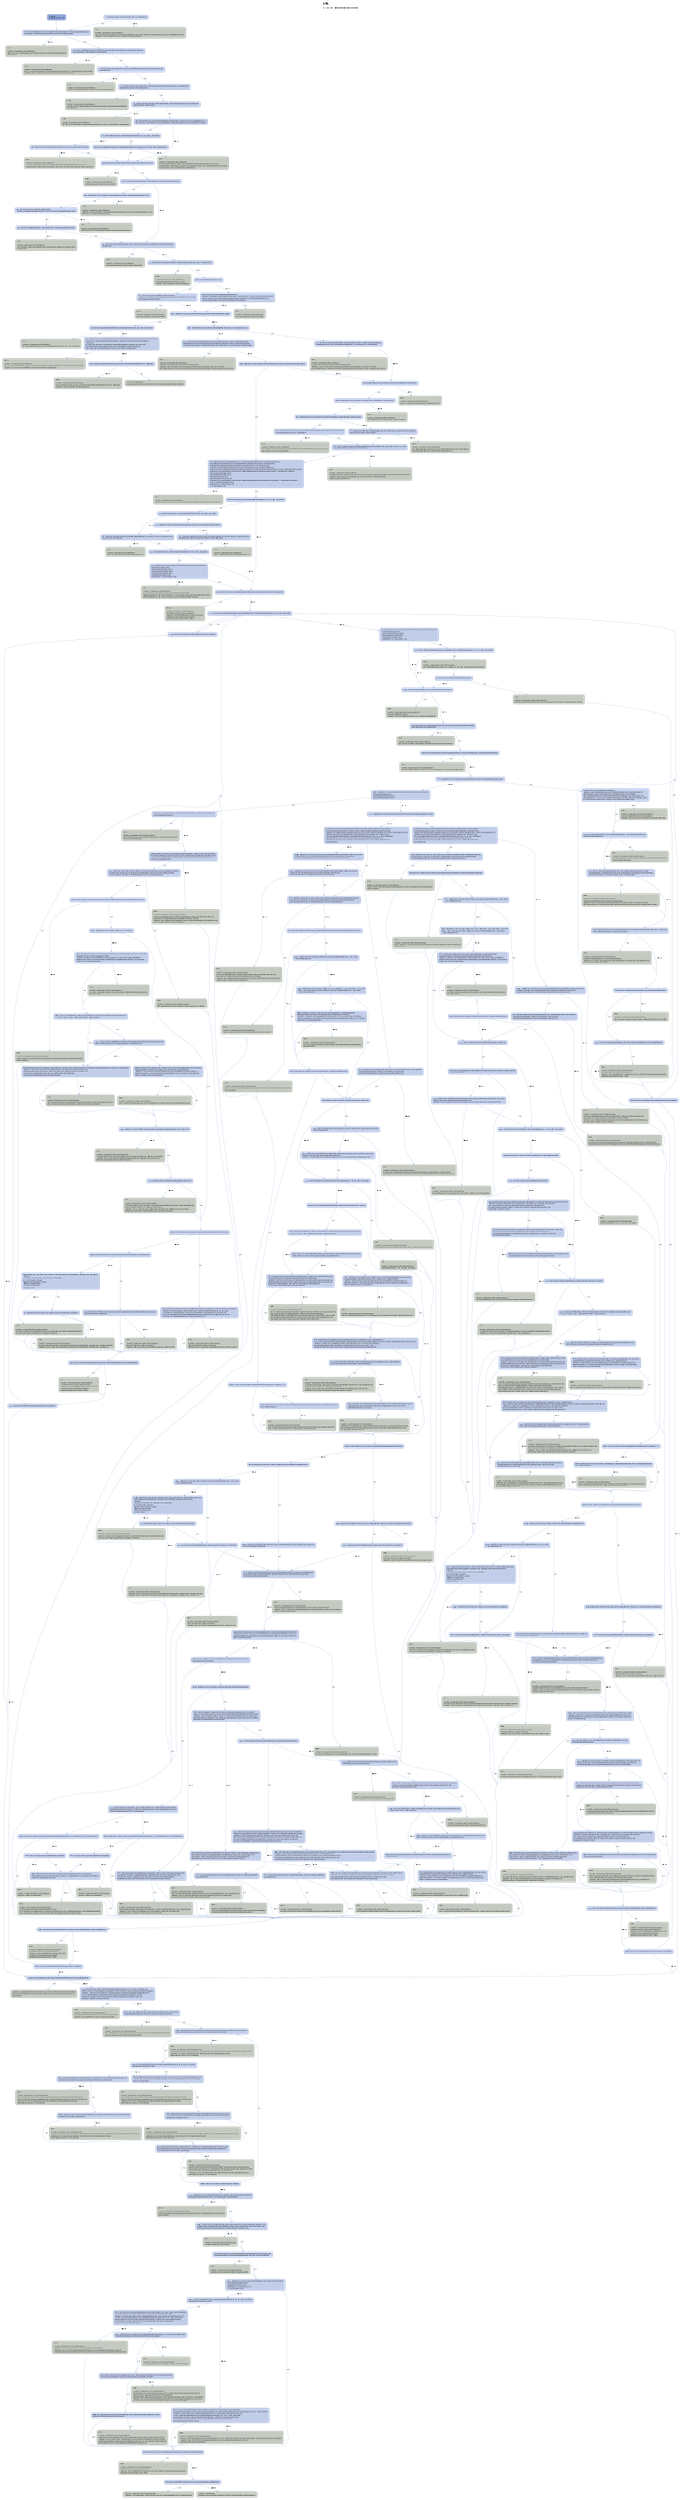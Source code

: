 digraph D {
    labelloc="t";
    label=<<B><FONT POINT-SIZE="18">GPKE</FONT></B><BR align="left"/><BR/><B><FONT POINT-SIZE="16">6.10.5: AD: Netznutzungsabrechnung</FONT></B><BR align="left"/><BR/><BR/><BR/>>;
    ratio="compress";
    concentrate=true;
    pack=true;
    rankdir=TB;
    packmode="array";
    size="20,20";
    fontsize=12;
    pad=0.25;
    "Start" [margin="0.2,0.12", shape=box, style="filled,rounded", penwidth=0.0, fillcolor="#8ba2d7", label=<<B>E_0407</B><BR align="left"/><FONT>Prüfende Rolle: <B>LF</B></FONT><BR align="center"/>>, fontname="Roboto, sans-serif"];
    "0" [margin="0.2,0.12", shape=box, style="filled,rounded", penwidth=0.0, fillcolor="#c2cee9", label=<<B>0: </B>Konnte der NB alle Einwände des LF entkräften?<BR align="left"/>>, fontname="Roboto, sans-serif"];
    "AC1" [margin="0.2,0.12", shape=box, style="filled,rounded", penwidth=0.0, fillcolor="#c4cac1", label=<<B>AC1</B><BR align="left"/><BR align="left"/><FONT>Cluster: Ablehnung auf Kopfebene<BR align="left"/>Der LF lehnt die Zahlung der Rechnung weiterhin ab, da der NB nicht alle Einwände des LF entkräften konnte.<BR align="left"/>Hinweis: Der Einwand ist in der Antwort zu beschreiben.<BR align="left"/></FONT>>, fontname="Roboto, sans-serif"];
    "1" [margin="0.2,0.12", shape=box, style="filled,rounded", penwidth=0.0, fillcolor="#c2cee9", label=<<B>1: </B>Ist der Empfänger der Rechnung für den genannten Abrechnungszeitraum der<BR align="left"/>genannten Marktlokation mindestens einen Tag zugeordnet?<BR align="left"/>>, fontname="Roboto, sans-serif"];
    "A01" [margin="0.2,0.12", shape=box, style="filled,rounded", penwidth=0.0, fillcolor="#c4cac1", label=<<B>A01</B><BR align="left"/><BR align="left"/><FONT>Cluster: Ablehnung auf Kopfebene<BR align="left"/>Der LF ist der Marktlokation nicht einen Tag des Abrechnungszeitraumes<BR align="left"/>zugeordnet.<BR align="left"/></FONT>>, fontname="Roboto, sans-serif"];
    "4" [margin="0.2,0.12", shape=box, style="filled,rounded", penwidth=0.0, fillcolor="#c2cee9", label=<<B>4: </B>Ist der Empfänger der Rechnung für den gesamten genannten Abrechnungszeitraum<BR align="left"/>der genannten Marktlokation zugeordnet?<BR align="left"/>>, fontname="Roboto, sans-serif"];
    "A02" [margin="0.2,0.12", shape=box, style="filled,rounded", penwidth=0.0, fillcolor="#c4cac1", label=<<B>A02</B><BR align="left"/><BR align="left"/><FONT>Cluster: Ablehnung auf Kopfebene<BR align="left"/>Der LF ist dem gesamten Abrechnungszeitraum nicht der Marktlokation zugeordnet.<BR align="left"/>Hinweis: Der LF gibt den erwarteten Abrechnungszeitraum an.<BR align="left"/></FONT>>, fontname="Roboto, sans-serif"];
    "7" [margin="0.2,0.12", shape=box, style="filled,rounded", penwidth=0.0, fillcolor="#c2cee9", label=<<B>7: </B>Ist mit dem NB vereinbart, dass der Empfänger der Rechnung der Zahler der<BR align="left"/>Rechnung ist?<BR align="left"/>>, fontname="Roboto, sans-serif"];
    "A03" [margin="0.2,0.12", shape=box, style="filled,rounded", penwidth=0.0, fillcolor="#c4cac1", label=<<B>A03</B><BR align="left"/><BR align="left"/><FONT>Cluster: Ablehnung auf Kopfebene<BR align="left"/>Der Rechnungsempfänger ist nicht Zahler der Rechnung.<BR align="left"/></FONT>>, fontname="Roboto, sans-serif"];
    "10" [margin="0.2,0.12", shape=box, style="filled,rounded", penwidth=0.0, fillcolor="#c2cee9", label=<<B>10: </B>Ist der NB für den genannten Abrechnungszeitraum der genannten Marktlokation<BR align="left"/>mindestens einen Tag zugeordnet?<BR align="left"/>>, fontname="Roboto, sans-serif"];
    "A04" [margin="0.2,0.12", shape=box, style="filled,rounded", penwidth=0.0, fillcolor="#c4cac1", label=<<B>A04</B><BR align="left"/><BR align="left"/><FONT>Cluster: Ablehnung auf Kopfebene<BR align="left"/>Der NB ist der Marktlokation nicht einen Tag des Abrechnungszeitraumes<BR align="left"/>zugeordnet.<BR align="left"/></FONT>>, fontname="Roboto, sans-serif"];
    "13" [margin="0.2,0.12", shape=box, style="filled,rounded", penwidth=0.0, fillcolor="#c2cee9", label=<<B>13: </B>Ist der NB für den gesamten genannten Abrechnungszeitraum der genannten<BR align="left"/>Marktlokation zugeordnet?<BR align="left"/>>, fontname="Roboto, sans-serif"];
    "A05" [margin="0.2,0.12", shape=box, style="filled,rounded", penwidth=0.0, fillcolor="#c4cac1", label=<<B>A05</B><BR align="left"/><BR align="left"/><FONT>Cluster: Ablehnung auf Kopfebene<BR align="left"/>Der NB ist im gesamten Abrechnungszeitraum nicht der Marktlokation zugeordnet.<BR align="left"/></FONT>>, fontname="Roboto, sans-serif"];
    "16" [margin="0.2,0.12", shape=box, style="filled,rounded", penwidth=0.0, fillcolor="#c2cee9", label=<<B>16: </B>Beinhaltet der Abrechnungszeitraum mindestens einen Tag des Kalenderjahres, in<BR align="left"/>dem an der Marktlokation ein unterjähriger Netzbetreiberwechsel durchgeführt wurde?<BR align="left"/>>, fontname="Roboto, sans-serif"];
    "17" [margin="0.2,0.12", shape=box, style="filled,rounded", penwidth=0.0, fillcolor="#c2cee9", label=<<B>17: </B>Ist der Beginn des Abrechnungszeitraums ≥ 01.01.2026, 00:00 Uhr?<BR align="left"/>>, fontname="Roboto, sans-serif"];
    "18" [margin="0.2,0.12", shape=box, style="filled,rounded", penwidth=0.0, fillcolor="#c2cee9", label=<<B>18: </B>Ist im Segment Preise des Netzbetreibers (RFF+Z56) die MP-ID des NBA angegeben?<BR align="left"/>>, fontname="Roboto, sans-serif"];
    "AF3" [margin="0.2,0.12", shape=box, style="filled,rounded", penwidth=0.0, fillcolor="#c4cac1", label=<<B>AF3</B><BR align="left"/><BR align="left"/><FONT>Cluster: Ablehnung auf Kopfebene<BR align="left"/>Im Leistungszeitraum fand ein unterjähriger Netzbetreiberwechsel an der<BR align="left"/>Marktlokation statt und es wurde im Segment Preise des Netzbetreibers (RFF+Z56)<BR align="left"/>nicht der NBA der Marktlokation angegeben.<BR align="left"/></FONT>>, fontname="Roboto, sans-serif"];
    "19" [margin="0.2,0.12", shape=box, style="filled,rounded", penwidth=0.0, fillcolor="#c2cee9", label=<<B>19: </B>Werden ausschließlich die Preise des NBA in Rechnung gestellt?<BR align="left"/>>, fontname="Roboto, sans-serif"];
    "AF5" [margin="0.2,0.12", shape=box, style="filled,rounded", penwidth=0.0, fillcolor="#c4cac1", label=<<B>AF5</B><BR align="left"/><BR align="left"/><FONT>Cluster: Ablehnung auf Kopfebene<BR align="left"/>Im Leistungszeitraum fand ein unterjähriger Netzbetreiberwechsel an der<BR align="left"/>Marktlokation statt und mindestens ein Preis ist nicht mit dem des NBA identisch.<BR align="left"/></FONT>>, fontname="Roboto, sans-serif"];
    "20" [margin="0.2,0.12", shape=box, style="filled,rounded", penwidth=0.0, fillcolor="#c2cee9", label=<<B>20: </B>Ist das Rechnungsdatum ≤ dem Eingangsdatum beim LF?<BR align="left"/>>, fontname="Roboto, sans-serif"];
    "A07" [margin="0.2,0.12", shape=box, style="filled,rounded", penwidth=0.0, fillcolor="#c4cac1", label=<<B>A07</B><BR align="left"/><BR align="left"/><FONT>Cluster: Ablehnung auf Kopfebene<BR align="left"/>Rechnungsdatum liegt in der Zukunft.<BR align="left"/></FONT>>, fontname="Roboto, sans-serif"];
    "22" [margin="0.2,0.12", shape=box, style="filled,rounded", penwidth=0.0, fillcolor="#c2cee9", label=<<B>22: </B>Ist das Rechnungsdatum &lt; das Ende des Abrechnungszeitraumes?<BR align="left"/>>, fontname="Roboto, sans-serif"];
    "23" [margin="0.2,0.12", shape=box, style="filled,rounded", penwidth=0.0, fillcolor="#c2cee9", label=<<B>23: </B>Handelt es sich bei dem Rechnungstyp um eine Abschlagsrechnung (ABS)?<BR align="left"/>>, fontname="Roboto, sans-serif"];
    "A08" [margin="0.2,0.12", shape=box, style="filled,rounded", penwidth=0.0, fillcolor="#c4cac1", label=<<B>A08</B><BR align="left"/><BR align="left"/><FONT>Cluster: Ablehnung auf Kopfebene<BR align="left"/>Obwohl es sich um keine Abschlagsrechnung handelt, ist das Rechnungsdatum &lt; das<BR align="left"/>Ende des Abrechnungszeitraumes.<BR align="left"/></FONT>>, fontname="Roboto, sans-serif"];
    "24" [margin="0.2,0.12", shape=box, style="filled,rounded", penwidth=0.0, fillcolor="#c2cee9", label=<<B>24: </B>Ist die Frist der Fälligkeit eingehalten?<BR align="left"/>Hinweis: Fälligkeitsdatum muss ≥ 10 WT als das Rechnungsdatum sein.<BR align="left"/>>, fontname="Roboto, sans-serif"];
    "AC7" [margin="0.2,0.12", shape=box, style="filled,rounded", penwidth=0.0, fillcolor="#c4cac1", label=<<B>AC7</B><BR align="left"/><BR align="left"/><FONT>Cluster: Ablehnung auf Kopfebene<BR align="left"/>Die Frist für die Abschlagsrechnung wurde nicht eingehalten.<BR align="left"/></FONT>>, fontname="Roboto, sans-serif"];
    "25" [margin="0.2,0.12", shape=box, style="filled,rounded", penwidth=0.0, fillcolor="#c2cee9", label=<<B>25: </B>Ist das Fälligkeitsdatum &gt; das Ende des Abrechnungszeitraumes?<BR align="left"/>>, fontname="Roboto, sans-serif"];
    "AC8" [margin="0.2,0.12", shape=box, style="filled,rounded", penwidth=0.0, fillcolor="#c4cac1", label=<<B>AC8</B><BR align="left"/><BR align="left"/><FONT>Cluster: Ablehnung auf Kopfebene<BR align="left"/>Die Vorgabe, dass die Zahlung nachschüssig zu leisten ist, wurde nicht<BR align="left"/>eingehalten.<BR align="left"/></FONT>>, fontname="Roboto, sans-serif"];
    "26" [margin="0.2,0.12", shape=box, style="filled,rounded", penwidth=0.0, fillcolor="#c2cee9", label=<<B>26: </B>Liegt vom Rechnungssteller die in dieser Rechnung verwendete Rechnungsnummer<BR align="left"/>bereits vor?<BR align="left"/>>, fontname="Roboto, sans-serif"];
    "A09" [margin="0.2,0.12", shape=box, style="filled,rounded", penwidth=0.0, fillcolor="#c4cac1", label=<<B>A09</B><BR align="left"/><BR align="left"/><FONT>Cluster: Ablehnung auf Kopfebene<BR align="left"/>Rechnungsnummer wurde bereits verwendet.<BR align="left"/></FONT>>, fontname="Roboto, sans-serif"];
    "27" [margin="0.2,0.12", shape=box, style="filled,rounded", penwidth=0.0, fillcolor="#c2cee9", label=<<B>27: </B>Erfüllt die Rechnung weitere Anforderungen gem. §14 Abs. 4 UStG nicht?<BR align="left"/>>, fontname="Roboto, sans-serif"];
    "A06" [margin="0.2,0.12", shape=box, style="filled,rounded", penwidth=0.0, fillcolor="#c4cac1", label=<<B>A06</B><BR align="left"/><BR align="left"/><FONT>Cluster: Ablehnung auf Kopfebene<BR align="left"/>Rechnung entspricht nicht §14 UStG.<BR align="left"/>Hinweis: Die Ablehnung ist zu begründen.<BR align="left"/></FONT>>, fontname="Roboto, sans-serif"];
    "28" [margin="0.2,0.12", shape=box, style="filled,rounded", penwidth=0.0, fillcolor="#c2cee9", label=<<B>28: </B>Ist der fällige Betrag ≥ Null?<BR align="left"/>>, fontname="Roboto, sans-serif"];
    "31" [margin="0.2,0.12", shape=box, style="filled,rounded", penwidth=0.0, fillcolor="#c2cee9", label=<<B>31: </B>Ist die Frist der Fälligkeit unterschritten?<BR align="left"/>Hinweis: Fälligkeit unterschritten bedeutet: Zahlungsziel ≤ 10 WT zum<BR align="left"/>Rechnungseingangsdatum<BR align="left"/>>, fontname="Roboto, sans-serif"];
    "A10" [margin="0.2,0.12", shape=box, style="filled,rounded", penwidth=0.0, fillcolor="#c4cac1", label=<<B>A10</B><BR align="left"/><BR align="left"/><FONT>Cluster: Ablehnung auf Kopfebene<BR align="left"/>Das Zahlungsziel ist unterschritten.<BR align="left"/></FONT>>, fontname="Roboto, sans-serif"];
    "34" [margin="0.2,0.12", shape=box, style="filled,rounded", penwidth=0.0, fillcolor="#c2cee9", label=<<B>34: </B>Ist die Frist der Fälligkeit überschritten?<BR align="left"/>Hinweis: Fälligkeit überschritten bedeutet: Zahlungsziel &gt; 10 WT zum Rechnungsdatum<BR align="left"/>Nach NNV/LRV § 8 Abrechnung, Zahlung und Verzug ist bei Rückerstattungen das<BR align="left"/>Ausstellungsdatum der Rückerstattung entscheidend.<BR align="left"/>>, fontname="Roboto, sans-serif"];
    "A11" [margin="0.2,0.12", shape=box, style="filled,rounded", penwidth=0.0, fillcolor="#c4cac1", label=<<B>A11</B><BR align="left"/><BR align="left"/><FONT>Cluster: Ablehnung auf Kopfebene<BR align="left"/>Das Zahlungsziel ist überschritten.<BR align="left"/></FONT>>, fontname="Roboto, sans-serif"];
    "37" [margin="0.2,0.12", shape=box, style="filled,rounded", penwidth=0.0, fillcolor="#c2cee9", label=<<B>37: </B>Handelt es sich bei der Rechnung um eine Sonderrechnung (SOR)?<BR align="left"/>>, fontname="Roboto, sans-serif"];
    "40" [margin="0.2,0.12", shape=box, style="filled,rounded", penwidth=0.0, fillcolor="#c2cee9", label=<<B>40: </B>Ist das Nachrichtendatum der Sonderrechnung ≤ 01.01.2023 00:00 Uhr?<BR align="left"/>>, fontname="Roboto, sans-serif"];
    "A79" [margin="0.2,0.12", shape=box, style="filled,rounded", penwidth=0.0, fillcolor="#c4cac1", label=<<B>A79</B><BR align="left"/><BR align="left"/><FONT>Cluster: Ablehnung auf Kopfebene<BR align="left"/>Das Nachrichtendatum der Sonderrechnung ist ≤ 01.01.2023 00:00 Uhr<BR align="left"/></FONT>>, fontname="Roboto, sans-serif"];
    "43" [margin="0.2,0.12", shape=box, style="filled,rounded", penwidth=0.0, fillcolor="#c2cee9", label=<<B>43: </B>Wurde die der Sonderrechnung zugrundeliegende Rechnung bereits mit mindestens<BR align="left"/>einer der in dieser Rechnung genannten Arten der Sonderrechnung korrigiert?<BR align="left"/>Hinweise:<BR align="left"/>Es sind nur die nicht stornierten Sonderrechnungen relevant, die sich auf<BR align="left"/>dieselbe Rechnung beziehen, wie die vorliegende Sonderrechnung.<BR align="left"/>Die Arten der Sonderrechnung sind der INVOIC zu entnehmen.<BR align="left"/>>, fontname="Roboto, sans-serif"];
    "A80" [margin="0.2,0.12", shape=box, style="filled,rounded", penwidth=0.0, fillcolor="#c4cac1", label=<<B>A80</B><BR align="left"/><BR align="left"/><FONT>Cluster: Ablehnung auf Kopfebene<BR align="left"/>Die Art der vorliegenden Abrechnung wurde bereits in einer vorherigen Sonderrechnung korrigiert.<BR align="left"/>Hinweis: Es sind alle betroffenen Sonderrechnungen anzugeben.<BR align="left"/></FONT>>, fontname="Roboto, sans-serif"];
    "46" [margin="0.2,0.12", shape=box, style="filled,rounded", penwidth=0.0, fillcolor="#c2cee9", label=<<B>46: </B>Ist die Sonderrechnung aus Sicht des Rechnungsempfängers in Ordnung?<BR align="left"/>>, fontname="Roboto, sans-serif"];
    "Cluster: Zustimmung
Zahlung der Rechnung avisieren und im Zahlungslauf berücksichtigen." [margin="0.2,0.12", shape=box, style="filled,rounded", penwidth=0.0, fillcolor="#c4cac1", label=<<FONT>Cluster: Zustimmung<BR align="left"/>Zahlung der Rechnung avisieren und im Zahlungslauf berücksichtigen.<BR align="left"/></FONT>>, fontname="Roboto, sans-serif"];
    "A95" [margin="0.2,0.12", shape=box, style="filled,rounded", penwidth=0.0, fillcolor="#c4cac1", label=<<B>A95</B><BR align="left"/><BR align="left"/><FONT>Cluster: Ablehnung auf Kopfebene<BR align="left"/>Die Sonderrechnung ist aus Sicht des Rechnungsempfängers nicht in Ordnung.<BR align="left"/>Hinweis: Die Ablehnung ist zu begründen.<BR align="left"/></FONT>>, fontname="Roboto, sans-serif"];
    "48" [margin="0.2,0.12", shape=box, style="filled,rounded", penwidth=0.0, fillcolor="#c2cee9", label=<<B>48: </B>Handelt es sich bei dem Rechnungstyp um eine 13. Rechnung (13R)?<BR align="left"/>>, fontname="Roboto, sans-serif"];
    "49" [margin="0.2,0.12", shape=box, style="filled,rounded", penwidth=0.0, fillcolor="#c2cee9", label=<<B>49: </B>Ist der Abrechnungszeitraum der Rechnung bereits in einer vorhergehenden,<BR align="left"/>akzeptierten und nicht stornierten Rechnung (Turnusrechnung, Zwischenrechnung,<BR align="left"/>Abschlussrechnung, Monatsrechnung oder Integrierte 13. Rechnung (13I)) enthalten?<BR align="left"/>>, fontname="Roboto, sans-serif"];
    "A12" [margin="0.2,0.12", shape=box, style="filled,rounded", penwidth=0.0, fillcolor="#c4cac1", label=<<B>A12</B><BR align="left"/><BR align="left"/><FONT>Cluster: Ablehnung auf Kopfebene<BR align="left"/>Abrechnungszeitraum wird doppelt abgerechnet.<BR align="left"/>Hinweis: Der LF nennt die Rechnungsnummer der Rechnung, in der ein Teil bzw.<BR align="left"/>der Zeitraum des in dieser Rechnung abgerechneten Zeitraums bereits abgerechnet wurde.<BR align="left"/></FONT>>, fontname="Roboto, sans-serif"];
    "52" [margin="0.2,0.12", shape=box, style="filled,rounded", penwidth=0.0, fillcolor="#c2cee9", label=<<B>52: </B>Handelt es sich bei dem Rechnungstyp um eine Abschlagsrechnung (ABS)?<BR align="left"/>>, fontname="Roboto, sans-serif"];
    "54" [margin="0.2,0.12", shape=box, style="filled,rounded", penwidth=0.0, fillcolor="#c2cee9", label=<<B>54: </B>Ist der Abrechnungszeitraum der Rechnung bereits in einer vorhergehenden,<BR align="left"/>akzeptierten und nicht stornierten integrierte 13. Rechnung (13I) enthalten?<BR align="left"/>>, fontname="Roboto, sans-serif"];
    "AE1" [margin="0.2,0.12", shape=box, style="filled,rounded", penwidth=0.0, fillcolor="#c4cac1", label=<<B>AE1</B><BR align="left"/><BR align="left"/><FONT>Cluster: Ablehnung auf Kopfebene<BR align="left"/>Abrechnungszeitraum wird doppelt abgerechnet.<BR align="left"/>Hinweis: Der LF nennt die Rechnungsnummer der Rechnung, in der ein Teil bzw.<BR align="left"/>der Zeitraum des in dieser Rechnung abgerechneten Zeitraums bereits abgerechnet wurde.<BR align="left"/></FONT>>, fontname="Roboto, sans-serif"];
    "55" [margin="0.2,0.12", shape=box, style="filled,rounded", penwidth=0.0, fillcolor="#c2cee9", label=<<B>55: </B>Referenziert die Rechnung auf einen erhaltenen Lieferschein?<BR align="left"/>>, fontname="Roboto, sans-serif"];
    "A13" [margin="0.2,0.12", shape=box, style="filled,rounded", penwidth=0.0, fillcolor="#c4cac1", label=<<B>A13</B><BR align="left"/><BR align="left"/><FONT>Cluster: Ablehnung auf Kopfebene<BR align="left"/>Dem LF liegt zur Rechnung kein Lieferschein vor.<BR align="left"/></FONT>>, fontname="Roboto, sans-serif"];
    "58" [margin="0.2,0.12", shape=box, style="filled,rounded", penwidth=0.0, fillcolor="#c2cee9", label=<<B>58: </B>Referenziert die Rechnung auf einen nicht stornierten Lieferschein?<BR align="left"/>>, fontname="Roboto, sans-serif"];
    "A14" [margin="0.2,0.12", shape=box, style="filled,rounded", penwidth=0.0, fillcolor="#c4cac1", label=<<B>A14</B><BR align="left"/><BR align="left"/><FONT>Cluster: Ablehnung auf Kopfebene<BR align="left"/>Der Lieferschein zur Rechnung wurde storniert.<BR align="left"/></FONT>>, fontname="Roboto, sans-serif"];
    "61" [margin="0.2,0.12", shape=box, style="filled,rounded", penwidth=0.0, fillcolor="#c2cee9", label=<<B>61: </B>Referenziert die Rechnung auf einen fristgerecht abgelehnten Lieferschein?<BR align="left"/>>, fontname="Roboto, sans-serif"];
    "62" [margin="0.2,0.12", shape=box, style="filled,rounded", penwidth=0.0, fillcolor="#c2cee9", label=<<B>62: </B>Ist die Frist für die Rückmeldung auf den Lieferschein, auf den die Rechnung<BR align="left"/>referenziert, bereits abgelaufen?<BR align="left"/>>, fontname="Roboto, sans-serif"];
    "AE0" [margin="0.2,0.12", shape=box, style="filled,rounded", penwidth=0.0, fillcolor="#c4cac1", label=<<B>AE0</B><BR align="left"/><BR align="left"/><FONT>Cluster: Ablehnung auf Kopfebene<BR align="left"/>Der Netzbetreiber hat die Rechnung übermittelt, bevor die Frist für die<BR align="left"/>Rückmeldung auf den Lieferschein abgelaufen ist.<BR align="left"/></FONT>>, fontname="Roboto, sans-serif"];
    "64" [margin="0.2,0.12", shape=box, style="filled,rounded", penwidth=0.0, fillcolor="#c2cee9", label=<<B>64: </B>Hat der NB der Ablehnung des Lieferscheines widersprochen und konnte er die<BR align="left"/>Ablehnungsgründe des LF entkräften?<BR align="left"/>>, fontname="Roboto, sans-serif"];
    "A15" [margin="0.2,0.12", shape=box, style="filled,rounded", penwidth=0.0, fillcolor="#c4cac1", label=<<B>A15</B><BR align="left"/><BR align="left"/><FONT>Cluster: Ablehnung auf Kopfebene<BR align="left"/>Der Lieferschein zur Rechnung wurde erfolgreich abgelehnt und wurde nicht vom<BR align="left"/>NB widersprochen und entkräftet.<BR align="left"/></FONT>>, fontname="Roboto, sans-serif"];
    "67" [margin="0.2,0.12", shape=box, style="filled,rounded", penwidth=0.0, fillcolor="#c2cee9", label=<<B>67: </B>Ist der gesamte Abrechnungszeitraum der Rechnung (JVR, ZVR, ABR, MVR, 13I, 13R)<BR align="left"/>im referenzierten Lieferschein enthalten?<BR align="left"/>>, fontname="Roboto, sans-serif"];
    "A16" [margin="0.2,0.12", shape=box, style="filled,rounded", penwidth=0.0, fillcolor="#c4cac1", label=<<B>A16</B><BR align="left"/><BR align="left"/><FONT>Cluster: Ablehnung auf Kopfebene<BR align="left"/>Im referenzierten Lieferschein ist nicht der gesamte Abrechnungszeitraum der Rechnung enthalten.<BR align="left"/>Hinweis: Der LF gibt den Zeitraum an, welcher nicht im referenzierten<BR align="left"/>Lieferschein enthalten ist.<BR align="left"/></FONT>>, fontname="Roboto, sans-serif"];
    "70" [margin="0.2,0.12", shape=box, style="filled,rounded", penwidth=0.0, fillcolor="#c2cee9", label=<<B>70: </B>Entspricht der Rechnungstyp (z. B. Abschlagsrechnung oder Monatsrechnung) der<BR align="left"/>zu prüfenden Rechnung für den übermittelten Zeitraum der an der Marktlokation<BR align="left"/>hinterlegten Netznutzungsabrechnungsvariante (Grund-/ Arbeitspreis bzw.<BR align="left"/>Arbeits-/Leistungspreis), welche sich aus der Artikel-ID bzw. Gruppenartikel-ID<BR align="left"/>ergibt, falls die Netznutzungsabrechnungsvariante nicht explizit über entsprechende Codes ausgetauscht wurde?<BR align="left"/>Folgende Rechnungstypen sind bei der Netznutzungsabrechnungsvariante Grund-/ Arbeitspreis möglich:<BR align="left"/>Abschlussrechnung (ABR)<BR align="left"/>Abschlagsrechnung (ABS)<BR align="left"/>Turnusrechnung (JVR)<BR align="left"/>Zwischenabrechnung (ZVR)<BR align="left"/>Folgende Rechnungstypen sind bei der Netznutzungsabrechnungsvariante Leistungs-/ Arbeitspreis möglich:<BR align="left"/>MVR Monatsrechnung (MVR)<BR align="left"/>Integrierte 13. Rechnung (13I)<BR align="left"/>13. Rechnung (13R)<BR align="left"/>>, fontname="Roboto, sans-serif"];
    "A17" [margin="0.2,0.12", shape=box, style="filled,rounded", penwidth=0.0, fillcolor="#c4cac1", label=<<B>A17</B><BR align="left"/><BR align="left"/><FONT>Cluster: Ablehnung auf Kopfebene<BR align="left"/>Rechnungstyp passt nicht zu der vereinbarten Netznutzungsabrechnungsvariante.<BR align="left"/></FONT>>, fontname="Roboto, sans-serif"];
    "73" [margin="0.2,0.12", shape=box, style="filled,rounded", penwidth=0.0, fillcolor="#c2cee9", label=<<B>73: </B>Ist das Ende des Abrechnungszeitraums ≥ 01.01.2023 00:00 Uhr?<BR align="left"/>>, fontname="Roboto, sans-serif"];
    "74" [margin="0.2,0.12", shape=box, style="filled,rounded", penwidth=0.0, fillcolor="#c2cee9", label=<<B>74: </B>Ist der Beginn des Abrechnungszeitraums ≥ 01.01.2026, 00:00 Uhr?<BR align="left"/>>, fontname="Roboto, sans-serif"];
    "75" [margin="0.2,0.12", shape=box, style="filled,rounded", penwidth=0.0, fillcolor="#c2cee9", label=<<B>75: </B>Handelt es sich bei dem Rechnungstyp um eine Abschlagsrechnung (ABS)?<BR align="left"/>>, fontname="Roboto, sans-serif"];
    "76" [margin="0.2,0.12", shape=box, style="filled,rounded", penwidth=0.0, fillcolor="#c2cee9", label=<<B>76: </B>Liegt ein elektronisches Preisblatt Netznutzung vor in dem NAD+MS identisch mit<BR align="left"/>NAD+MS der INVOIC ist?<BR align="left"/>>, fontname="Roboto, sans-serif"];
    "AF4" [margin="0.2,0.12", shape=box, style="filled,rounded", penwidth=0.0, fillcolor="#c4cac1", label=<<B>AF4</B><BR align="left"/><BR align="left"/><FONT>Cluster: Ablehnung auf Kopfebene<BR align="left"/>Dem LF liegt kein Preisblatt Netznutzung vor.<BR align="left"/></FONT>>, fontname="Roboto, sans-serif"];
    "77" [margin="0.2,0.12", shape=box, style="filled,rounded", penwidth=0.0, fillcolor="#c2cee9", label=<<B>77: </B>Liegt ein elektronisches Preisblatt Netznutzung vor in dem NAD+MS und RFF+Z56<BR align="left"/>identisch mit NAD+MS und RFF+Z56 der INVOIC sind?<BR align="left"/>>, fontname="Roboto, sans-serif"];
    "A18" [margin="0.2,0.12", shape=box, style="filled,rounded", penwidth=0.0, fillcolor="#c4cac1", label=<<B>A18</B><BR align="left"/><BR align="left"/><FONT>Cluster: Ablehnung auf Kopfebene<BR align="left"/>Dem LF liegt kein Preisblatt Netznutzung vor.<BR align="left"/></FONT>>, fontname="Roboto, sans-serif"];
    "79" [margin="0.2,0.12", shape=box, style="filled,rounded", penwidth=0.0, fillcolor="#c2cee9", label=<<B>79: </B>Ist der Beginn des Abrechnungszeitraums ≥ 01.01.2023 00:00 Uhr?<BR align="left"/>>, fontname="Roboto, sans-serif"];
    "80" [margin="0.2,0.12", shape=box, style="filled,rounded", penwidth=0.0, fillcolor="#c2cee9", label=<<B>80: </B>Handelt es sich bei dem Rechnungstyp um eine der folgenden:<BR align="left"/>Turnusrechnung (JVR)<BR align="left"/>Zwischenrechnung (ZVR)<BR align="left"/>Abschlussrechnung (ABR)<BR align="left"/>Abschlagsrechnung (ABS)<BR align="left"/>Monatsrechnung (MVR)<BR align="left"/>Integrierte 13. Rechnung (13I)?<BR align="left"/>>, fontname="Roboto, sans-serif"];
    "A19" [margin="0.2,0.12", shape=box, style="filled,rounded", penwidth=0.0, fillcolor="#c4cac1", label=<<B>A19</B><BR align="left"/><BR align="left"/><FONT>Cluster: Ablehnung auf Kopfebene<BR align="left"/>Es handelt sich um einen nicht zulässigen Rechnungstyp.<BR align="left"/>Nutzungshinweis: Der Rechnungstyp 13. Rechnung (13R) kann für Zeiträume, deren<BR align="left"/>Beginndatum ≥ 01.01.2023 00:00 Uhr ist, nicht mehr genutzt werden.<BR align="left"/></FONT>>, fontname="Roboto, sans-serif"];
    "82" [margin="0.2,0.12", shape=box, style="filled,rounded", penwidth=0.0, fillcolor="#c2cee9", label=<<B>82: </B>Ist ein zuvor nicht spezifizierter Fehler im Kopfteil der Rechnung aufgetreten?<BR align="left"/>>, fontname="Roboto, sans-serif"];
    "A90" [margin="0.2,0.12", shape=box, style="filled,rounded", penwidth=0.0, fillcolor="#c4cac1", label=<<B>A90</B><BR align="left"/><BR align="left"/><FONT>Cluster: Ablehnung auf Kopfebene<BR align="left"/>Sonstiger Fehler in den Kopfdaten.<BR align="left"/>Hinweis: Das identifizierte Problem ist in der<BR align="left"/>Antwort zu beschreiben/benennen.<BR align="left"/>Nutzungsmöglichkeit Ende: offen<BR align="left"/></FONT>>, fontname="Roboto, sans-serif"];
    "100" [margin="0.2,0.12", shape=box, style="filled,rounded", penwidth=0.0, fillcolor="#c2cee9", label=<<B>100: </B>Ist in der Rechnungsposition das Enddatum des Positionszeitraumes ≤ 01.01.2023 00:00 Uhr?<BR align="left"/>>, fontname="Roboto, sans-serif"];
    "105" [margin="0.2,0.12", shape=box, style="filled,rounded", penwidth=0.0, fillcolor="#c2cee9", label=<<B>105: </B>Sind noch weitere Rechnungspositionen zu prüfen?<BR align="left"/>>, fontname="Roboto, sans-serif"];
    "110" [margin="0.2,0.12", shape=box, style="filled,rounded", penwidth=0.0, fillcolor="#c2cee9", label=<<B>110: </B>Handelt es sich bei dem Rechnungstyp um eine der folgenden:<BR align="left"/>• Turnusrechnung (JVR)<BR align="left"/>• Abschlussrechnung (ABR)<BR align="left"/>• Zwischenrechnung (ZVR)<BR align="left"/>• Monatsrechnung (MVR) <BR align="left"/>• Integrierte 13. Rechnung (13I)?<BR align="left"/>>, fontname="Roboto, sans-serif"];
    "115" [margin="0.2,0.12", shape=box, style="filled,rounded", penwidth=0.0, fillcolor="#c2cee9", label=<<B>115: </B>Ist in der Rechnungsposition der Beginn des Positionszeitraumes &lt; 01.01.2023 00:00 Uhr?<BR align="left"/>>, fontname="Roboto, sans-serif"];
    "A20_120" [margin="0.2,0.12", shape=box, style="filled,rounded", penwidth=0.0, fillcolor="#c4cac1", label=<<B>A20</B><BR align="left"/><BR align="left"/><FONT>Cluster: Ablehnung auf Positionsebene<BR align="left"/>Die Aufteilung der Position in &lt; und ≥ 01.01.2023 00:00 Uhr ist nicht erfolgt.<BR align="left"/></FONT>>, fontname="Roboto, sans-serif"];
    "120" [margin="0.2,0.12", shape=box, style="filled,rounded", penwidth=0.0, fillcolor="#c2cee9", label=<<B>120: </B>Wird eine Artikelnummer verwendet?<BR align="left"/>>, fontname="Roboto, sans-serif"];
    "A22_230" [margin="0.2,0.12", shape=box, style="filled,rounded", penwidth=0.0, fillcolor="#c4cac1", label=<<B>A22</B><BR align="left"/><BR align="left"/><FONT>Cluster: Ablehnung auf Positionsebene<BR align="left"/>Für den Positionszeitraum und dem Rechnungstyp ist keine Artikelnummer erlaubt.<BR align="left"/></FONT>>, fontname="Roboto, sans-serif"];
    "125" [margin="0.2,0.12", shape=box, style="filled,rounded", penwidth=0.0, fillcolor="#c2cee9", label=<<B>125: </B>Liegt ein Rechenfehler in der Rechnungsposition vor?<BR align="left"/>>, fontname="Roboto, sans-serif"];
    "A23_130" [margin="0.2,0.12", shape=box, style="filled,rounded", penwidth=0.0, fillcolor="#c4cac1", label=<<B>A23</B><BR align="left"/><BR align="left"/><FONT>Cluster: Ablehnung auf Positionsebene<BR align="left"/>Ein Rechenfehler liegt vor.<BR align="left"/>Hinweis: Der Rechenfehler wird in der Ablehnung mitgeteilt.<BR align="left"/></FONT>>, fontname="Roboto, sans-serif"];
    "130" [margin="0.2,0.12", shape=box, style="filled,rounded", penwidth=0.0, fillcolor="#c2cee9", label=<<B>130: </B>Wird für die Rechnungsposition der für diesen Zeitraum korrekte gültige<BR align="left"/>Umsatzsteuersatz angegeben?<BR align="left"/>>, fontname="Roboto, sans-serif"];
    "A24_135" [margin="0.2,0.12", shape=box, style="filled,rounded", penwidth=0.0, fillcolor="#c4cac1", label=<<B>A24</B><BR align="left"/><BR align="left"/><FONT>Cluster: Ablehnung auf Positionsebene<BR align="left"/>Der auf der Position enthaltene Umsatzsteuersatz ist nicht korrekt.<BR align="left"/></FONT>>, fontname="Roboto, sans-serif"];
    "135" [margin="0.2,0.12", shape=box, style="filled,rounded", penwidth=0.0, fillcolor="#c2cee9", label=<<B>135: </B>Ist das Enddatum der Rechnungsposition &gt; das Enddatum des Abrechnungszeitraums?<BR align="left"/>>, fontname="Roboto, sans-serif"];
    "A25_140" [margin="0.2,0.12", shape=box, style="filled,rounded", penwidth=0.0, fillcolor="#c4cac1", label=<<B>A25</B><BR align="left"/><BR align="left"/><FONT>Cluster: Ablehnung auf Positionsebene<BR align="left"/>Das Enddatum dieser Position &gt; das Enddatum des Abrechnungszeitraums.<BR align="left"/></FONT>>, fontname="Roboto, sans-serif"];
    "140" [margin="0.2,0.12", shape=box, style="filled,rounded", penwidth=0.0, fillcolor="#c2cee9", label=<<B>140: </B>Handelt es sich bei dem Rechnungstyp um eine Abschlagsrechnung (ABS)?<BR align="left"/>>, fontname="Roboto, sans-serif"];
    "145" [margin="0.2,0.12", shape=box, style="filled,rounded", penwidth=0.0, fillcolor="#c2cee9", label=<<B>145: </B>Handelt es sich bei dem Rechnungstyp um eine der folgenden:<BR align="left"/>Turnusrechnung (JVR) <BR align="left"/>Abschlussrechnung (ABR) <BR align="left"/>Zwischenrechnung (ZVR)?<BR align="left"/>>, fontname="Roboto, sans-serif"];
    "150" [margin="0.2,0.12", shape=box, style="filled,rounded", penwidth=0.0, fillcolor="#c2cee9", label=<<B>150: </B>Handelt es sich bei dem Rechnungstyp um eine Monatsrechnung (MVR)?<BR align="left"/>>, fontname="Roboto, sans-serif"];
    "200" [margin="0.2,0.12", shape=box, style="filled,rounded", penwidth=0.0, fillcolor="#c2cee9", label=<<B>200: </B>Ist die Abschlagshöhe plausibel?<BR align="left"/>Hinweis: Die Plausibilität wird bei Marktlokationen mit Messtechnischer<BR align="left"/>Einordnung kME/mME anhand der ausgetauschten JVP geprüft.<BR align="left"/>Bei Marktlokationen mit Messtechnischer Einordnung iMS wird keine JVP<BR align="left"/>ausgetauscht, so dass die Plausibilisierungen anhand anderer Kriterien, wie z.<BR align="left"/>B. historischer Werte oder Angabe des Kunden zu prüfen sind.<BR align="left"/>>, fontname="Roboto, sans-serif"];
    "A26_205" [margin="0.2,0.12", shape=box, style="filled,rounded", penwidth=0.0, fillcolor="#c4cac1", label=<<B>A26</B><BR align="left"/><BR align="left"/><FONT>Cluster: Ablehnung auf Positionsebene<BR align="left"/>Die Abschlagshöhe ist nicht plausibel.<BR align="left"/>Hinweis: Der LF teilt die erwartete Abschlagshöhe mit.<BR align="left"/></FONT>>, fontname="Roboto, sans-serif"];
    "205" [margin="0.2,0.12", shape=box, style="filled,rounded", penwidth=0.0, fillcolor="#c2cee9", label=<<B>205: </B>Ist das Beginndatum des Positionszeitraums &lt; dem Beginndatum des<BR align="left"/>Abrechnungszeitraums?<BR align="left"/>>, fontname="Roboto, sans-serif"];
    "A81_210" [margin="0.2,0.12", shape=box, style="filled,rounded", penwidth=0.0, fillcolor="#c4cac1", label=<<B>A81</B><BR align="left"/><BR align="left"/><FONT>Cluster: Ablehnung auf Positionsebene<BR align="left"/>Das Beginndatum des Positionszeitraums &lt; das Beginndatum des<BR align="left"/>Abrechnungszeitraums.<BR align="left"/></FONT>>, fontname="Roboto, sans-serif"];
    "210" [margin="0.2,0.12", shape=box, style="filled,rounded", penwidth=0.0, fillcolor="#c2cee9", label=<<B>210: </B>Ist der Abrechnungszeitraum der Abschlagsrechnung bereits in einer<BR align="left"/>vorhergehenden, akzeptierten und nicht stornierten Rechnung (Turnusrechnung,<BR align="left"/>Zwischenrechnung, Monatsrechnung oder 13I) enthalten?<BR align="left"/>>, fontname="Roboto, sans-serif"];
    "A27_215" [margin="0.2,0.12", shape=box, style="filled,rounded", penwidth=0.0, fillcolor="#c4cac1", label=<<B>A27</B><BR align="left"/><BR align="left"/><FONT>Cluster: Ablehnung auf Positionsebene<BR align="left"/>Abrechnungszeitraum wird doppelt abgerechnet.<BR align="left"/>Hinweis: Der LF nennt die Rechnungsnummer der Rechnung, in der ein Teil bzw.<BR align="left"/>der Zeitraum des in dieser Rechnung abgerechneten Zeitraums bereits abgerechnet wurde.<BR align="left"/></FONT>>, fontname="Roboto, sans-serif"];
    "215" [margin="0.2,0.12", shape=box, style="filled,rounded", penwidth=0.0, fillcolor="#c2cee9", label=<<B>215: </B>Überlappt der Abrechnungszeitraum der Abschlagsrechnung um mehr als 10 Tage mit<BR align="left"/>einer vorhergehenden Abschlagsrechnung?<BR align="left"/>>, fontname="Roboto, sans-serif"];
    "A82_220" [margin="0.2,0.12", shape=box, style="filled,rounded", penwidth=0.0, fillcolor="#c4cac1", label=<<B>A82</B><BR align="left"/><BR align="left"/><FONT>Cluster: Ablehnung auf Positionsebene<BR align="left"/>Zu große Überlappung von Abschlagszeitraum.<BR align="left"/>Hinweis: Es ist die Abschlagsrechnung anzugeben, mit dem die Überlappung des<BR align="left"/>Abrechnungszeitraum besteht.<BR align="left"/></FONT>>, fontname="Roboto, sans-serif"];
    "220" [margin="0.2,0.12", shape=box, style="filled,rounded", penwidth=0.0, fillcolor="#c2cee9", label=<<B>220: </B>Ist die Artikelnummer für eine Abschlagsrechnung gültig?<BR align="left"/>>, fontname="Roboto, sans-serif"];
    "A28_225" [margin="0.2,0.12", shape=box, style="filled,rounded", penwidth=0.0, fillcolor="#c4cac1", label=<<B>A28</B><BR align="left"/><BR align="left"/><FONT>Cluster: Ablehnung auf Positionsebene<BR align="left"/>Die in dieser Position verwendete Artikelnummer ist nicht gültig.<BR align="left"/></FONT>>, fontname="Roboto, sans-serif"];
    "225" [margin="0.2,0.12", shape=box, style="filled,rounded", penwidth=0.0, fillcolor="#c2cee9", label=<<B>225: </B>Ist in der Rechnungsposition ein zuvor nicht spezifizierter Fehler aufgetreten?<BR align="left"/>>, fontname="Roboto, sans-serif"];
    "A99_230" [margin="0.2,0.12", shape=box, style="filled,rounded", penwidth=0.0, fillcolor="#c4cac1", label=<<B>A99</B><BR align="left"/><BR align="left"/><FONT>Cluster: Ablehnung auf Positionsebene<BR align="left"/>Sonstiger Fehler auf Positionsebene.<BR align="left"/>Hinweis: Das identifizierte Problem ist in der Antwort zu beschreiben/benennen.<BR align="left"/>Nutzungsmöglichkeit Ende: offen<BR align="left"/></FONT>>, fontname="Roboto, sans-serif"];
    "230" [margin="0.2,0.12", shape=box, style="filled,rounded", penwidth=0.0, fillcolor="#c2cee9", label=<<B>230: </B>Sind noch weitere Rechnungspositionen zu prüfen?<BR align="left"/>>, fontname="Roboto, sans-serif"];
    "300" [margin="0.2,0.12", shape=box, style="filled,rounded", penwidth=0.0, fillcolor="#c2cee9", label=<<B>300: </B>Ist das Beginndatum des Positionszeitraums &lt; das Beginndatum des<BR align="left"/>Abrechnungszeitraums?<BR align="left"/>>, fontname="Roboto, sans-serif"];
    "A83_305" [margin="0.2,0.12", shape=box, style="filled,rounded", penwidth=0.0, fillcolor="#c4cac1", label=<<B>A83</B><BR align="left"/><BR align="left"/><FONT>Cluster: Ablehnung auf Positionsebene<BR align="left"/>Das Beginndatum des Positionszeitraums &lt; das Beginndatum des<BR align="left"/>Abrechnungszeitraums.<BR align="left"/></FONT>>, fontname="Roboto, sans-serif"];
    "305" [margin="0.2,0.12", shape=box, style="filled,rounded", penwidth=0.0, fillcolor="#c2cee9", label=<<B>305: </B>Wurde die in der Rechnungsposition genutzte Artikel-ID für den gesamten<BR align="left"/>Positionszeitraum dieser Position in den Stammdaten (entweder indirekt durch<BR align="left"/>Angabe der zugehörigen Gruppenartikel-ID oder durch direkte Nennung der<BR align="left"/>Artikel-ID) ausgetauscht?<BR align="left"/>>, fontname="Roboto, sans-serif"];
    "A84_395" [margin="0.2,0.12", shape=box, style="filled,rounded", penwidth=0.0, fillcolor="#c4cac1", label=<<B>A84</B><BR align="left"/><BR align="left"/><FONT>Cluster: Ablehnung auf Positionsebene<BR align="left"/>Die in der angegebenen Position verwendete Artikel-ID hätte nicht für den<BR align="left"/>gesamten Positionszeitraum aufgeführt werden dürfen.<BR align="left"/>Hinweis: Der Lieferant gibt innerhalb des Positionszeitraums den Zeitraum an,<BR align="left"/>in dem diese Artikel-ID nicht gültig ist.<BR align="left"/></FONT>>, fontname="Roboto, sans-serif"];
    "315" [margin="0.2,0.12", shape=box, style="filled,rounded", penwidth=0.0, fillcolor="#c2cee9", label=<<B>315: </B>Darf aus Sicht des LF die Artikel-ID in dieser Rechnung nicht angegeben werden,<BR align="left"/>da diese aus Sicht des LF für diese Marktlokation und den dieser zugeordneten<BR align="left"/>Messlokationen für den Positionszeitraum nicht zusammenpasst?<BR align="left"/>>, fontname="Roboto, sans-serif"];
    "A85_395" [margin="0.2,0.12", shape=box, style="filled,rounded", penwidth=0.0, fillcolor="#c4cac1", label=<<B>A85</B><BR align="left"/><BR align="left"/><FONT>Cluster: Ablehnung auf Positionsebene<BR align="left"/>Das Stammdatum der Position ist aus Sicht des LF falsch.<BR align="left"/></FONT>>, fontname="Roboto, sans-serif"];
    "320" [margin="0.2,0.12", shape=box, style="filled,rounded", penwidth=0.0, fillcolor="#c2cee9", label=<<B>320: </B>Ist die Artikel-ID für diesen Rechnungstypen für diesen Positionszeitraum zulässig?<BR align="left"/>>, fontname="Roboto, sans-serif"];
    "A31_395" [margin="0.2,0.12", shape=box, style="filled,rounded", penwidth=0.0, fillcolor="#c4cac1", label=<<B>A31</B><BR align="left"/><BR align="left"/><FONT>Cluster: Ablehnung auf Positionsebene<BR align="left"/>Diese Artikel-ID ist für diesen Rechnungstyp in dem besagtem Positionszeitraum<BR align="left"/>nicht zulässig.<BR align="left"/></FONT>>, fontname="Roboto, sans-serif"];
    "322" [margin="0.2,0.12", shape=box, style="filled,rounded", penwidth=0.0, fillcolor="#c2cee9", label=<<B>322: </B>Handelt es sich um die Artikel-ID 1-02-0-015?<BR align="left"/>>, fontname="Roboto, sans-serif"];
    "325" [margin="0.2,0.12", shape=box, style="filled,rounded", penwidth=0.0, fillcolor="#c2cee9", label=<<B>325: </B>Sind für die Artikel-ID die in den Stammdaten ausgetauschten Zu- und Abschläge<BR align="left"/>fehlerfrei in der Position berücksichtigt?<BR align="left"/>Hinweis: Sollten in der geprüften Position keine Zu- oder Abschläge aufgeführt<BR align="left"/>werden und keine per Stammdaten ausgetauscht/angekündigt wurden, so ist diese<BR align="left"/>Frage mit „ja“ zu beantworten.<BR align="left"/>>, fontname="Roboto, sans-serif"];
    "A32_326" [margin="0.2,0.12", shape=box, style="filled,rounded", penwidth=0.0, fillcolor="#c4cac1", label=<<B>A32</B><BR align="left"/><BR align="left"/><FONT>Cluster: Ablehnung auf Positionsebene<BR align="left"/>Zu- oder Abschlag wurden nicht, wie in den Stammdaten ausgetauscht,<BR align="left"/>berücksichtigt.<BR align="left"/></FONT>>, fontname="Roboto, sans-serif"];
    "326" [margin="0.2,0.12", shape=box, style="filled,rounded", penwidth=0.0, fillcolor="#c2cee9", label=<<B>326: </B>Ist die zu prüfenden Artikel-ID zugehörig zu einer der folgenden Gruppenartikel-ID:<BR align="left"/>1-10-4, 1-10-5, 1-10-6, 1-08-2-AGS-K und 1-08-5-AGS-KG?<BR align="left"/>>, fontname="Roboto, sans-serif"];
    "327" [margin="0.2,0.12", shape=box, style="filled,rounded", penwidth=0.0, fillcolor="#c2cee9", label=<<B>327: </B>Gibt es zu der prüfenden Artikel-ID mindestens eine weitere Resultierende mit<BR align="left"/>einer Artikel-ID, die zu der Gruppenartikel-ID zugehörig ist?<BR align="left"/>>, fontname="Roboto, sans-serif"];
    "328" [margin="0.2,0.12", shape=box, style="filled,rounded", penwidth=0.0, fillcolor="#c2cee9", label=<<B>328: </B>Entspricht die Summe der Mengen aus all den Resultierenden, die zu dieser<BR align="left"/>Gruppenartikel-ID gebildet werden, der Mengen des Lieferscheins?<BR align="left"/>Hinweis: Dazu müssen alle Resultierenden der betroffenen Gruppenartikel-ID<BR align="left"/>gebildet werden. Aus jeder dieser Resultierenden ist die Menge zu entnehmen.<BR align="left"/>Diese Mengen sind zu summieren.<BR align="left"/>>, fontname="Roboto, sans-serif"];
    "AE2_335" [margin="0.2,0.12", shape=box, style="filled,rounded", penwidth=0.0, fillcolor="#c4cac1", label=<<B>AE2</B><BR align="left"/><BR align="left"/><FONT>Cluster: Ablehnung auf Positionsebene<BR align="left"/>Der LF lehnt die Rechnung ab, da die Summe der Mengen nicht zum Lieferschein passt.<BR align="left"/></FONT>>, fontname="Roboto, sans-serif"];
    "330" [margin="0.2,0.12", shape=box, style="filled,rounded", penwidth=0.0, fillcolor="#c2cee9", label=<<B>330: </B>Entsprechen die einzelnen Positionen der Mengen des Lieferscheins der Menge der abgerechneten Position der Rechnung?<BR align="left"/>Hinweis: Laut GPKE müssen die angegebenen Abrechnungsenergiemengen der<BR align="left"/>Netznutzungsrechnung in ihrer Höhe und über den Zeitraum mit den vorher auf<BR align="left"/>Ebene der Marktlokation vom NB im Lieferschein übermittelten<BR align="left"/>Abrechnungsenergiemengen übereinstimmen.<BR align="left"/>>, fontname="Roboto, sans-serif"];
    "A33_335" [margin="0.2,0.12", shape=box, style="filled,rounded", penwidth=0.0, fillcolor="#c4cac1", label=<<B>A33</B><BR align="left"/><BR align="left"/><FONT>Cluster: Ablehnung auf Positionsebene<BR align="left"/>Der LF lehnt die Rechnung mit dem Verweis auf die Position ab, welche nicht zu<BR align="left"/>den Mengen auf dem übermittelten Lieferschein übereinstimmen.<BR align="left"/></FONT>>, fontname="Roboto, sans-serif"];
    "335" [margin="0.2,0.12", shape=box, style="filled,rounded", penwidth=0.0, fillcolor="#c2cee9", label=<<B>335: </B>Liegen alle zur Prüfung notwendigen plausiblen Energiemengen vom MSB vor?<BR align="left"/>>, fontname="Roboto, sans-serif"];
    "A34_340" [margin="0.2,0.12", shape=box, style="filled,rounded", penwidth=0.0, fillcolor="#c4cac1", label=<<B>A34</B><BR align="left"/><BR align="left"/><FONT>Cluster: Ablehnung auf Positionsebene<BR align="left"/>Es fehlt/fehlen die Energiemenge(n) und wurde(n) bereits per ORDERS reklamiert.<BR align="left"/>Hinweis: Der LF gibt die Geschäftsvorfallnummer der ORDERS an, mit der die<BR align="left"/>fehlende Energiemenge reklamiert wurden.<BR align="left"/></FONT>>, fontname="Roboto, sans-serif"];
    "340" [margin="0.2,0.12", shape=box, style="filled,rounded", penwidth=0.0, fillcolor="#c2cee9", label=<<B>340: </B>Liegen alle zur Prüfung notwendigen Werte vor?<BR align="left"/>>, fontname="Roboto, sans-serif"];
    "A39_345" [margin="0.2,0.12", shape=box, style="filled,rounded", penwidth=0.0, fillcolor="#c4cac1", label=<<B>A39</B><BR align="left"/><BR align="left"/><FONT>Cluster: Ablehnung auf Positionsebene<BR align="left"/>Es fehlen Werte vom MSB bzw. es wurden fehlerhafte Werte vom MSB gesendet und<BR align="left"/>diese wurden bereits per ORDERS reklamiert.<BR align="left"/>Hinweis: Der LF gibt die Geschäftsvorfallnummer der ORDERS an, mit der die<BR align="left"/>fehlenden Werte bzw. fehlerhafte Werte reklamiert wurden.<BR align="left"/></FONT>>, fontname="Roboto, sans-serif"];
    "345" [margin="0.2,0.12", shape=box, style="filled,rounded", penwidth=0.0, fillcolor="#c2cee9", label=<<B>345: </B>Ist zur Artikel-ID ein Preis im Preisblatt bekanntgegeben worden?<BR align="left"/>>, fontname="Roboto, sans-serif"];
    "350" [margin="0.2,0.12", shape=box, style="filled,rounded", penwidth=0.0, fillcolor="#c2cee9", label=<<B>350: </B>Wurde der richtige Preis aus dem Preisblatt zur Artikel-ID in der Rechnung verwendet?<BR align="left"/>Hinweis: Für Rechnungen deren Beginn des Abrechnungszeitraums ≥ 01.01.2026,<BR align="left"/>00:00 Uhr ist, bedeutet dies, dass das Preisblatt zu verwenden ist, bei dem die<BR align="left"/>MP-ID im Segment Preise des Netzbetreibers (RFF+Z56) der INVOIC mit der MP-ID<BR align="left"/>in Preise des Netzbetreibers (RFF+Z56) identisch ist.<BR align="left"/>>, fontname="Roboto, sans-serif"];
    "A35_395" [margin="0.2,0.12", shape=box, style="filled,rounded", penwidth=0.0, fillcolor="#c4cac1", label=<<B>A35</B><BR align="left"/><BR align="left"/><FONT>Cluster: Ablehnung auf Positionsebene<BR align="left"/>Der Preis für den Artikel ist falsch.<BR align="left"/>Hinweis: Der LF teilt den erwarteten Preis zur Artikel-ID mit.<BR align="left"/></FONT>>, fontname="Roboto, sans-serif"];
    "355" [margin="0.2,0.12", shape=box, style="filled,rounded", penwidth=0.0, fillcolor="#c2cee9", label=<<B>355: </B>Wurde der Preis zur Artikel-ID über die Stammdaten ausgetauscht?<BR align="left"/>>, fontname="Roboto, sans-serif"];
    "360" [margin="0.2,0.12", shape=box, style="filled,rounded", penwidth=0.0, fillcolor="#c2cee9", label=<<B>360: </B>Wurde der richtige Preis aus den zuvor ausgetauschten Stammdaten zur Artikel-ID<BR align="left"/>in der Rechnung verwendet?<BR align="left"/>>, fontname="Roboto, sans-serif"];
    "A36_395" [margin="0.2,0.12", shape=box, style="filled,rounded", penwidth=0.0, fillcolor="#c4cac1", label=<<B>A36</B><BR align="left"/><BR align="left"/><FONT>Cluster: Ablehnung auf Positionsebene<BR align="left"/>Der Preis für den Artikel ist falsch.<BR align="left"/>Hinweis: Der LF teilt den erwarteten Preis zur Artikel-ID mit.<BR align="left"/></FONT>>, fontname="Roboto, sans-serif"];
    "365" [margin="0.2,0.12", shape=box, style="filled,rounded", penwidth=0.0, fillcolor="#c2cee9", label=<<B>365: </B>Ergibt sich der Preis zur Artikel-ID aus gesetzlich festgelegten Abgaben und Umlagen?<BR align="left"/>Hinweis:<BR align="left"/>Folgende Abgaben und Umlagen sind betroffen:<BR align="left"/>§ 19 StromNEV Umlage<BR align="left"/>Umlage abschaltbare Lasten<BR align="left"/>Offshore-Netzumlage<BR align="left"/>Konzessionsabgabe<BR align="left"/>Abgabe KWKG<BR align="left"/>>, fontname="Roboto, sans-serif"];
    "A37_395" [margin="0.2,0.12", shape=box, style="filled,rounded", penwidth=0.0, fillcolor="#c4cac1", label=<<B>A37</B><BR align="left"/><BR align="left"/><FONT>Cluster: Ablehnung auf Positionsebene<BR align="left"/>Der Preis wurde nicht angeben (weder im Preisblatt noch über Stammdaten) und<BR align="left"/>ist auch nicht über „gesetzliche Vorgaben“ bekannt.<BR align="left"/></FONT>>, fontname="Roboto, sans-serif"];
    "370" [margin="0.2,0.12", shape=box, style="filled,rounded", penwidth=0.0, fillcolor="#c2cee9", label=<<B>370: </B>Entspricht der Preis der Artikel-ID der gesetzlichen Vorgabe?<BR align="left"/>>, fontname="Roboto, sans-serif"];
    "A38_395" [margin="0.2,0.12", shape=box, style="filled,rounded", penwidth=0.0, fillcolor="#c4cac1", label=<<B>A38</B><BR align="left"/><BR align="left"/><FONT>Cluster: Ablehnung auf Positionsebene<BR align="left"/>Der NB hat den falschen Preis für die gesetzliche festgelegte Umlage bzw. Abgabe benutzt.<BR align="left"/>Hinweis: Der LF gibt den erwarteten Preis für die gesetzliche Umlage bzw. Abgabe an.<BR align="left"/></FONT>>, fontname="Roboto, sans-serif"];
    "395" [margin="0.2,0.12", shape=box, style="filled,rounded", penwidth=0.0, fillcolor="#c2cee9", label=<<B>395: </B>Ist in der Rechnungsposition ein zuvor nicht spezifizierter Fehler aufgetreten?<BR align="left"/>>, fontname="Roboto, sans-serif"];
    "A99_399" [margin="0.2,0.12", shape=box, style="filled,rounded", penwidth=0.0, fillcolor="#c4cac1", label=<<B>A99</B><BR align="left"/><BR align="left"/><FONT>Cluster: Ablehnung auf Positionsebene<BR align="left"/>Sonstiger Fehler auf Positionsebene.<BR align="left"/>Hinweis: Das identifizierte Problem ist in der<BR align="left"/>Antwort zu beschreiben/benennen.<BR align="left"/>Nutzungsmöglichkeit Ende: offen<BR align="left"/></FONT>>, fontname="Roboto, sans-serif"];
    "399" [margin="0.2,0.12", shape=box, style="filled,rounded", penwidth=0.0, fillcolor="#c2cee9", label=<<B>399: </B>Sind noch weitere Rechnungspositionen zu prüfen?<BR align="left"/>>, fontname="Roboto, sans-serif"];
    "400" [margin="0.2,0.12", shape=box, style="filled,rounded", penwidth=0.0, fillcolor="#c2cee9", label=<<B>400: </B>Wurde die in der Rechnungsposition genutzte Artikel-ID für den gesamten<BR align="left"/>Positionszeitraum dieser Position in den Stammdaten (entweder indirekt durch<BR align="left"/>Angabe der zugehörigen Gruppenartikel-ID oder durch direkte Nennung der Artikel-ID) ausgetauscht?<BR align="left"/>Hinweis: Bei einem unterjährigen Lieferantenwechsel gelten die Artikel-ID aus<BR align="left"/>der Anmeldebestätigung bzw. Stammdatenänderung ab dem 01.01. des laufenden<BR align="left"/>Kalenderjahres und sind für die Prüfung der Rechnungspositionen der<BR align="left"/>Netznutzungsabrechnung ebenfalls für Zeiträume vor dem Lieferantenwechsel<BR align="left"/>heranzuziehen.<BR align="left"/>>, fontname="Roboto, sans-serif"];
    "405" [margin="0.2,0.12", shape=box, style="filled,rounded", penwidth=0.0, fillcolor="#c2cee9", label=<<B>405: </B>Handelt es sich bei der in der Rechnungsposition genutzten Artikel-ID um die<BR align="left"/>Artikel-ID für die Sondervertragskunden-Konzessionsabgabe oder für die<BR align="left"/>gemeindespezifische Sondervertragskunden-Konzessionsabgabe?<BR align="left"/>>, fontname="Roboto, sans-serif"];
    "A46_595" [margin="0.2,0.12", shape=box, style="filled,rounded", penwidth=0.0, fillcolor="#c4cac1", label=<<B>A46</B><BR align="left"/><BR align="left"/><FONT>Cluster: Ablehnung auf Positionsebene<BR align="left"/>Die in der angegebenen Position verwendete Artikel-ID hätte nicht für den<BR align="left"/>gesamten Positionszeitraum aufgeführt werden dürfen.<BR align="left"/>Hinweis: Der Lieferant gibt innerhalb des Positionszeitraums den Zeitraum an,<BR align="left"/>in dem diese Artikel-ID nicht gültig ist.<BR align="left"/></FONT>>, fontname="Roboto, sans-serif"];
    "410" [margin="0.2,0.12", shape=box, style="filled,rounded", penwidth=0.0, fillcolor="#c2cee9", label=<<B>410: </B>Ist über den Positionszeitraum über die Stammdaten eine oder mehrere<BR align="left"/>Konzessionsabgaben Artikel-ID vereinbart, die nicht der<BR align="left"/>Sondervertragskunden-Konzessionsabgabe entspricht?<BR align="left"/>>, fontname="Roboto, sans-serif"];
    "AC9_595" [margin="0.2,0.12", shape=box, style="filled,rounded", penwidth=0.0, fillcolor="#c4cac1", label=<<B>AC9</B><BR align="left"/><BR align="left"/><FONT>Cluster: Ablehnung auf Positionsebene<BR align="left"/>Es wird die Sondervertragskunden-Konzessionsabgabe abgerechnet, obwohl keine<BR align="left"/>Abrechnung der Konzessionsabgabe über den Stammdatenaustausch vereinbart wurde.<BR align="left"/></FONT>>, fontname="Roboto, sans-serif"];
    "415" [margin="0.2,0.12", shape=box, style="filled,rounded", penwidth=0.0, fillcolor="#c2cee9", label=<<B>415: </B>Darf aus Sicht des LF die Artikel-ID in dieser Rechnung nicht angegeben werden,<BR align="left"/>da diese aus Sicht des LF für diese Marktlokation und den dieser zugeordneten<BR align="left"/>Messlokationen für den Positionszeitraum nicht zusammenpasst?<BR align="left"/>>, fontname="Roboto, sans-serif"];
    "A43_595" [margin="0.2,0.12", shape=box, style="filled,rounded", penwidth=0.0, fillcolor="#c4cac1", label=<<B>A43</B><BR align="left"/><BR align="left"/><FONT>Cluster: Ablehnung auf Positionsebene<BR align="left"/>Diese Artikel-ID ist für diesen Rechnungstyp in dem besagten Positionszeitraum<BR align="left"/>nicht zulässig.<BR align="left"/></FONT>>, fontname="Roboto, sans-serif"];
    "420" [margin="0.2,0.12", shape=box, style="filled,rounded", penwidth=0.0, fillcolor="#c2cee9", label=<<B>420: </B>Ist die Artikel-ID für diesen Rechnungstypen für diesen Positionszeitraum zulässig?<BR align="left"/>>, fontname="Roboto, sans-serif"];
    "A42_595" [margin="0.2,0.12", shape=box, style="filled,rounded", penwidth=0.0, fillcolor="#c4cac1", label=<<B>A42</B><BR align="left"/><BR align="left"/><FONT>Cluster: Ablehnung auf Positionsebene<BR align="left"/>Diese Artikel-ID ist für diesen Rechnungstyp in dem besagtem Positionszeitraum<BR align="left"/>nicht zulässig.<BR align="left"/></FONT>>, fontname="Roboto, sans-serif"];
    "422" [margin="0.2,0.12", shape=box, style="filled,rounded", penwidth=0.0, fillcolor="#c2cee9", label=<<B>422: </B>Handelt es sich um eine Artikel-ID, die der Gruppenartikel-ID 1-07-1 oder<BR align="left"/>1-07-2 zugehörig ist?<BR align="left"/>>, fontname="Roboto, sans-serif"];
    "424" [margin="0.2,0.12", shape=box, style="filled,rounded", penwidth=0.0, fillcolor="#c2cee9", label=<<B>424: </B>Handelt es sich um die Artikel-ID 1-01-6-005 oder 1-01-9-001 oder 1-01-9-002<BR align="left"/>oder 1-07-4-001 oder um eine Artikel-ID, die der Gruppenartikel-ID 1-03-8 oder<BR align="left"/>1-03-9 zugehörig ist?<BR align="left"/>>, fontname="Roboto, sans-serif"];
    "425" [margin="0.2,0.12", shape=box, style="filled,rounded", penwidth=0.0, fillcolor="#c2cee9", label=<<B>425: </B>Ist für die Artikel-ID die Zu- und Abschläge (inkl. Gemeinderabatt)<BR align="left"/>berücksichtigt, die zuvor per Stammdaten ausgetauscht wurden?<BR align="left"/>Hinweis: Sollten in der geprüften Position keine Zu- oder Abschläge aufgeführt<BR align="left"/>werden und keine per Stammdaten ausgetauscht/angekündigt wurden, so ist diese<BR align="left"/>Frage mit „ja“ zu beantworten.<BR align="left"/>>, fontname="Roboto, sans-serif"];
    "A44_427" [margin="0.2,0.12", shape=box, style="filled,rounded", penwidth=0.0, fillcolor="#c4cac1", label=<<B>A44</B><BR align="left"/><BR align="left"/><FONT>Cluster: Ablehnung auf Positionsebene<BR align="left"/>Zu- oder Abschlag wurden nicht, wie in den Stammdaten ausgetauscht,<BR align="left"/>berücksichtigt.<BR align="left"/></FONT>>, fontname="Roboto, sans-serif"];
    "427" [margin="0.2,0.12", shape=box, style="filled,rounded", penwidth=0.0, fillcolor="#c2cee9", label=<<B>427: </B>Wird mit der Artikel-ID eine physikalische Leistung abgerechnet?<BR align="left"/>>, fontname="Roboto, sans-serif"];
    "430" [margin="0.2,0.12", shape=box, style="filled,rounded", penwidth=0.0, fillcolor="#c2cee9", label=<<B>430: </B>Gibt es mehr als eine Position mit dieser Artikel-ID?<BR align="left"/>>, fontname="Roboto, sans-serif"];
    "435" [margin="0.2,0.12", shape=box, style="filled,rounded", penwidth=0.0, fillcolor="#c2cee9", label=<<B>435: </B>Gibt es mindestens eine weitere Position mit dieser Artikel-ID, aber höhere<BR align="left"/>Positionsnummer?<BR align="left"/>>, fontname="Roboto, sans-serif"];
    "440" [margin="0.2,0.12", shape=box, style="filled,rounded", penwidth=0.0, fillcolor="#c2cee9", label=<<B>440: </B>Umfasst die ermittelte Resultierende genau einen lückenlosen Zeitraum, dem eine<BR align="left"/>Menge, ein Preis und ein Betrag zugwiesen ist?<BR align="left"/>Hinweis: Alle Positionen derselben Artikel-ID muss derselbe Preis zugewiesen sein.<BR align="left"/>>, fontname="Roboto, sans-serif"];
    "A87_595" [margin="0.2,0.12", shape=box, style="filled,rounded", penwidth=0.0, fillcolor="#c4cac1", label=<<B>A87</B><BR align="left"/><BR align="left"/><FONT>Cluster: Ablehnung auf Positionsebene<BR align="left"/>Die Ermittlung der Resultierenden mit dieser Artikel-ID ist gescheitert.<BR align="left"/></FONT>>, fontname="Roboto, sans-serif"];
    "445" [margin="0.2,0.12", shape=box, style="filled,rounded", penwidth=0.0, fillcolor="#c2cee9", label=<<B>445: </B>Ist der Beginn des Zeitraums der Resultierenden &lt; 01.01.2023 00:00 Uhr?<BR align="left"/>>, fontname="Roboto, sans-serif"];
    "A88_595" [margin="0.2,0.12", shape=box, style="filled,rounded", penwidth=0.0, fillcolor="#c4cac1", label=<<B>A88</B><BR align="left"/><BR align="left"/><FONT>Cluster: Ablehnung auf Positionsebene<BR align="left"/>Die Resultierende ist &lt; 01.01.2023 00:00 Uhr.<BR align="left"/></FONT>>, fontname="Roboto, sans-serif"];
    "450" [margin="0.2,0.12", shape=box, style="filled,rounded", penwidth=0.0, fillcolor="#c2cee9", label=<<B>450: </B>Wird mit der Artikel-ID eine physikalische Arbeit abgerechnet?<BR align="left"/>>, fontname="Roboto, sans-serif"];
    "455" [margin="0.2,0.12", shape=box, style="filled,rounded", penwidth=0.0, fillcolor="#c2cee9", label=<<B>455: </B>Ist die Menge der Resultierenden negativ?<BR align="left"/>>, fontname="Roboto, sans-serif"];
    "458" [margin="0.2,0.12", shape=box, style="filled,rounded", penwidth=0.0, fillcolor="#c2cee9", label=<<B>458: </B>Beginnt und endet der Zeitraum der Resultierenden in unterschiedlichen Kalendermonaten?<BR align="left"/>Hinweis: Ist das Enddatum der Monatserste 00:00 Uhr des Monates, der auf den<BR align="left"/>der Monat folgt, in dem der Zeitpunkt liegt, zu dem der Zeitraum der<BR align="left"/>Resultierenden beginnt, liegt im Sinne der obigen Fragestellung Beginn- und<BR align="left"/>Endpunkt in einem Monat.<BR align="left"/>>, fontname="Roboto, sans-serif"];
    "460" [margin="0.2,0.12", shape=box, style="filled,rounded", penwidth=0.0, fillcolor="#c2cee9", label=<<B>460: </B>Beginnt der Zeitraum der korrespondieren Resultierenden zum selben Zeitpunkt<BR align="left"/>wie der Zeitraum dieser Resultierenden und enthält der Zeitraum der<BR align="left"/>korrespondierenden Resultierenden keinen Zeitraum des Monats, in dem die<BR align="left"/>Resultierende endet?<BR align="left"/>>, fontname="Roboto, sans-serif"];
    "A89_595" [margin="0.2,0.12", shape=box, style="filled,rounded", penwidth=0.0, fillcolor="#c4cac1", label=<<B>A89</B><BR align="left"/><BR align="left"/><FONT>Cluster: Ablehnung auf Positionsebene<BR align="left"/>Die Resultierende passt nicht zur korrespondierenden Resultierenden.<BR align="left"/></FONT>>, fontname="Roboto, sans-serif"];
    "465" [margin="0.2,0.12", shape=box, style="filled,rounded", penwidth=0.0, fillcolor="#c2cee9", label=<<B>465: </B>Wird durch die korrespondierende Resultierende alle Positionen der<BR align="left"/>vorangegangenen Rechnungen (MVR) zurückgenommen?<BR align="left"/>>, fontname="Roboto, sans-serif"];
    "AA1_595" [margin="0.2,0.12", shape=box, style="filled,rounded", penwidth=0.0, fillcolor="#c4cac1", label=<<B>AA1</B><BR align="left"/><BR align="left"/><FONT>Cluster: Ablehnung auf Positionsebene<BR align="left"/>Es wurden nicht alle Positionen vorangegangener MVR Rechnungen zurückgenommen.<BR align="left"/>Hinweis: Es sind die Rechnungsnummern der MVR anzugeben.<BR align="left"/></FONT>>, fontname="Roboto, sans-serif"];
    "470" [margin="0.2,0.12", shape=box, style="filled,rounded", penwidth=0.0, fillcolor="#c2cee9", label=<<B>470: </B>Ist die berechnete (fakturierte) Menge eine physikalische Arbeit?<BR align="left"/>>, fontname="Roboto, sans-serif"];
    "471" [margin="0.2,0.12", shape=box, style="filled,rounded", penwidth=0.0, fillcolor="#c2cee9", label=<<B>471: </B>Ist die zu prüfenden Artikel-ID zugehörig zu einer der folgenden Gruppenartikel-ID:<BR align="left"/>1-10-4, 1-10-5, 1-10-6, 1-08-2-AGS-KG und 1-08-5-AGS-KG?<BR align="left"/>>, fontname="Roboto, sans-serif"];
    "472" [margin="0.2,0.12", shape=box, style="filled,rounded", penwidth=0.0, fillcolor="#c2cee9", label=<<B>472: </B>Gibt es zu der prüfenden Artikel-ID mindestens eine weitere Resultierende mit<BR align="left"/>einer Artikel-ID, die zu der Gruppenartikel-ID zugehörig ist?<BR align="left"/>>, fontname="Roboto, sans-serif"];
    "473" [margin="0.2,0.12", shape=box, style="filled,rounded", penwidth=0.0, fillcolor="#c2cee9", label=<<B>473: </B>Entspricht die Summe der Mengen aus all den Resultierenden, die zu dieser<BR align="left"/>Gruppenartikel-ID gebildet werden, der Mengen des Lieferscheins?<BR align="left"/>Hinweis: Dazu müssen alle Resultierenden der betroffenen Gruppenartikel-ID<BR align="left"/>gebildet werden. Aus jeder dieser Resultierenden ist die Menge zu entnehmen.<BR align="left"/>Diese Mengen sind zu summieren.<BR align="left"/>>, fontname="Roboto, sans-serif"];
    "AE3_480" [margin="0.2,0.12", shape=box, style="filled,rounded", penwidth=0.0, fillcolor="#c4cac1", label=<<B>AE3</B><BR align="left"/><BR align="left"/><FONT>Cluster: Ablehnung auf Positionsebene<BR align="left"/>Der LF lehnt die Rechnung ab, da die Summe der Mengen nicht zum Lieferschein passt.<BR align="left"/></FONT>>, fontname="Roboto, sans-serif"];
    "475" [margin="0.2,0.12", shape=box, style="filled,rounded", penwidth=0.0, fillcolor="#c2cee9", label=<<B>475: </B>Entsprechen die einzelnen Positionen der Mengen des Lieferscheins dem<BR align="left"/>Absolutbetrag der Menge der Resultierenden der Rechnung?<BR align="left"/>Hinweis: Laut GPKE müssen die angegebenen Abrechnungsenergiemengen der<BR align="left"/>Netznutzungsrechnung in ihrer Höhe und über den Zeitraum mit den vorher auf<BR align="left"/>Ebene der Marktlokation vom NB im Lieferschein übermittelten<BR align="left"/>Abrechnungsenergiemengen übereinstimmen.<BR align="left"/>>, fontname="Roboto, sans-serif"];
    "A45_480" [margin="0.2,0.12", shape=box, style="filled,rounded", penwidth=0.0, fillcolor="#c4cac1", label=<<B>A45</B><BR align="left"/><BR align="left"/><FONT>Cluster: Ablehnung auf Positionsebene<BR align="left"/>Der LF lehnt die Rechnung mit dem Verweis auf die Position ab, welche nicht zu<BR align="left"/>den Mengen auf dem übermittelten Lieferschein übereinstimmen.<BR align="left"/>Befüllungshinweis: „Identifikation der Zeile/Position im Dokument“: Der LF gibt<BR align="left"/>die größte Positionsnummer der Artikel-ID mit, bei der die Resultierende der<BR align="left"/>Rechnung nicht der Menge aus dem Lieferschein entspricht.<BR align="left"/></FONT>>, fontname="Roboto, sans-serif"];
    "480" [margin="0.2,0.12", shape=box, style="filled,rounded", penwidth=0.0, fillcolor="#c2cee9", label=<<B>480: </B>Liegen für den Zeitraum der Resultierenden die Lastgänge an der Marktlokation<BR align="left"/>vom MSB oder bei einem unterjährigen Lieferantenwechsel die Energiemenge und bis zu zwei Leistungsmaxima vom NB vor?<BR align="left"/>Hinweis: Sollten die Lastgänge an der Marktlokation vom MSB für den Zeitraum<BR align="left"/>der Resultierenden nicht vorliegen, müssen diese erst vom LF beim MSB<BR align="left"/>reklamiert worden sein, bevor diese Frage mit nein beantwortet werden darf.<BR align="left"/>>, fontname="Roboto, sans-serif"];
    "485" [margin="0.2,0.12", shape=box, style="filled,rounded", penwidth=0.0, fillcolor="#c2cee9", label=<<B>485: </B>Fehlen für den Zeitraum der Resultierenden die Lastgänge an der Marktlokation<BR align="left"/>vom MSB und wurde diese beim MSB reklamiert?<BR align="left"/>>, fontname="Roboto, sans-serif"];
    "AA2_490" [margin="0.2,0.12", shape=box, style="filled,rounded", penwidth=0.0, fillcolor="#c4cac1", label=<<B>AA2</B><BR align="left"/><BR align="left"/><FONT>Cluster: Ablehnung auf Positionsebene<BR align="left"/>Es fehlen Werte vom MSB bzw. es wurden fehlerhafte Werte vom MSB gesendet und<BR align="left"/>diese wurden bereits per ORDERS reklamiert.<BR align="left"/>Hinweis: Der LF gibt die Geschäftsvorfallnummer der ORDERS an, mit der die<BR align="left"/>fehlenden Werte bzw. fehlerhafte Werte reklamiert wurden.<BR align="left"/></FONT>>, fontname="Roboto, sans-serif"];
    "490" [margin="0.2,0.12", shape=box, style="filled,rounded", penwidth=0.0, fillcolor="#c2cee9", label=<<B>490: </B>Fehlt für den Zeitraum der Resultierenden das Leistungsmaximum und die<BR align="left"/>Energiemenge der Marktlokation für den Zeitraum des Jahres vor dem<BR align="left"/>Lieferantenwechsel vom NB?<BR align="left"/>>, fontname="Roboto, sans-serif"];
    "AA3_495" [margin="0.2,0.12", shape=box, style="filled,rounded", penwidth=0.0, fillcolor="#c4cac1", label=<<B>AA3</B><BR align="left"/><BR align="left"/><FONT>Cluster: Ablehnung auf Positionsebene<BR align="left"/>Aufgrund des unterjährigen Lieferantenwechsels fehlt das Leistungsmaximum und<BR align="left"/>die Energiemenge für den Zeitraum des Jahres vor dem Lieferantenwechsel, die<BR align="left"/>der NB hätte senden müssen.<BR align="left"/></FONT>>, fontname="Roboto, sans-serif"];
    "491" [margin="0.2,0.12", shape=box, style="filled,rounded", penwidth=0.0, fillcolor="#c2cee9", label=<<B>491: </B>Ist die in der Position angegebene physikalische Leistung &lt; 0?<BR align="left"/>>, fontname="Roboto, sans-serif"];
    "492" [margin="0.2,0.12", shape=box, style="filled,rounded", penwidth=0.0, fillcolor="#c2cee9", label=<<B>492: </B>Entspricht das in der Position angegebene Leistungsmaximum dem Leistungsmaximum<BR align="left"/>des Lieferscheins?<BR align="left"/>>, fontname="Roboto, sans-serif"];
    "AA8_495" [margin="0.2,0.12", shape=box, style="filled,rounded", penwidth=0.0, fillcolor="#c4cac1", label=<<B>AA8</B><BR align="left"/><BR align="left"/><FONT>Cluster: Ablehnung auf Positionsebene<BR align="left"/>Der LF lehnt die Rechnung mit dem Verweis auf die Position ab, welche nicht mit<BR align="left"/>dem Leistungsmaximum des Lieferscheins übereinstimmt.<BR align="left"/></FONT>>, fontname="Roboto, sans-serif"];
    "495" [margin="0.2,0.12", shape=box, style="filled,rounded", penwidth=0.0, fillcolor="#c2cee9", label=<<B>495: </B>Ist zur Artikel-ID ein Preis im Preisblatt bekanntgegeben worden?<BR align="left"/>>, fontname="Roboto, sans-serif"];
    "500" [margin="0.2,0.12", shape=box, style="filled,rounded", penwidth=0.0, fillcolor="#c2cee9", label=<<B>500: </B>Wurde der richtige Preis aus dem Preisblatt zur Artikel-ID in der Rechnung verwendet?<BR align="left"/>>, fontname="Roboto, sans-serif"];
    "A47_595" [margin="0.2,0.12", shape=box, style="filled,rounded", penwidth=0.0, fillcolor="#c4cac1", label=<<B>A47</B><BR align="left"/><BR align="left"/><FONT>Cluster: Ablehnung auf Positionsebene<BR align="left"/>Der Preis für den Artikel ist falsch.<BR align="left"/>Hinweis: Der LF teilt den erwarteten Preis zur Artikel-ID mit.<BR align="left"/></FONT>>, fontname="Roboto, sans-serif"];
    "502" [margin="0.2,0.12", shape=box, style="filled,rounded", penwidth=0.0, fillcolor="#c2cee9", label=<<B>502: </B>Ist die berechnete (fakturierte) Menge eine physikalische Leistung?<BR align="left"/>>, fontname="Roboto, sans-serif"];
    "505" [margin="0.2,0.12", shape=box, style="filled,rounded", penwidth=0.0, fillcolor="#c2cee9", label=<<B>505: </B>Wurde der Preis zur Artikel-ID über die Stammdaten ausgetauscht?<BR align="left"/>>, fontname="Roboto, sans-serif"];
    "510" [margin="0.2,0.12", shape=box, style="filled,rounded", penwidth=0.0, fillcolor="#c2cee9", label=<<B>510: </B>Wurde der richtige Preis aus den zuvor ausgetauschten Stammdaten zur Artikel-ID<BR align="left"/>in der Rechnung verwendet?<BR align="left"/>>, fontname="Roboto, sans-serif"];
    "A48_595" [margin="0.2,0.12", shape=box, style="filled,rounded", penwidth=0.0, fillcolor="#c4cac1", label=<<B>A48</B><BR align="left"/><BR align="left"/><FONT>Cluster: Ablehnung auf Positionsebene<BR align="left"/>Der Preis für den Artikel ist falsch.<BR align="left"/>Hinweis: Der LF teilt den erwarteten Preis zur Artikel-ID mit.<BR align="left"/></FONT>>, fontname="Roboto, sans-serif"];
    "513" [margin="0.2,0.12", shape=box, style="filled,rounded", penwidth=0.0, fillcolor="#c2cee9", label=<<B>513: </B>Handelt es sich um eine Artikel-ID, die der Gruppenartikel-ID 1-07-1 oder<BR align="left"/>1-07-2 zugehörig ist?<BR align="left"/>>, fontname="Roboto, sans-serif"];
    "515" [margin="0.2,0.12", shape=box, style="filled,rounded", penwidth=0.0, fillcolor="#c2cee9", label=<<B>515: </B>Handelt es sich bei der Artikel-ID um eine, über die die Höchstsätze einer der<BR align="left"/>nachfolgenden festgelegten Abgaben und Umlagen abgerechnet werden?<BR align="left"/>Hinweis:<BR align="left"/>Folgende Abgaben und Umlagen sind betroffen:<BR align="left"/>§ 19 StromNEV Umlage<BR align="left"/>Umlage abschaltbare Lasten<BR align="left"/>Offshore-Netzumlage<BR align="left"/>Konzessionsabgabe<BR align="left"/>Abgabe KWKG<BR align="left"/>>, fontname="Roboto, sans-serif"];
    "A60_595" [margin="0.2,0.12", shape=box, style="filled,rounded", penwidth=0.0, fillcolor="#c4cac1", label=<<B>A60</B><BR align="left"/><BR align="left"/><FONT>Cluster: Ablehnung auf Positionsebene<BR align="left"/>Der Preis wurde nicht angeben (weder im Preisblatt noch über Stammdaten) und<BR align="left"/>ist auch nicht über „gesetzliche Vorgaben“ bekannt.<BR align="left"/></FONT>>, fontname="Roboto, sans-serif"];
    "525" [margin="0.2,0.12", shape=box, style="filled,rounded", penwidth=0.0, fillcolor="#c2cee9", label=<<B>525: </B>Entspricht der Preis der Artikel-ID der gesetzlichen Vorgabe?<BR align="left"/>>, fontname="Roboto, sans-serif"];
    "A50_595" [margin="0.2,0.12", shape=box, style="filled,rounded", penwidth=0.0, fillcolor="#c4cac1", label=<<B>A50</B><BR align="left"/><BR align="left"/><FONT>Cluster: Ablehnung auf Positionsebene<BR align="left"/>Der NB hat den falschen Preis für die gesetzliche festgelegte Umlage bzw. Abgabe benutzt.<BR align="left"/>Hinweis: Der LF gibt den erwarteten Preis für die gesetzliche Umlage bzw. Abgabe an.<BR align="left"/></FONT>>, fontname="Roboto, sans-serif"];
    "528" [margin="0.2,0.12", shape=box, style="filled,rounded", penwidth=0.0, fillcolor="#c2cee9", label=<<B>528: </B>Ist die berechnete (fakturierte) Menge eine physikalische Leistung?<BR align="left"/>>, fontname="Roboto, sans-serif"];
    "530" [margin="0.2,0.12", shape=box, style="filled,rounded", penwidth=0.0, fillcolor="#c2cee9", label=<<B>530: </B>Ist der Abrechnungszeitraum der Resultierenden bereits in einer vorhergehenden,<BR align="left"/>akzeptierten und nicht stornierten Turnusrechnung oder Zwischenrechnung oder<BR align="left"/>Abschlussrechnung enthalten?<BR align="left"/>>, fontname="Roboto, sans-serif"];
    "A51_535" [margin="0.2,0.12", shape=box, style="filled,rounded", penwidth=0.0, fillcolor="#c4cac1", label=<<B>A51</B><BR align="left"/><BR align="left"/><FONT>Cluster: Ablehnung auf Positionsebene<BR align="left"/>Abrechnungszeitraum der Resultierenden wird doppelt abgerechnet<BR align="left"/>Hinweis: Der LF nennt die Rechnungsnummer der Rechnung, in der diese Position<BR align="left"/>bereits abgerechnet wurde.<BR align="left"/></FONT>>, fontname="Roboto, sans-serif"];
    "535" [margin="0.2,0.12", shape=box, style="filled,rounded", penwidth=0.0, fillcolor="#c2cee9", label=<<B>535: </B>Fand im Zeitraum der Resultierenden ein Anschlussnutzerwechsel statt?<BR align="left"/>Hinweis: Findet der Anschlussnutzerwechsel zum Beginnzeitpunkt oder zum<BR align="left"/>Endezeitpunkt des Zeitraums der Resultierenden statt, so ist diese Frage mit<BR align="left"/>„nein“ zu beantworten.<BR align="left"/>>, fontname="Roboto, sans-serif"];
    "AA4_595" [margin="0.2,0.12", shape=box, style="filled,rounded", penwidth=0.0, fillcolor="#c4cac1", label=<<B>AA4</B><BR align="left"/><BR align="left"/><FONT>Cluster: Ablehnung auf Positionsebene<BR align="left"/>Es fand im Zeitraum der Resultierenden ein Anschlussnutzerwechsel statt.<BR align="left"/></FONT>>, fontname="Roboto, sans-serif"];
    "540" [margin="0.2,0.12", shape=box, style="filled,rounded", penwidth=0.0, fillcolor="#c2cee9", label=<<B>540: </B>Ist die Artikel-ID der zu prüfenden Positionen abhängig von der<BR align="left"/>Benutzungsstundendauer?<BR align="left"/>>, fontname="Roboto, sans-serif"];
    "555" [margin="0.2,0.12", shape=box, style="filled,rounded", penwidth=0.0, fillcolor="#c2cee9", label=<<B>555: </B>Wird über diese Resultierende mit dieser Artikel-ID ein Zeitraum abgerechnet,<BR align="left"/>der bereits in einer vorangegangenen, akzeptierten und nicht stornierten MVR<BR align="left"/>mit dieser Artikel-ID abgerechnet und auch in keiner vorangegangenen,<BR align="left"/>akzeptierten und nicht stornierten MVR zurückgenommen wurde?<BR align="left"/>>, fontname="Roboto, sans-serif"];
    "AA6_595" [margin="0.2,0.12", shape=box, style="filled,rounded", penwidth=0.0, fillcolor="#c4cac1", label=<<B>AA6</B><BR align="left"/><BR align="left"/><FONT>Cluster: Ablehnung auf Positionsebene<BR align="left"/>Die abzurechnende Leistung wurde bereits in einer vorangegangenen MVR abgerechnet.<BR align="left"/>Hinweis: Der LF gibt die Referenz der Rechnungen (MVR) an, in denen die<BR align="left"/>abzurechnende Leistung bereits abgerechnet wurde.<BR align="left"/></FONT>>, fontname="Roboto, sans-serif"];
    "560" [margin="0.2,0.12", shape=box, style="filled,rounded", penwidth=0.0, fillcolor="#c2cee9", label=<<B>560: </B>Handelt es sich bei der in Artikel-ID der zu prüfenden Positionen um die<BR align="left"/>Artikel-ID für die Sondervertragskunden-Konzessionsabgabe oder für die<BR align="left"/>gemeindespezifische Sondervertragskunden-Konzessionsabgabe?<BR align="left"/>>, fontname="Roboto, sans-serif"];
    "561" [margin="0.2,0.12", shape=box, style="filled,rounded", penwidth=0.0, fillcolor="#c2cee9", label=<<B>561: </B>Wird in derselben Rechnung eine Konzessionsabgabe Position mit einer<BR align="left"/>Artikel-ID, die nicht der Artikel-ID für Sondervertragskunden-Konzessionsabgabe<BR align="left"/>entspricht, mit positiver Menge abgerechnet?<BR align="left"/>>, fontname="Roboto, sans-serif"];
    "AD0_563" [margin="0.2,0.12", shape=box, style="filled,rounded", penwidth=0.0, fillcolor="#c4cac1", label=<<B>AD0</B><BR align="left"/><BR align="left"/><FONT>Cluster: Ablehnung auf Positionsebene<BR align="left"/>In derselben Rechnung wird die Konzessionsabgabe einmal für Tarifkunden und für<BR align="left"/>Sondervertragskunden berechnet.<BR align="left"/></FONT>>, fontname="Roboto, sans-serif"];
    "563" [margin="0.2,0.12", shape=box, style="filled,rounded", penwidth=0.0, fillcolor="#c2cee9", label=<<B>563: </B>Beginnt und endet der Zeitraum der Resultierenden in unterschiedlichen Kalendermonaten?<BR align="left"/>Hinweis: Ist das Enddatum der Monatserste 00:00 Uhr des Monates, der auf den<BR align="left"/>der Monat folgt, in dem der Zeitpunkt liegt, zu dem der Zeitraum der<BR align="left"/>Resultierenden beginnt, liegt im Sinne der obigen Fragestellung Beginn- und<BR align="left"/>Endpunkt in einem Monat.<BR align="left"/>>, fontname="Roboto, sans-serif"];
    "565" [margin="0.2,0.12", shape=box, style="filled,rounded", penwidth=0.0, fillcolor="#c2cee9", label=<<B>565: </B>Wurden alle Positionen der Konzessionsabgabe für Tarifkunden aus den vorherigen<BR align="left"/>MVR zurückgenommen?<BR align="left"/>>, fontname="Roboto, sans-serif"];
    "AA7_595" [margin="0.2,0.12", shape=box, style="filled,rounded", penwidth=0.0, fillcolor="#c4cac1", label=<<B>AA7</B><BR align="left"/><BR align="left"/><FONT>Cluster: Ablehnung auf Positionsebene<BR align="left"/>Die Konzessionsabgabe für Tarifkunden wurde bereits in einer vorangegangenen<BR align="left"/>MVR abgerechnet und wurde nicht zurückgenommen.<BR align="left"/>Hinweis: Der LF gibt die Referenz der Rechnungen (MVR) an, in denen die<BR align="left"/>Konzessionsabgabe bereits abgerechnet wurde.<BR align="left"/></FONT>>, fontname="Roboto, sans-serif"];
    "595" [margin="0.2,0.12", shape=box, style="filled,rounded", penwidth=0.0, fillcolor="#c2cee9", label=<<B>595: </B>Ist in der Rechnungsposition ein zuvor nicht spezifizierter Fehler aufgetreten?<BR align="left"/>>, fontname="Roboto, sans-serif"];
    "A99_599" [margin="0.2,0.12", shape=box, style="filled,rounded", penwidth=0.0, fillcolor="#c4cac1", label=<<B>A99</B><BR align="left"/><BR align="left"/><FONT>Cluster: Ablehnung auf Positionsebene<BR align="left"/>Sonstiger Fehler auf Positionsebene.<BR align="left"/>Hinweis: Das identifizierte Problem ist in der<BR align="left"/>Antwort zu beschreiben/benennen.<BR align="left"/>Nutzungsmöglichkeit Ende: offen<BR align="left"/></FONT>>, fontname="Roboto, sans-serif"];
    "599" [margin="0.2,0.12", shape=box, style="filled,rounded", penwidth=0.0, fillcolor="#c2cee9", label=<<B>599: </B>Sind noch weitere Rechnungspositionen zu prüfen?<BR align="left"/>>, fontname="Roboto, sans-serif"];
    "600" [margin="0.2,0.12", shape=box, style="filled,rounded", penwidth=0.0, fillcolor="#c2cee9", label=<<B>600: </B>Wurde die in der Rechnungsposition genutzte Artikel-ID für den gesamten<BR align="left"/>Positionszeitraum dieser Position in den Stammdaten (entweder indirekt durch<BR align="left"/>Angabe der zugehörigen Gruppenartikel-ID oder durch direkte Nennung der Artikel-ID) ausgetauscht?<BR align="left"/>Hinweis: Bei einem unterjährigen Lieferantenwechsel gelten die Artikel-ID aus<BR align="left"/>der Anmeldebestätigung bzw. Stammdatenänderung ab dem 01.01. des laufenden<BR align="left"/>Kalenderjahres und sind für die Prüfung der Rechnungspositionen der<BR align="left"/>Netznutzungsabrechnung ebenfalls für Zeiträume vor dem Lieferantenwechsel<BR align="left"/>heranzuziehen.<BR align="left"/>>, fontname="Roboto, sans-serif"];
    "605" [margin="0.2,0.12", shape=box, style="filled,rounded", penwidth=0.0, fillcolor="#c2cee9", label=<<B>605: </B>Handelt es sich bei der in der Rechnungsposition genutzten Artikel-ID um die<BR align="left"/>Artikel-ID für die Sondervertragskunden-Konzessionsabgabe oder für die<BR align="left"/>gemeindespezifische Sondervertragskunden-Konzessionsabgabe?<BR align="left"/>>, fontname="Roboto, sans-serif"];
    "607" [margin="0.2,0.12", shape=box, style="filled,rounded", penwidth=0.0, fillcolor="#c2cee9", label=<<B>607: </B>Handelt es sich bei der in der Rechnungsposition genutzten Artikel-ID um die<BR align="left"/>Artikel-ID für die Tarifkunden-Konzessionsabgabe oder für die<BR align="left"/>gemeindespezifische Tarifkunden-Konzessionsabgabe?<BR align="left"/>>, fontname="Roboto, sans-serif"];
    "A77_795" [margin="0.2,0.12", shape=box, style="filled,rounded", penwidth=0.0, fillcolor="#c4cac1", label=<<B>A77</B><BR align="left"/><BR align="left"/><FONT>Cluster: Ablehnung auf Positionsebene<BR align="left"/>Die in der angegebenen Position verwendete Artikel-ID hätte nicht für den<BR align="left"/>gesamten Positionszeitraum aufgeführt werden dürfen.<BR align="left"/>Hinweis: Der Lieferant gibt innerhalb des Positionszeitraums den Zeitraum an,<BR align="left"/>in dem diese Artikel-ID nicht gültig ist.<BR align="left"/></FONT>>, fontname="Roboto, sans-serif"];
    "610" [margin="0.2,0.12", shape=box, style="filled,rounded", penwidth=0.0, fillcolor="#c2cee9", label=<<B>610: </B>Ist über den Positionszeitraum über die Stammdaten eine oder mehrere<BR align="left"/>Konzessionsabgaben Artikel-ID vereinbart, die nicht der<BR align="left"/>Sondervertragskunden-Konzessionsabgabe entspricht?<BR align="left"/>>, fontname="Roboto, sans-serif"];
    "AD1_795" [margin="0.2,0.12", shape=box, style="filled,rounded", penwidth=0.0, fillcolor="#c4cac1", label=<<B>AD1</B><BR align="left"/><BR align="left"/><FONT>Cluster: Ablehnung auf Positionsebene<BR align="left"/>Es wird die Sondervertragskunden-Konzessionsabgabe abgerechnet, obwohl keine<BR align="left"/>Abrechnung der Konzessionsabgabe über den Stammdatenaustausch vereinbart wurde.<BR align="left"/></FONT>>, fontname="Roboto, sans-serif"];
    "615" [margin="0.2,0.12", shape=box, style="filled,rounded", penwidth=0.0, fillcolor="#c2cee9", label=<<B>615: </B>Darf aus Sicht des LF die Artikel-ID in dieser Rechnung nicht angegeben werden,<BR align="left"/>da diese aus Sicht des LF für diese Marktlokation und den dieser zugeordneten<BR align="left"/>Messlokationen für den Positionszeitraum nicht zusammenpasst?<BR align="left"/>>, fontname="Roboto, sans-serif"];
    "A53_795" [margin="0.2,0.12", shape=box, style="filled,rounded", penwidth=0.0, fillcolor="#c4cac1", label=<<B>A53</B><BR align="left"/><BR align="left"/><FONT>Cluster: Ablehnung auf Positionsebene<BR align="left"/>Diese Artikel-ID ist für diesen Rechnungstyp nicht zulässig.<BR align="left"/></FONT>>, fontname="Roboto, sans-serif"];
    "620" [margin="0.2,0.12", shape=box, style="filled,rounded", penwidth=0.0, fillcolor="#c2cee9", label=<<B>620: </B>Ist die Artikel-ID für diesen Rechnungstypen für diesen Positionszeitraum zulässig?<BR align="left"/>>, fontname="Roboto, sans-serif"];
    "A54_795" [margin="0.2,0.12", shape=box, style="filled,rounded", penwidth=0.0, fillcolor="#c4cac1", label=<<B>A54</B><BR align="left"/><BR align="left"/><FONT>Cluster: Ablehnung auf Positionsebene<BR align="left"/>Diese Artikel-ID ist für diesen Rechnungstyp in dem besagtem Positionszeitraum<BR align="left"/>nicht zulässig.<BR align="left"/></FONT>>, fontname="Roboto, sans-serif"];
    "622" [margin="0.2,0.12", shape=box, style="filled,rounded", penwidth=0.0, fillcolor="#c2cee9", label=<<B>622: </B>Handelt es sich um eine Artikel-ID, die der Gruppenartikel-ID 1-07-1 oder<BR align="left"/>1-07-2 zugehörig ist?<BR align="left"/>>, fontname="Roboto, sans-serif"];
    "624" [margin="0.2,0.12", shape=box, style="filled,rounded", penwidth=0.0, fillcolor="#c2cee9", label=<<B>624: </B>Handelt es sich um die Artikel-ID 1-01-6-005 oder 1-01-9-001 oder 1-01-9-002<BR align="left"/>oder 1-07-4-001 oder um eine Artikel-ID, die der Gruppenartikel-ID 1-03-8 oder<BR align="left"/>1-03-9 zugehörig ist?<BR align="left"/>>, fontname="Roboto, sans-serif"];
    "625" [margin="0.2,0.12", shape=box, style="filled,rounded", penwidth=0.0, fillcolor="#c2cee9", label=<<B>625: </B>Ist für die Artikel-ID die Zu- und Abschläge (inkl. Gemeinderabatt)<BR align="left"/>berücksichtigt, die zuvor per Stammdaten ausgetauscht wurden?<BR align="left"/>Hinweis: Sollten in der geprüften Position keine Zu- oder Abschläge aufgeführt<BR align="left"/>werden und keine per Stammdaten ausgetauscht/angekündigt wurden, so ist diese<BR align="left"/>Frage mit „ja“ zu beantworten.<BR align="left"/>>, fontname="Roboto, sans-serif"];
    "A55_627" [margin="0.2,0.12", shape=box, style="filled,rounded", penwidth=0.0, fillcolor="#c4cac1", label=<<B>A55</B><BR align="left"/><BR align="left"/><FONT>Cluster: Ablehnung auf Positionsebene<BR align="left"/>Zu- oder Abschlag wurden nicht, wie in den Stammdaten ausgetauscht,<BR align="left"/>berücksichtigt.<BR align="left"/></FONT>>, fontname="Roboto, sans-serif"];
    "627" [margin="0.2,0.12", shape=box, style="filled,rounded", penwidth=0.0, fillcolor="#c2cee9", label=<<B>627: </B>Wird mit der Artikel-ID eine physikalische Leistung abgerechnet?<BR align="left"/>>, fontname="Roboto, sans-serif"];
    "630" [margin="0.2,0.12", shape=box, style="filled,rounded", penwidth=0.0, fillcolor="#c2cee9", label=<<B>630: </B>Gibt es mehr als eine Position mit dieser Artikel-ID?<BR align="left"/>>, fontname="Roboto, sans-serif"];
    "635" [margin="0.2,0.12", shape=box, style="filled,rounded", penwidth=0.0, fillcolor="#c2cee9", label=<<B>635: </B>Gibt es mindestens eine weitere Position mit dieser Artikel-ID, aber höhere<BR align="left"/>Positionsnummer?<BR align="left"/>>, fontname="Roboto, sans-serif"];
    "640" [margin="0.2,0.12", shape=box, style="filled,rounded", penwidth=0.0, fillcolor="#c2cee9", label=<<B>640: </B>Umfasst die ermittelte Resultierende genau einen lückenlosen Zeitraum, dem eine<BR align="left"/>Menge, ein Preis und ein Betrag zugwiesen ist?<BR align="left"/>Hinweis: Alle Positionen derselben Artikel-ID muss derselbe Preis zugewiesen sein.<BR align="left"/>>, fontname="Roboto, sans-serif"];
    "AA9_795" [margin="0.2,0.12", shape=box, style="filled,rounded", penwidth=0.0, fillcolor="#c4cac1", label=<<B>AA9</B><BR align="left"/><BR align="left"/><FONT>Cluster: Ablehnung auf Positionsebene<BR align="left"/>Die Ermittlung der Resultierenden mit dieser Artikel-ID ist gescheitert.<BR align="left"/></FONT>>, fontname="Roboto, sans-serif"];
    "645" [margin="0.2,0.12", shape=box, style="filled,rounded", penwidth=0.0, fillcolor="#c2cee9", label=<<B>645: </B>Ist der Beginn des Zeitraums der Resultierenden &lt; 01.01.2023 00:00 Uhr?<BR align="left"/>>, fontname="Roboto, sans-serif"];
    "AB1_795" [margin="0.2,0.12", shape=box, style="filled,rounded", penwidth=0.0, fillcolor="#c4cac1", label=<<B>AB1</B><BR align="left"/><BR align="left"/><FONT>Cluster: Ablehnung auf Positionsebene<BR align="left"/>Die Resultierende &lt; 01.01.2023 00:00 Uhr.<BR align="left"/></FONT>>, fontname="Roboto, sans-serif"];
    "650" [margin="0.2,0.12", shape=box, style="filled,rounded", penwidth=0.0, fillcolor="#c2cee9", label=<<B>650: </B>Ist die berechnete (fakturierte) Menge eine physikalische Arbeit?<BR align="left"/>>, fontname="Roboto, sans-serif"];
    "651" [margin="0.2,0.12", shape=box, style="filled,rounded", penwidth=0.0, fillcolor="#c2cee9", label=<<B>651: </B>Ist die zu prüfenden Artikel-ID zugehörig zu einer der folgenden Gruppenartikel-ID:<BR align="left"/>1-10-4, 1-10-5, 1-10-6, 1-08-2-AGS-KG und 1-08-5-AGS-KG?<BR align="left"/>>, fontname="Roboto, sans-serif"];
    "652" [margin="0.2,0.12", shape=box, style="filled,rounded", penwidth=0.0, fillcolor="#c2cee9", label=<<B>652: </B>Gibt es zu der prüfenden Artikel-ID mindestens eine weitere Resultierende mit<BR align="left"/>einer Artikel-ID, die zu der Gruppenartikel-ID zugehörig ist?<BR align="left"/>>, fontname="Roboto, sans-serif"];
    "653" [margin="0.2,0.12", shape=box, style="filled,rounded", penwidth=0.0, fillcolor="#c2cee9", label=<<B>653: </B>Entspricht die Summe der Mengen aus all den Resultierenden, die zu dieser<BR align="left"/>Gruppenartikel-ID gebildet werden, der Mengen des Lieferscheins?<BR align="left"/>Hinweis: Dazu müssen alle Resultierenden der betroffenen Gruppenartikel-ID<BR align="left"/>gebildet werden. Aus jeder dieser Resultierenden ist die Menge zu entnehmen.<BR align="left"/>Diese Mengen sind zu summieren.<BR align="left"/>>, fontname="Roboto, sans-serif"];
    "AE4_665" [margin="0.2,0.12", shape=box, style="filled,rounded", penwidth=0.0, fillcolor="#c4cac1", label=<<B>AE4</B><BR align="left"/><BR align="left"/><FONT>Cluster: Ablehnung auf Positionsebene<BR align="left"/>Der LF lehnt die Rechnung ab, da die Summe der Mengen nicht zum Lieferschein passt.<BR align="left"/></FONT>>, fontname="Roboto, sans-serif"];
    "660" [margin="0.2,0.12", shape=box, style="filled,rounded", penwidth=0.0, fillcolor="#c2cee9", label=<<B>660: </B>Entsprechen die einzelnen Positionen der Mengen des Lieferscheins dem<BR align="left"/>Absolutbetrag der Menge der Resultierenden der Rechnung?<BR align="left"/>Hinweis: Laut GPKE müssen die angegebenen Abrechnungsenergiemengen der<BR align="left"/>Netznutzungsrechnung in ihrer Höhe und über den Zeitraum mit den vorher auf<BR align="left"/>Ebene der Marktlokation vom NB im Lieferschein übermittelten<BR align="left"/>Abrechnungsenergiemengen übereinstimmen.<BR align="left"/>>, fontname="Roboto, sans-serif"];
    "A56_665" [margin="0.2,0.12", shape=box, style="filled,rounded", penwidth=0.0, fillcolor="#c4cac1", label=<<B>A56</B><BR align="left"/><BR align="left"/><FONT>Cluster: Ablehnung auf Positionsebene<BR align="left"/>Der LF lehnt die Rechnung mit dem Verweis auf die Position ab, welche nicht zu<BR align="left"/>den Mengen auf dem übermittelten Lieferschein übereinstimmen.<BR align="left"/>Befüllungshinweis: „Identifikation der Zeile/Position im Dokument“: Der LF gibt<BR align="left"/>die größte Positionsnummer der Artikel-ID mit, bei der die Resultierende der<BR align="left"/>Rechnung nicht der Menge aus dem Lieferschein entspricht.<BR align="left"/></FONT>>, fontname="Roboto, sans-serif"];
    "665" [margin="0.2,0.12", shape=box, style="filled,rounded", penwidth=0.0, fillcolor="#c2cee9", label=<<B>665: </B>Liegen für den Zeitraum der Resultierenden die Lastgänge an der Marktlokation<BR align="left"/>vom MSB oder bei einem unterjährigen Lieferantenwechsel die Energiemenge und bis zu zwei Leistungsmaxima vom NB vor?<BR align="left"/>Hinweis: Sollten die Lastgänge an der Marktlokation vom MSB für den Zeitraum<BR align="left"/>der Resultierenden nicht vorliegen, müssen diese erst vom LF beim MSB<BR align="left"/>reklamiert worden sein, bevor diese Frage mit nein beantwortet werden darf.<BR align="left"/>>, fontname="Roboto, sans-serif"];
    "670" [margin="0.2,0.12", shape=box, style="filled,rounded", penwidth=0.0, fillcolor="#c2cee9", label=<<B>670: </B>Fehlen für den Zeitraum der Resultierenden die Lastgänge an der Marktlokation<BR align="left"/>vom MSB und wurde diese beim MSB reklamiert?<BR align="left"/>>, fontname="Roboto, sans-serif"];
    "AB2_675" [margin="0.2,0.12", shape=box, style="filled,rounded", penwidth=0.0, fillcolor="#c4cac1", label=<<B>AB2</B><BR align="left"/><BR align="left"/><FONT>Cluster: Ablehnung auf Positionsebene<BR align="left"/>Es fehlen Werte vom MSB bzw. es wurden fehlerhafte Werte vom MSB gesendet und<BR align="left"/>diese wurden bereits per ORDERS reklamiert.<BR align="left"/>Hinweis: Der LF gibt die Geschäftsvorfallnummer der ORDERS an, mit der die<BR align="left"/>fehlenden Werte bzw. fehlerhafte Werte reklamiert wurden.<BR align="left"/></FONT>>, fontname="Roboto, sans-serif"];
    "675" [margin="0.2,0.12", shape=box, style="filled,rounded", penwidth=0.0, fillcolor="#c2cee9", label=<<B>675: </B>Fehlt für den Zeitraum der Resultierenden das Leistungsmaximum und die<BR align="left"/>Energiemenge der Marktlokation für den Zeitraum des Jahres vor dem<BR align="left"/>Lieferantenwechsel vom NB?<BR align="left"/>>, fontname="Roboto, sans-serif"];
    "AB3_680" [margin="0.2,0.12", shape=box, style="filled,rounded", penwidth=0.0, fillcolor="#c4cac1", label=<<B>AB3</B><BR align="left"/><BR align="left"/><FONT>Cluster: Ablehnung auf Positionsebene<BR align="left"/>Aufgrund des unterjährigen Lieferantenwechsels fehlt das Leistungsmaximum und<BR align="left"/>die Energiemenge für den Zeitraum des Jahres vor dem Lieferantenwechsel, die<BR align="left"/>der NB hätte senden müssen.<BR align="left"/></FONT>>, fontname="Roboto, sans-serif"];
    "676" [margin="0.2,0.12", shape=box, style="filled,rounded", penwidth=0.0, fillcolor="#c2cee9", label=<<B>676: </B>Ist die in der Position angegebene physikalische Leistung &lt; 0?<BR align="left"/>>, fontname="Roboto, sans-serif"];
    "677" [margin="0.2,0.12", shape=box, style="filled,rounded", penwidth=0.0, fillcolor="#c2cee9", label=<<B>677: </B>Entspricht das in der Position angegebene Leistungsmaximum dem Leistungsmaximum<BR align="left"/>des Lieferscheins?<BR align="left"/>>, fontname="Roboto, sans-serif"];
    "AC6_680" [margin="0.2,0.12", shape=box, style="filled,rounded", penwidth=0.0, fillcolor="#c4cac1", label=<<B>AC6</B><BR align="left"/><BR align="left"/><FONT>Cluster: Ablehnung auf Positionsebene<BR align="left"/>Der LF lehnt die Rechnung mit dem Verweis auf die Position ab, welche nicht mit<BR align="left"/>dem Leistungsmaximum des Lieferscheins übereinstimmt.<BR align="left"/></FONT>>, fontname="Roboto, sans-serif"];
    "680" [margin="0.2,0.12", shape=box, style="filled,rounded", penwidth=0.0, fillcolor="#c2cee9", label=<<B>680: </B>Ist zur Artikel-ID ein Preis im Preisblatt bekanntgegeben worden?<BR align="left"/>>, fontname="Roboto, sans-serif"];
    "685" [margin="0.2,0.12", shape=box, style="filled,rounded", penwidth=0.0, fillcolor="#c2cee9", label=<<B>685: </B>Wurde der richtige Preis aus dem Preisblatt zur Artikel-ID in der Rechnung verwendet?<BR align="left"/>>, fontname="Roboto, sans-serif"];
    "A58_795" [margin="0.2,0.12", shape=box, style="filled,rounded", penwidth=0.0, fillcolor="#c4cac1", label=<<B>A58</B><BR align="left"/><BR align="left"/><FONT>Cluster: Ablehnung auf Positionsebene<BR align="left"/>Der Preis für den Artikel ist falsch.<BR align="left"/>Hinweis: Der LF teilt den erwarteten Preis zur Artikel-ID mit.<BR align="left"/></FONT>>, fontname="Roboto, sans-serif"];
    "687" [margin="0.2,0.12", shape=box, style="filled,rounded", penwidth=0.0, fillcolor="#c2cee9", label=<<B>687: </B>Ist die berechnete (fakturierte) Menge eine physikalische Leistung?<BR align="left"/>>, fontname="Roboto, sans-serif"];
    "690" [margin="0.2,0.12", shape=box, style="filled,rounded", penwidth=0.0, fillcolor="#c2cee9", label=<<B>690: </B>Wurde der Preis zur Artikel-ID über die Stammdaten ausgetauscht?<BR align="left"/>>, fontname="Roboto, sans-serif"];
    "695" [margin="0.2,0.12", shape=box, style="filled,rounded", penwidth=0.0, fillcolor="#c2cee9", label=<<B>695: </B>Wurde der richtige Preis aus den zuvor ausgetauschten Stammdaten zur Artikel-ID<BR align="left"/>in der Rechnung verwendet?<BR align="left"/>>, fontname="Roboto, sans-serif"];
    "A59_795" [margin="0.2,0.12", shape=box, style="filled,rounded", penwidth=0.0, fillcolor="#c4cac1", label=<<B>A59</B><BR align="left"/><BR align="left"/><FONT>Cluster: Ablehnung auf Positionsebene<BR align="left"/>Der Preis für den Artikel ist falsch.<BR align="left"/>Hinweis: Der LF teilt den erwarteten Preis zur Artikel-ID mit.<BR align="left"/></FONT>>, fontname="Roboto, sans-serif"];
    "698" [margin="0.2,0.12", shape=box, style="filled,rounded", penwidth=0.0, fillcolor="#c2cee9", label=<<B>698: </B>Handelt es sich um eine Artikel-ID, die der Gruppenartikel-ID 1-07-1 oder<BR align="left"/>1-07-2 zugehörig ist?<BR align="left"/>>, fontname="Roboto, sans-serif"];
    "700" [margin="0.2,0.12", shape=box, style="filled,rounded", penwidth=0.0, fillcolor="#c2cee9", label=<<B>700: </B>Handelt es sich bei der Artikel-ID um eine, über die die Höchstsätze einer der<BR align="left"/>nachfolgenden festgelegten Abgaben und Umlagen abgerechnet werden:<BR align="left"/>Hinweis:<BR align="left"/>Folgende Abgaben und Umlagen sind betroffen:<BR align="left"/>§ 19 StromNEV Umlage<BR align="left"/>Umlage abschaltbare Lasten<BR align="left"/>Offshore-Netzumlage<BR align="left"/>Konzessionsabgabe<BR align="left"/>Abgabe KWKG<BR align="left"/>>, fontname="Roboto, sans-serif"];
    "AC2_795" [margin="0.2,0.12", shape=box, style="filled,rounded", penwidth=0.0, fillcolor="#c4cac1", label=<<B>AC2</B><BR align="left"/><BR align="left"/><FONT>Cluster: Ablehnung auf Positionsebene<BR align="left"/>Der Preis wurde nicht angeben (weder im Preisblatt noch über Stammdaten) und<BR align="left"/>ist auch nicht über „gesetzliche Vorgaben“ bekannt.<BR align="left"/></FONT>>, fontname="Roboto, sans-serif"];
    "710" [margin="0.2,0.12", shape=box, style="filled,rounded", penwidth=0.0, fillcolor="#c2cee9", label=<<B>710: </B>Entspricht der Preis der Artikel-ID der gesetzlichen Vorgabe?<BR align="left"/>>, fontname="Roboto, sans-serif"];
    "A61_795" [margin="0.2,0.12", shape=box, style="filled,rounded", penwidth=0.0, fillcolor="#c4cac1", label=<<B>A61</B><BR align="left"/><BR align="left"/><FONT>Cluster: Ablehnung auf Positionsebene<BR align="left"/>Der NB hat den falschen Preis für die gesetzliche festgelegte Umlage bzw. Abgabe benutzt.<BR align="left"/>Hinweis: Der LF gibt den erwarteten Preis für die gesetzliche Umlage bzw. Abgabe an.<BR align="left"/></FONT>>, fontname="Roboto, sans-serif"];
    "712" [margin="0.2,0.12", shape=box, style="filled,rounded", penwidth=0.0, fillcolor="#c2cee9", label=<<B>712: </B>Ist die berechnete (fakturierte) Menge eine physikalische Leistung?<BR align="left"/>>, fontname="Roboto, sans-serif"];
    "715" [margin="0.2,0.12", shape=box, style="filled,rounded", penwidth=0.0, fillcolor="#c2cee9", label=<<B>715: </B>Ist der Abrechnungszeitraum der Resultierenden bereits in einer vorhergehenden,<BR align="left"/>akzeptierten und nicht stornierten Turnusrechnung oder Zwischenrechnung oder<BR align="left"/>Abschlussrechnung enthalten?<BR align="left"/>>, fontname="Roboto, sans-serif"];
    "A62_720" [margin="0.2,0.12", shape=box, style="filled,rounded", penwidth=0.0, fillcolor="#c4cac1", label=<<B>A62</B><BR align="left"/><BR align="left"/><FONT>Cluster: Ablehnung auf Positionsebene<BR align="left"/>Abrechnungszeitraum der Resultierenden wird doppelt abgerechnet.<BR align="left"/>Hinweis: Der LF nennt die Rechnungsnummer der Rechnung, in der diese Position<BR align="left"/>bereits abgerechnet wurde.<BR align="left"/></FONT>>, fontname="Roboto, sans-serif"];
    "720" [margin="0.2,0.12", shape=box, style="filled,rounded", penwidth=0.0, fillcolor="#c2cee9", label=<<B>720: </B>Fand im Zeitraum der Resultierenden ein Anschlussnutzerwechsel statt?<BR align="left"/>Hinweis: Findet der Anschlussnutzerwechsel zum Beginnzeitpunkt oder zum<BR align="left"/>Endezeitpunkt des Zeitraums der Resultierenden statt, so ist diese Frage mit<BR align="left"/>„nein“ zu beantworten.<BR align="left"/>>, fontname="Roboto, sans-serif"];
    "AB4_795" [margin="0.2,0.12", shape=box, style="filled,rounded", penwidth=0.0, fillcolor="#c4cac1", label=<<B>AB4</B><BR align="left"/><BR align="left"/><FONT>Cluster: Ablehnung auf Positionsebene<BR align="left"/>Es fand im Zeitraum der Resultierenden ein Anschlussnutzerwechsel statt.<BR align="left"/></FONT>>, fontname="Roboto, sans-serif"];
    "725" [margin="0.2,0.12", shape=box, style="filled,rounded", penwidth=0.0, fillcolor="#c2cee9", label=<<B>725: </B>Ist die Artikel-ID der zu prüfenden Positionen abhängig von der<BR align="left"/>Benutzungsstundendauer?<BR align="left"/>>, fontname="Roboto, sans-serif"];
    "730" [margin="0.2,0.12", shape=box, style="filled,rounded", penwidth=0.0, fillcolor="#c2cee9", label=<<B>730: </B>Ist die aus den Leistungs- und Arbeitswerten des Lieferscheins berechnete<BR align="left"/>Benutzungsstundendauer (h/a) für den Zeitraum eines Anschlussnutzers und des<BR align="left"/>Abrechnungszeitraumes ≥ 2.500 Stunden?<BR align="left"/>>, fontname="Roboto, sans-serif"];
    "735" [margin="0.2,0.12", shape=box, style="filled,rounded", penwidth=0.0, fillcolor="#c2cee9", label=<<B>735: </B>Wurde die Artikel-ID für die Benutzungsstundendauer ≥ 2.500 Stunden pro Jahr verwendet?<BR align="left"/>>, fontname="Roboto, sans-serif"];
    "740" [margin="0.2,0.12", shape=box, style="filled,rounded", penwidth=0.0, fillcolor="#c2cee9", label=<<B>740: </B>Ist die Menge der Resultierenden negativ?<BR align="left"/>>, fontname="Roboto, sans-serif"];
    "AB5_795" [margin="0.2,0.12", shape=box, style="filled,rounded", penwidth=0.0, fillcolor="#c4cac1", label=<<B>AB5</B><BR align="left"/><BR align="left"/><FONT>Cluster: Ablehnung auf Positionsebene<BR align="left"/>Falsche Artikel-ID verwendet.<BR align="left"/></FONT>>, fontname="Roboto, sans-serif"];
    "755" [margin="0.2,0.12", shape=box, style="filled,rounded", penwidth=0.0, fillcolor="#c2cee9", label=<<B>755: </B>Wurde die Artikel-ID für die Benutzungsstundendauer &lt; 2.500 Stunden pro Jahr verwendet?<BR align="left"/>>, fontname="Roboto, sans-serif"];
    "760" [margin="0.2,0.12", shape=box, style="filled,rounded", penwidth=0.0, fillcolor="#c2cee9", label=<<B>760: </B>Ist die Menge der Resultierenden negativ?<BR align="left"/>>, fontname="Roboto, sans-serif"];
    "AB7_795" [margin="0.2,0.12", shape=box, style="filled,rounded", penwidth=0.0, fillcolor="#c4cac1", label=<<B>AB7</B><BR align="left"/><BR align="left"/><FONT>Cluster: Ablehnung auf Positionsebene<BR align="left"/>Falsche Artikel-ID verwendet.<BR align="left"/></FONT>>, fontname="Roboto, sans-serif"];
    "765" [margin="0.2,0.12", shape=box, style="filled,rounded", penwidth=0.0, fillcolor="#c2cee9", label=<<B>765: </B>Erfolgt über die mit dieser Artikel-ID Resultierende eine vollständige<BR align="left"/>Rücknahme dessen, was in allen zu dieser 13I gehörenden MVR bereist mit dieser<BR align="left"/>Artikel-ID abgerechnet wurde?<BR align="left"/>>, fontname="Roboto, sans-serif"];
    "A63_795" [margin="0.2,0.12", shape=box, style="filled,rounded", penwidth=0.0, fillcolor="#c4cac1", label=<<B>A63</B><BR align="left"/><BR align="left"/><FONT>Cluster: Ablehnung auf Positionsebene<BR align="left"/>Es liegt eine der beiden Fehlersituationen vor:<BR align="left"/>1) Es werden zu wenige bzw. zu viele Positionen aus den vorangegangenen MVR zurückgenommen.<BR align="left"/>2) Es wurde die Artikel-ID für die falschen Benutzungsstunden abgerechnet.<BR align="left"/></FONT>>, fontname="Roboto, sans-serif"];
    "770" [margin="0.2,0.12", shape=box, style="filled,rounded", penwidth=0.0, fillcolor="#c2cee9", label=<<B>770: </B>Handelt es sich um eine Artikel-ID für die Konzessionsabgabe?<BR align="left"/>>, fontname="Roboto, sans-serif"];
    "772" [margin="0.2,0.12", shape=box, style="filled,rounded", penwidth=0.0, fillcolor="#c2cee9", label=<<B>772: </B>Wird über diese Resultierende mit dieser Artikel-ID ein Zeitraum abgerechnet,<BR align="left"/>der bereits in einer vorangegangenen, akzeptierten und nicht stornierten MVR<BR align="left"/>mit dieser Artikel-ID abgerechnet und auch in keiner vorangegangenen,<BR align="left"/>akzeptierten und nicht stornierten MVR zurückgenommen wurde?<BR align="left"/>>, fontname="Roboto, sans-serif"];
    "AB8_795" [margin="0.2,0.12", shape=box, style="filled,rounded", penwidth=0.0, fillcolor="#c4cac1", label=<<B>AB8</B><BR align="left"/><BR align="left"/><FONT>Cluster: Ablehnung auf Positionsebene<BR align="left"/>Die abzurechnende Leistung wurde bereits in einer vorangegangenen MVR abgerechnet.<BR align="left"/>Hinweis: Der LF gibt die Referenz der Rechnungen (MVR) an, in denen die<BR align="left"/>abzurechnende Leistung bereits abgerechnet wurde.<BR align="left"/></FONT>>, fontname="Roboto, sans-serif"];
    "775" [margin="0.2,0.12", shape=box, style="filled,rounded", penwidth=0.0, fillcolor="#c2cee9", label=<<B>775: </B>Gibt es weitere Artikel-ID für eine Konzessionsabgabe, die von dieser<BR align="left"/>Artikel-ID abweicht, mit der sich somit eine weitere Resultierende bilden lässt?<BR align="left"/>Hinweis: In den Prüfschritten 775 bis 794 wird zur Reduzierung der Anzahl der<BR align="left"/>beschriebenen Prüfungen vom Standard abgewichen, immer nur die zur Prüfung<BR align="left"/>stehende Resultierende zu betrachten.<BR align="left"/>>, fontname="Roboto, sans-serif"];
    "780" [margin="0.2,0.12", shape=box, style="filled,rounded", penwidth=0.0, fillcolor="#c2cee9", label=<<B>780: </B>Wird über diese Resultierende mit dieser Artikel-ID ein Zeitraum abgerechnet,<BR align="left"/>der bereits in einer vorangegangenen, akzeptierten und nicht stornierten MVR<BR align="left"/>mit dieser Artikel-ID abgerechnet und auch in keiner vorangegangenen,<BR align="left"/>akzeptierten und nicht stornierten MVR zurückgenommen wurde?<BR align="left"/>>, fontname="Roboto, sans-serif"];
    "AD6_795" [margin="0.2,0.12", shape=box, style="filled,rounded", penwidth=0.0, fillcolor="#c4cac1", label=<<B>AD6</B><BR align="left"/><BR align="left"/><FONT>Cluster: Ablehnung auf Positionsebene<BR align="left"/>Die Konzessionsabgabe wurde bereits in einer vorangegangenen MVR abgerechnet.<BR align="left"/>Hinweis: Der LF gibt die Referenz der Rechnungen (MVR) an, in denen die<BR align="left"/>Konzessionsabgabe bereits abgerechnet wurde.<BR align="left"/></FONT>>, fontname="Roboto, sans-serif"];
    "781" [margin="0.2,0.12", shape=box, style="filled,rounded", penwidth=0.0, fillcolor="#c2cee9", label=<<B>781: </B>Ist mindestens eine der Resultierenden eine Rücknahmeposition?<BR align="left"/>>, fontname="Roboto, sans-serif"];
    "782" [margin="0.2,0.12", shape=box, style="filled,rounded", penwidth=0.0, fillcolor="#c2cee9", label=<<B>782: </B>Wird mit allen Resultierenden der Rücknahmepositionen alle bereits bezahlten<BR align="left"/>Konzessionsbeträge mit der entsprechenden Artikel-ID vollständig zurückgenommen?<BR align="left"/>Hinweis: Die Rücknahmeposition (es können auch mehrere sein) kann auch mit<BR align="left"/>einer anderen Resultierenden zur Konzessionsabgabe dieser Rechnung erfolgen als<BR align="left"/>die zur Prüfung stehende Resultierende. Wichtig ist, dass die bereits gezahlten<BR align="left"/>Konzessionsbeträge vollständig zurückgenommen wurden.<BR align="left"/>>, fontname="Roboto, sans-serif"];
    "783" [margin="0.2,0.12", shape=box, style="filled,rounded", penwidth=0.0, fillcolor="#c2cee9", label=<<B>783: </B>Ist die Resultierende der Rücknameposition, die zur Prüfung stehende<BR align="left"/>Resultierende?<BR align="left"/>>, fontname="Roboto, sans-serif"];
    "AD5_795" [margin="0.2,0.12", shape=box, style="filled,rounded", penwidth=0.0, fillcolor="#c4cac1", label=<<B>AD5</B><BR align="left"/><BR align="left"/><FONT>Cluster: Ablehnung auf Positionsebene<BR align="left"/>Mit den Rücknahmepositionen werden nicht alle bereits bezahlten<BR align="left"/>Konzessionsbeträge vollständig zurückgenommen.<BR align="left"/></FONT>>, fontname="Roboto, sans-serif"];
    "784" [margin="0.2,0.12", shape=box, style="filled,rounded", penwidth=0.0, fillcolor="#c2cee9", label=<<B>784: </B>Wird mit der Resultierenden der Vorwärtsposition für das Kalenderjahr die richtige Konzessionsabgabe abgerechnet?<BR align="left"/>Hinweis: Die richtige Konzessionsabgabe ergibt sich aus der Prüfung der<BR align="left"/>Leistungswerte und Energiemenge gegen die Kriterien der Sondervertragskunden<BR align="left"/>-Konzessionsabgabe und der Nutzung des gesetzlichen Preisvorgaben bzw. den<BR align="left"/>gemeindespezifischen Konzessionsabgabe des Netzbetreiber.<BR align="left"/>>, fontname="Roboto, sans-serif"];
    "785" [margin="0.2,0.12", shape=box, style="filled,rounded", penwidth=0.0, fillcolor="#c2cee9", label=<<B>785: </B>Ist die Resultierende der Vorwärtsposition, die zur Prüfung stehende<BR align="left"/>Resultierende?<BR align="left"/>>, fontname="Roboto, sans-serif"];
    "AD3_795" [margin="0.2,0.12", shape=box, style="filled,rounded", penwidth=0.0, fillcolor="#c4cac1", label=<<B>AD3</B><BR align="left"/><BR align="left"/><FONT>Cluster: Ablehnung auf Positionsebene<BR align="left"/>Es wird die falsche Konzessionsabgabe für das Kalenderjahr abgerechnet.<BR align="left"/></FONT>>, fontname="Roboto, sans-serif"];
    "786" [margin="0.2,0.12", shape=box, style="filled,rounded", penwidth=0.0, fillcolor="#c2cee9", label=<<B>786: </B>Handelt es sich bei den Resultierenden um eine Artikel-ID für<BR align="left"/>Tarifkunden-Konzessionsabgabe?<BR align="left"/>>, fontname="Roboto, sans-serif"];
    "AD7_795" [margin="0.2,0.12", shape=box, style="filled,rounded", penwidth=0.0, fillcolor="#c4cac1", label=<<B>AD7</B><BR align="left"/><BR align="left"/><FONT>Cluster: Ablehnung auf Positionsebene<BR align="left"/>Die Konzessionsabgabe wird falsch abgerechnet.<BR align="left"/></FONT>>, fontname="Roboto, sans-serif"];
    "787" [margin="0.2,0.12", shape=box, style="filled,rounded", penwidth=0.0, fillcolor="#c2cee9", label=<<B>787: </B>Wird in derselben Rechnung eine Konzessionsabgaben-Position mit einer<BR align="left"/>Artikel-ID, die nicht einer Tarifkunden-Konzessionsabgabe entspricht, mit<BR align="left"/>positiver Menge abgerechnet?<BR align="left"/>>, fontname="Roboto, sans-serif"];
    "AD8_795" [margin="0.2,0.12", shape=box, style="filled,rounded", penwidth=0.0, fillcolor="#c4cac1", label=<<B>AD8</B><BR align="left"/><BR align="left"/><FONT>Cluster: Ablehnung auf Positionsebene<BR align="left"/>Konzessionsabgabe wird doppelt abgerechnet.<BR align="left"/></FONT>>, fontname="Roboto, sans-serif"];
    "788" [margin="0.2,0.12", shape=box, style="filled,rounded", penwidth=0.0, fillcolor="#c2cee9", label=<<B>788: </B>Ist die zu prüfenden Artikel-ID zugehörig zu einer der folgenden Gruppenartikel-ID:<BR align="left"/>1-08-2-AGS-K und 1-08-5-AGS-KG?<BR align="left"/>>, fontname="Roboto, sans-serif"];
    "789" [margin="0.2,0.12", shape=box, style="filled,rounded", penwidth=0.0, fillcolor="#c2cee9", label=<<B>789: </B>Gibt es zu der prüfenden Artikel-ID mindestens eine weitere Resultierende mit<BR align="left"/>einer Artikel-ID, die zu der Gruppenartikel-ID zugehörig ist?<BR align="left"/>>, fontname="Roboto, sans-serif"];
    "790" [margin="0.2,0.12", shape=box, style="filled,rounded", penwidth=0.0, fillcolor="#c2cee9", label=<<B>790: </B>Entspricht die Summe der Mengen aus all den Resultierenden, die zu dieser<BR align="left"/>Gruppenartikel-ID gebildet werden, der Mengen des Lieferscheins?<BR align="left"/>Hinweis: Dazu müssen alle Resultierenden der betroffenen Gruppenartikel-ID<BR align="left"/>gebildet werden. Aus jeder dieser Resultierenden ist die Menge zu entnehmen.<BR align="left"/>Diese Mengen sind zu summieren.<BR align="left"/>>, fontname="Roboto, sans-serif"];
    "AE5_795" [margin="0.2,0.12", shape=box, style="filled,rounded", penwidth=0.0, fillcolor="#c4cac1", label=<<B>AE5</B><BR align="left"/><BR align="left"/><FONT>Cluster: Ablehnung auf Positionsebene<BR align="left"/>Der LF lehnt die Rechnung ab, da die Summe der Mengen nicht zum Lieferschein passt.<BR align="left"/></FONT>>, fontname="Roboto, sans-serif"];
    "793" [margin="0.2,0.12", shape=box, style="filled,rounded", penwidth=0.0, fillcolor="#c2cee9", label=<<B>793: </B>Ist die Energiemenge der Resultierenden plausibel zur Energiemenge des<BR align="left"/>Lieferscheins?<BR align="left"/>>, fontname="Roboto, sans-serif"];
    "AD4_795" [margin="0.2,0.12", shape=box, style="filled,rounded", penwidth=0.0, fillcolor="#c4cac1", label=<<B>AD4</B><BR align="left"/><BR align="left"/><FONT>Cluster: Ablehnung auf Positionsebene<BR align="left"/>Die Energiemenge der Resultierenden passt nicht zum Lieferschein<BR align="left"/></FONT>>, fontname="Roboto, sans-serif"];
    "794" [margin="0.2,0.12", shape=box, style="filled,rounded", penwidth=0.0, fillcolor="#c2cee9", label=<<B>794: </B>Ist die saldierte Energiemenge der Konzessionsabgabe passend zum Lieferschein?<BR align="left"/>Hinweis: Die saldierte abgerechnete Energiemenge ergibt sich durch Addition<BR align="left"/>aller Energiemengen (unter Berücksichtigung derer Vorzeichen) aller<BR align="left"/>Resultierenden zur Konzessionsabgabe dieser Rechnung.<BR align="left"/>>, fontname="Roboto, sans-serif"];
    "AD9_795" [margin="0.2,0.12", shape=box, style="filled,rounded", penwidth=0.0, fillcolor="#c4cac1", label=<<B>AD9</B><BR align="left"/><BR align="left"/><FONT>Cluster: Ablehnung auf Positionsebene<BR align="left"/>Die saldierte Energiemenge der Resultierenden passen nicht zum Lieferschein<BR align="left"/></FONT>>, fontname="Roboto, sans-serif"];
    "795" [margin="0.2,0.12", shape=box, style="filled,rounded", penwidth=0.0, fillcolor="#c2cee9", label=<<B>795: </B>Ist in der Rechnungsposition ein zuvor nicht spezifizierter Fehler aufgetreten?<BR align="left"/>>, fontname="Roboto, sans-serif"];
    "A99_799" [margin="0.2,0.12", shape=box, style="filled,rounded", penwidth=0.0, fillcolor="#c4cac1", label=<<B>A99</B><BR align="left"/><BR align="left"/><FONT>Cluster: Ablehnung auf Positionsebene<BR align="left"/>Sonstiger Fehler auf Positionsebene.<BR align="left"/>Hinweis: Das identifizierte Problem ist in der<BR align="left"/>Antwort zu beschreiben/benennen.<BR align="left"/>Nutzungsmöglichkeit Ende: offen<BR align="left"/></FONT>>, fontname="Roboto, sans-serif"];
    "799" [margin="0.2,0.12", shape=box, style="filled,rounded", penwidth=0.0, fillcolor="#c2cee9", label=<<B>799: </B>Sind noch weitere Rechnungspositionen zu prüfen?<BR align="left"/>>, fontname="Roboto, sans-serif"];
    "800" [margin="0.2,0.12", shape=box, style="filled,rounded", penwidth=0.0, fillcolor="#c2cee9", label=<<B>800: </B>Ist in mindestens einer Rechnungspositionen ein Fehler aufgetreten?<BR align="left"/>>, fontname="Roboto, sans-serif"];
    "Hinweis: Alle erkannten Antwortcodes aus der Positionsebene sind für jeden fehlerhaft identifizierten Positionsteil unter Angabe der Positionsnummer zu übermitteln." [margin="0.2,0.12", shape=box, style="filled,rounded", penwidth=0.0, fillcolor="#c4cac1", label=<<FONT>Hinweis: Alle erkannten Antwortcodes aus der Positionsebene sind für jeden<BR align="left"/>fehlerhaft identifizierten Positionsteil unter Angabe der Positionsnummer zu<BR align="left"/>übermitteln.<BR align="left"/></FONT>>, fontname="Roboto, sans-serif"];
    "805" [margin="0.2,0.12", shape=box, style="filled,rounded", penwidth=0.0, fillcolor="#c2cee9", label=<<B>805: </B>Fehlen noch Artikel-ID für Rechnungspositionen ≥ 01.01.2023 00:00 Uhr, die<BR align="left"/>vorher mit den Stammdaten ausgetauscht und somit in der Rechnung erwartet wurden?<BR align="left"/>Hinweis: Hat sich die tatsächlich abgerechnete Konzessionsabgabe gegenüber der<BR align="left"/>in den Stammdaten ausgetauschten Konzessionsabgabe geändert, ist die<BR align="left"/>Artikel-ID, welche zuvor in den Stammdaten ausgetauscht wurde, nicht als<BR align="left"/>fehlende Artikel-ID zu übermitteln.<BR align="left"/>>, fontname="Roboto, sans-serif"];
    "A78" [margin="0.2,0.12", shape=box, style="filled,rounded", penwidth=0.0, fillcolor="#c4cac1", label=<<B>A78</B><BR align="left"/><BR align="left"/><FONT>Cluster: Ablehnung auf Summenebene<BR align="left"/>Erwartete Artikel-ID in der Rechnung nicht vorhanden.<BR align="left"/>Hinweis: Die erwarteten Artikel-ID sind zu nennen.<BR align="left"/></FONT>>, fontname="Roboto, sans-serif"];
    "810" [margin="0.2,0.12", shape=box, style="filled,rounded", penwidth=0.0, fillcolor="#c2cee9", label=<<B>810: </B>Sind die Netzentgelte unter Berücksichtigung der pauschalen<BR align="left"/>Netzentgeltreduzierung nach §14a EnWG richtig berechnet?<BR align="left"/>>, fontname="Roboto, sans-serif"];
    "AD2" [margin="0.2,0.12", shape=box, style="filled,rounded", penwidth=0.0, fillcolor="#c4cac1", label=<<B>AD2</B><BR align="left"/><BR align="left"/><FONT>Cluster: Ablehnung auf Summenebene<BR align="left"/>Die Netzentgelte unter Berücksichtigung der pauschalen Netzentgeltreduzierung<BR align="left"/>nach §14a EnWG sind nicht richtig berechnet.<BR align="left"/></FONT>>, fontname="Roboto, sans-serif"];
    "815" [margin="0.2,0.12", shape=box, style="filled,rounded", penwidth=0.0, fillcolor="#c2cee9", label=<<B>815: </B>Entspricht für den genannten Steuersatz die Besteuerungsgrundlage der Summen<BR align="left"/>der Einzelpositionen dieser Rechnung mit diesem Steuersatz?<BR align="left"/>>, fontname="Roboto, sans-serif"];
    "A66_816" [margin="0.2,0.12", shape=box, style="filled,rounded", penwidth=0.0, fillcolor="#c4cac1", label=<<B>A66</B><BR align="left"/><BR align="left"/><FONT>Cluster: Ablehnung auf Summenebene<BR align="left"/>Genannte Besteuerungsgrundlage passt nicht zu der Summe der Einzelpositionen des Steuersatzes.<BR align="left"/>Hinweis: Es ist der Steuersatz (aus DE5278) und die Steuerkategorie (aus<BR align="left"/>DE5305) des SG52 TAX zu nennen.<BR align="left"/></FONT>>, fontname="Roboto, sans-serif"];
    "816" [margin="0.2,0.12", shape=box, style="filled,rounded", penwidth=0.0, fillcolor="#c2cee9", label=<<B>816: </B>Ist das Beginndatum des Abrechnungszeitraums ≥ 01.01.2023 00:00 Uhr<BR align="left"/>gesetzlicher deutscher Zeit?<BR align="left"/>>, fontname="Roboto, sans-serif"];
    "817" [margin="0.2,0.12", shape=box, style="filled,rounded", penwidth=0.0, fillcolor="#c2cee9", label=<<B>817: </B>Entspricht für diesen Steuersatz die Angabe des vorausgezahlten Betrages der<BR align="left"/>Summe der tatsächlich gezahlten Beträge mit diesem Steuersatz?<BR align="left"/>>, fontname="Roboto, sans-serif"];
    "AC3_818" [margin="0.2,0.12", shape=box, style="filled,rounded", penwidth=0.0, fillcolor="#c4cac1", label=<<B>AC3</B><BR align="left"/><BR align="left"/><FONT>Cluster: Ablehnung auf Summenebene<BR align="left"/>Die Summe der vorausbezahlten Beträge mit diesem Steuersatz entspricht nicht<BR align="left"/>dem in dieser Rechnung angegebenen vorausbezahlten Betrag mit diesem Steuersatz.<BR align="left"/>Hinweis: Es ist der Steuersatz (aus DE5278) und die Steuerkategorie (aus<BR align="left"/>DE5305) des SG52 TAX zu nennen.<BR align="left"/></FONT>>, fontname="Roboto, sans-serif"];
    "818" [margin="0.2,0.12", shape=box, style="filled,rounded", penwidth=0.0, fillcolor="#c2cee9", label=<<B>818: </B>Entspricht die vorausbezahlte Steuer der Summe der Steuern der vorausbezahlten<BR align="left"/>Beträge mit diesem Steuersatz?<BR align="left"/>>, fontname="Roboto, sans-serif"];
    "AC4_830" [margin="0.2,0.12", shape=box, style="filled,rounded", penwidth=0.0, fillcolor="#c4cac1", label=<<B>AC4</B><BR align="left"/><BR align="left"/><FONT>Cluster: Ablehnung auf Summenebene<BR align="left"/>Summe der Steuern der Rechnung entspricht nicht der Summe der Steuern der vorausbezahlten Rechnungen.<BR align="left"/>Hinweis: Es ist der Steuersatz (aus DE5278) und die Steuerkategorie (aus<BR align="left"/>DE5305) des SG52 TAX zu nennen.<BR align="left"/></FONT>>, fontname="Roboto, sans-serif"];
    "820" [margin="0.2,0.12", shape=box, style="filled,rounded", penwidth=0.0, fillcolor="#c2cee9", label=<<B>820: </B>Entspricht für diesen Steuersatz die Angabe des vorausgezahlten Betrages der<BR align="left"/>Summe der tatsächlich gezahlten Beträge aus den referenzierten Rechnungen mit<BR align="left"/>diesem Steuersatz?<BR align="left"/>>, fontname="Roboto, sans-serif"];
    "A67_825" [margin="0.2,0.12", shape=box, style="filled,rounded", penwidth=0.0, fillcolor="#c4cac1", label=<<B>A67</B><BR align="left"/><BR align="left"/><FONT>Cluster: Ablehnung auf Summenebene<BR align="left"/>Die Summe der vorausbezahlten Beträge mit diesem Steuersatz entspricht nicht<BR align="left"/>dem in dieser Rechnung angegebenen vorausbezahlten Betrag mit diesem Steuersatz<BR align="left"/>Hinweis: Es ist der Steuersatz (aus DE5278) und die Steuerkategorie (aus<BR align="left"/>DE5305) des SG52 TAX zu nennen.<BR align="left"/></FONT>>, fontname="Roboto, sans-serif"];
    "825" [margin="0.2,0.12", shape=box, style="filled,rounded", penwidth=0.0, fillcolor="#c2cee9", label=<<B>825: </B>Entspricht die vorausbezahlte Steuer der Summe der Steuern, die in den<BR align="left"/>tatsächlich gezahlten Beträgen in den referenzierten Rechnungen mit diesem<BR align="left"/>Steuersatz enthalten sind?<BR align="left"/>>, fontname="Roboto, sans-serif"];
    "A68_830" [margin="0.2,0.12", shape=box, style="filled,rounded", penwidth=0.0, fillcolor="#c4cac1", label=<<B>A68</B><BR align="left"/><BR align="left"/><FONT>Cluster: Ablehnung auf Summenebene<BR align="left"/>Summe der Steuern entspricht nicht der Summe der vorausbezahlten Steuern aus den referenzierten Rechnungen.<BR align="left"/>Hinweis: Es ist der Steuersatz (aus DE5278) und die Steuerkategorie (aus<BR align="left"/>DE5305) des SG52 TAX zu nennen.<BR align="left"/></FONT>>, fontname="Roboto, sans-serif"];
    "830" [margin="0.2,0.12", shape=box, style="filled,rounded", penwidth=0.0, fillcolor="#c2cee9", label=<<B>830: </B>Entspricht für diesen Steuersatz die Angabe des Steuerbetrages der Summe aller<BR align="left"/>Rechnungspositionen (Netto) dieser Rechnung, denen dieser Steuersatz zugeordnet<BR align="left"/>ist, multipliziert mit diesem Steuersatz?<BR align="left"/>>, fontname="Roboto, sans-serif"];
    "A69_835" [margin="0.2,0.12", shape=box, style="filled,rounded", penwidth=0.0, fillcolor="#c4cac1", label=<<B>A69</B><BR align="left"/><BR align="left"/><FONT>Cluster: Ablehnung auf Summenebene<BR align="left"/>Summe aller Rechnungspositionen (Netto) dieser Rechnung, denen dieser<BR align="left"/>Steuersatz zugeordnet ist, multipliziert mit diesem Steuersatz entspricht nicht<BR align="left"/>der Angabe des Steuerbetrages für diesen Steuersatz.<BR align="left"/>Hinweis: Es ist der Steuersatz (aus DE5278) und die Steuerkategorie (aus<BR align="left"/>DE5305) des SG52 TAX zu nennen.<BR align="left"/></FONT>>, fontname="Roboto, sans-serif"];
    "835" [margin="0.2,0.12", shape=box, style="filled,rounded", penwidth=0.0, fillcolor="#c2cee9", label=<<B>835: </B>Sind noch weitere Steuersätze zu prüfen?<BR align="left"/>>, fontname="Roboto, sans-serif"];
    "900" [margin="0.2,0.12", shape=box, style="filled,rounded", penwidth=0.0, fillcolor="#c2cee9", label=<<B>900: </B>Entspricht der Rechnungsbetrag der Summe aller Rechnungspositionen<BR align="left"/>(Besteuerungsgrundlage) zzgl. dem jeweiligen Steuerbetrag?<BR align="left"/>>, fontname="Roboto, sans-serif"];
    "A70_905" [margin="0.2,0.12", shape=box, style="filled,rounded", penwidth=0.0, fillcolor="#c4cac1", label=<<B>A70</B><BR align="left"/><BR align="left"/><FONT>Cluster: Ablehnung auf Summenebene<BR align="left"/>Rechnungsbetrag (Besteuerungsgrundlage inklusive Steuerbetrag) der Summe ist<BR align="left"/>nicht korrekt.<BR align="left"/></FONT>>, fontname="Roboto, sans-serif"];
    "905" [margin="0.2,0.12", shape=box, style="filled,rounded", penwidth=0.0, fillcolor="#c2cee9", label=<<B>905: </B>Entspricht der fällige Betrag dieser Rechnung dem Rechnungsbetrag abzgl. der<BR align="left"/>Summe aller vorausbezahlten Beträge, sofern diese vorhanden sind und abzgl. des<BR align="left"/>Gemeinderabatt/Kommunalrabatt, sofern dieser vorhanden ist?<BR align="left"/>>, fontname="Roboto, sans-serif"];
    "A71_910" [margin="0.2,0.12", shape=box, style="filled,rounded", penwidth=0.0, fillcolor="#c4cac1", label=<<B>A71</B><BR align="left"/><BR align="left"/><FONT>Cluster: Ablehnung auf Summenebene<BR align="left"/>Fälliger Betrag ist nicht korrekt.<BR align="left"/></FONT>>, fontname="Roboto, sans-serif"];
    "910" [margin="0.2,0.12", shape=box, style="filled,rounded", penwidth=0.0, fillcolor="#c2cee9", label=<<B>910: </B>Entspricht der Gemeinderabatt/Kommunalrabatt der Summe der<BR align="left"/>Gemeinderabatt-/Kommunalrabattbeträge aus der Positionsebene?<BR align="left"/>>, fontname="Roboto, sans-serif"];
    "A72_920" [margin="0.2,0.12", shape=box, style="filled,rounded", penwidth=0.0, fillcolor="#c4cac1", label=<<B>A72</B><BR align="left"/><BR align="left"/><FONT>Cluster: Ablehnung auf Summenebene<BR align="left"/>Summe des Gemeinderabatts ist nicht korrekt.<BR align="left"/></FONT>>, fontname="Roboto, sans-serif"];
    "920" [margin="0.2,0.12", shape=box, style="filled,rounded", penwidth=0.0, fillcolor="#c2cee9", label=<<B>920: </B>Handelt es sich bei dem Rechnungstyp um einen der folgenden:<BR align="left"/>Abschlagsrechnung (ABS)<BR align="left"/>Monatsrechnung (MVR)<BR align="left"/>Integrierte 13. Rechnung (13I)<BR align="left"/>13. Rechnung (13R)?<BR align="left"/>>, fontname="Roboto, sans-serif"];
    "921" [margin="0.2,0.12", shape=box, style="filled,rounded", penwidth=0.0, fillcolor="#c2cee9", label=<<B>921: </B>Ist das Beginndatum des Abrechnungszeitraums ≥ 01.01.2023 00:00 Uhr<BR align="left"/>gesetzlicher deutscher Zeit?<BR align="left"/>>, fontname="Roboto, sans-serif"];
    "922" [margin="0.2,0.12", shape=box, style="filled,rounded", penwidth=0.0, fillcolor="#c2cee9", label=<<B>922: </B>Ist der vorausbezahlte Betrag identisch mit der Summe aller zuvor bezahlten<BR align="left"/>Abschlagsrechnungen, deren Abrechnungszeitraum im Abrechnungszeitraum der Rechnung (JVR, ZVR, ABR) liegen?<BR align="left"/>Hinweis: Sobald aus dem Abrechnungszeitraum des Abschlages mindestens ein Tag<BR align="left"/>in den Abrechnungszeitraum der Netznutzungsrechnung (JVR, ZVR, ABR) enthalten<BR align="left"/>und bezahlt ist, muss dieser angerechnet werden, sofern die Abschlagsrechnung<BR align="left"/>nicht bereits in einer anderen vom LF akzeptierten und nicht stornierten<BR align="left"/>Rechnung berücksichtigt wurde.<BR align="left"/>>, fontname="Roboto, sans-serif"];
    "AC5_940" [margin="0.2,0.12", shape=box, style="filled,rounded", penwidth=0.0, fillcolor="#c4cac1", label=<<B>AC5</B><BR align="left"/><BR align="left"/><FONT>Cluster: Ablehnung auf Summenebene<BR align="left"/>Für den Abrechnungszeitraum der Rechnung (JVR, ZVR, ABR) sind nicht alle zuvor bezahlten Abschlagsrechnungen enthalten<BR align="left"/>Hinweise: Der LF gibt die Rechnungsnummern aller Abschlagsrechnungen an, die er<BR align="left"/>in dieser Rechnung erwartet hat.<BR align="left"/></FONT>>, fontname="Roboto, sans-serif"];
    "925" [margin="0.2,0.12", shape=box, style="filled,rounded", penwidth=0.0, fillcolor="#c2cee9", label=<<B>925: </B>Sind für den Abrechnungszeitraum der Rechnung (JVR, ZVR, ABR) alle Referenzen<BR align="left"/>der zugehörigen und zuvor bezahlten Abschlagsrechnungen enthalten?<BR align="left"/>Hinweis: Sobald aus dem Abrechnungszeitraum des Abschlages mindestens ein Tag<BR align="left"/>in den Abrechnungszeitraum der Netznutzungsrechnung (JVR, ZVR, ABR) enthalten<BR align="left"/>und bezahlt ist, muss dieser angerechnet werden, sofern die Abschlagsrechnung<BR align="left"/>nicht bereits in einer anderen vom LF akzeptierten und nicht stornierten<BR align="left"/>Rechnung berücksichtigt wurde.<BR align="left"/>>, fontname="Roboto, sans-serif"];
    "A74_940" [margin="0.2,0.12", shape=box, style="filled,rounded", penwidth=0.0, fillcolor="#c4cac1", label=<<B>A74</B><BR align="left"/><BR align="left"/><FONT>Cluster: Ablehnung auf Summenebene<BR align="left"/>Referenzen auf zuvor bezahlte Abschlagsrechnungen fehlen.<BR align="left"/>Hinweise: Der LF gibt die Rechnungsnummern der Abschlagsrechnungen an, die er<BR align="left"/>in dieser Rechnung erwartet hat und die nicht in dieser Rechnung berücksichtigt wurden.<BR align="left"/></FONT>>, fontname="Roboto, sans-serif"];
    "927" [margin="0.2,0.12", shape=box, style="filled,rounded", penwidth=0.0, fillcolor="#c2cee9", label=<<B>927: </B>Entspricht die Angabe des vorausbezahlten Betrages der Summe der tatsächlich<BR align="left"/>gezahlten Beträge aus den referenzierten Rechnungen?<BR align="left"/>>, fontname="Roboto, sans-serif"];
    "A73_930" [margin="0.2,0.12", shape=box, style="filled,rounded", penwidth=0.0, fillcolor="#c4cac1", label=<<B>A73</B><BR align="left"/><BR align="left"/><FONT>Cluster: Ablehnung auf Summenebene<BR align="left"/>Ausgewiesener vorausgezahlter Betrag ist nicht korrekt.<BR align="left"/></FONT>>, fontname="Roboto, sans-serif"];
    "930" [margin="0.2,0.12", shape=box, style="filled,rounded", penwidth=0.0, fillcolor="#c2cee9", label=<<B>930: </B>Sind alle in der Rechnung (JVR, ZVR, ABR) berücksichtigten Abschlagsrechnungen<BR align="left"/>durch den Empfänger mit einem Zahlungsavis bestätigt worden?<BR align="left"/>>, fontname="Roboto, sans-serif"];
    "A76_935" [margin="0.2,0.12", shape=box, style="filled,rounded", penwidth=0.0, fillcolor="#c4cac1", label=<<B>A76</B><BR align="left"/><BR align="left"/><FONT>Cluster: Ablehnung auf Summenebene<BR align="left"/>Mindestens eine Abschlagsrechnung, die in dieser Rechnung berücksichtig wurde,<BR align="left"/>wurde vom LF abgelehnt oder nicht beantwortet.<BR align="left"/>Angeforderte, aber nicht beglichene Abschlagsrechnungen sind vom NB zu stornieren.<BR align="left"/>Hinweis: Der LF gibt die Rechnungsnummern der Abschlagsrechnungen an, die nicht<BR align="left"/>in der vorliegenden Rechnung hätten berücksichtigt werden dürfen.<BR align="left"/></FONT>>, fontname="Roboto, sans-serif"];
    "935" [margin="0.2,0.12", shape=box, style="filled,rounded", penwidth=0.0, fillcolor="#c2cee9", label=<<B>935: </B>Ist mindestens eine der referenzierten Abschlagsrechnungen bereits in einer<BR align="left"/>anderen Rechnung verrechnet worden?<BR align="left"/>>, fontname="Roboto, sans-serif"];
    "A75_940" [margin="0.2,0.12", shape=box, style="filled,rounded", penwidth=0.0, fillcolor="#c4cac1", label=<<B>A75</B><BR align="left"/><BR align="left"/><FONT>Cluster: Ablehnung auf Summenebene<BR align="left"/>Mindestens eine referenzierte Abschlagsrechnung ist bereits verrechnet worden.<BR align="left"/>Hinweis: Der LF gibt in der Ablehnung die Abschlagsrechnung(en), welche bereits<BR align="left"/>verrechnet wurden, sowie die Rechnung(en) (im RFF+AFL), in der der Abschlag/die<BR align="left"/>Abschläge (im FTX+Z14) bereits berücksichtigt wurden, an.<BR align="left"/></FONT>>, fontname="Roboto, sans-serif"];
    "940" [margin="0.2,0.12", shape=box, style="filled,rounded", penwidth=0.0, fillcolor="#c2cee9", label=<<B>940: </B>Ist ein zuvor nicht spezifizierter Fehler im Summenteil aufgetreten?<BR align="left"/>>, fontname="Roboto, sans-serif"];
    "A96_990" [margin="0.2,0.12", shape=box, style="filled,rounded", penwidth=0.0, fillcolor="#c4cac1", label=<<B>A96</B><BR align="left"/><BR align="left"/><FONT>Cluster: Ablehnung auf Summenebene<BR align="left"/>Sonstiger Fehler in den Summenteil.<BR align="left"/>Hinweis: Das identifizierte Problem ist in der Antwort zu beschreiben/benennen.<BR align="left"/>Nutzungsmöglichkeit Ende: offen<BR align="left"/></FONT>>, fontname="Roboto, sans-serif"];
    "990" [margin="0.2,0.12", shape=box, style="filled,rounded", penwidth=0.0, fillcolor="#c2cee9", label=<<B>990: </B>Ist mindestens ein Fehler in der Summenebene aufgetreten?<BR align="left"/>>, fontname="Roboto, sans-serif"];
    "Cluster: Ablehnung auf Summenebene
Hinweis: Alle erkannten Antwortcodes aus der Summenebene sind zu übermitteln." [margin="0.2,0.12", shape=box, style="filled,rounded", penwidth=0.0, fillcolor="#c4cac1", label=<<FONT>Cluster: Ablehnung auf Summenebene<BR align="left"/>Hinweis: Alle erkannten Antwortcodes aus der Summenebene sind zu übermitteln.<BR align="left"/></FONT>>, fontname="Roboto, sans-serif"];
    "Cluster: Zustimmung 
Zahlung der Rechnung avisieren und im Zahlungslauf berücksichtigen." [margin="0.2,0.12", shape=box, style="filled,rounded", penwidth=0.0, fillcolor="#c4cac1", label=<<FONT>Cluster: Zustimmung<BR align="left"/>Zahlung der Rechnung avisieren und im Zahlungslauf berücksichtigen.<BR align="left"/></FONT>>, fontname="Roboto, sans-serif"];

    "Start" -> "1" [color="#88a0d6"];
    "0" -> "AC1" [label=<<B>NEIN</B>>, color="#88a0d6", fontname="Roboto, sans-serif"];
    "0" -> "1" [label=<<B>JA</B>>, color="#88a0d6", fontname="Roboto, sans-serif"];
    "1" -> "A01" [label=<<B>NEIN</B>>, color="#88a0d6", fontname="Roboto, sans-serif"];
    "1" -> "4" [label=<<B>JA</B>>, color="#88a0d6", fontname="Roboto, sans-serif"];
    "4" -> "A02" [label=<<B>NEIN</B>>, color="#88a0d6", fontname="Roboto, sans-serif"];
    "4" -> "7" [label=<<B>JA</B>>, color="#88a0d6", fontname="Roboto, sans-serif"];
    "7" -> "A03" [label=<<B>NEIN</B>>, color="#88a0d6", fontname="Roboto, sans-serif"];
    "7" -> "10" [label=<<B>JA</B>>, color="#88a0d6", fontname="Roboto, sans-serif"];
    "10" -> "A04" [label=<<B>NEIN</B>>, color="#88a0d6", fontname="Roboto, sans-serif"];
    "10" -> "13" [label=<<B>JA</B>>, color="#88a0d6", fontname="Roboto, sans-serif"];
    "13" -> "A05" [label=<<B>NEIN</B>>, color="#88a0d6", fontname="Roboto, sans-serif"];
    "13" -> "16" [label=<<B>JA</B>>, color="#88a0d6", fontname="Roboto, sans-serif"];
    "16" -> "17" [label=<<B>JA</B>>, color="#88a0d6", fontname="Roboto, sans-serif"];
    "16" -> "20" [label=<<B>NEIN</B>>, color="#88a0d6", fontname="Roboto, sans-serif"];
    "17" -> "18" [label=<<B>JA</B>>, color="#88a0d6", fontname="Roboto, sans-serif"];
    "17" -> "19" [label=<<B>NEIN</B>>, color="#88a0d6", fontname="Roboto, sans-serif"];
    "18" -> "AF3" [label=<<B>NEIN</B>>, color="#88a0d6", fontname="Roboto, sans-serif"];
    "18" -> "20" [label=<<B>JA</B>>, color="#88a0d6", fontname="Roboto, sans-serif"];
    "19" -> "AF5" [label=<<B>NEIN</B>>, color="#88a0d6", fontname="Roboto, sans-serif"];
    "19" -> "20" [label=<<B>JA</B>>, color="#88a0d6", fontname="Roboto, sans-serif"];
    "20" -> "A07" [label=<<B>NEIN</B>>, color="#88a0d6", fontname="Roboto, sans-serif"];
    "20" -> "22" [label=<<B>JA</B>>, color="#88a0d6", fontname="Roboto, sans-serif"];
    "22" -> "23" [label=<<B>JA</B>>, color="#88a0d6", fontname="Roboto, sans-serif"];
    "22" -> "26" [label=<<B>NEIN</B>>, color="#88a0d6", fontname="Roboto, sans-serif"];
    "23" -> "A08" [label=<<B>NEIN</B>>, color="#88a0d6", fontname="Roboto, sans-serif"];
    "23" -> "24" [label=<<B>JA</B>>, color="#88a0d6", fontname="Roboto, sans-serif"];
    "24" -> "AC7" [label=<<B>NEIN</B>>, color="#88a0d6", fontname="Roboto, sans-serif"];
    "24" -> "25" [label=<<B>JA</B>>, color="#88a0d6", fontname="Roboto, sans-serif"];
    "25" -> "AC8" [label=<<B>NEIN</B>>, color="#88a0d6", fontname="Roboto, sans-serif"];
    "25" -> "26" [label=<<B>JA</B>>, color="#88a0d6", fontname="Roboto, sans-serif"];
    "26" -> "A09" [label=<<B>JA</B>>, color="#88a0d6", fontname="Roboto, sans-serif"];
    "26" -> "27" [label=<<B>NEIN</B>>, color="#88a0d6", fontname="Roboto, sans-serif"];
    "27" -> "A06" [label=<<B>JA</B>>, color="#88a0d6", fontname="Roboto, sans-serif"];
    "27" -> "28" [label=<<B>NEIN</B>>, color="#88a0d6", fontname="Roboto, sans-serif"];
    "28" -> "31" [label=<<B>JA</B>>, color="#88a0d6", fontname="Roboto, sans-serif"];
    "28" -> "34" [label=<<B>NEIN</B>>, color="#88a0d6", fontname="Roboto, sans-serif"];
    "31" -> "A10" [label=<<B>JA</B>>, color="#88a0d6", fontname="Roboto, sans-serif"];
    "31" -> "37" [label=<<B>NEIN</B>>, color="#88a0d6", fontname="Roboto, sans-serif"];
    "34" -> "A11" [label=<<B>JA</B>>, color="#88a0d6", fontname="Roboto, sans-serif"];
    "34" -> "37" [label=<<B>NEIN</B>>, color="#88a0d6", fontname="Roboto, sans-serif"];
    "37" -> "40" [label=<<B>JA</B>>, color="#88a0d6", fontname="Roboto, sans-serif"];
    "37" -> "48" [label=<<B>NEIN</B>>, color="#88a0d6", fontname="Roboto, sans-serif"];
    "40" -> "A79" [label=<<B>JA</B>>, color="#88a0d6", fontname="Roboto, sans-serif"];
    "40" -> "43" [label=<<B>NEIN</B>>, color="#88a0d6", fontname="Roboto, sans-serif"];
    "43" -> "A80" [label=<<B>JA</B>>, color="#88a0d6", fontname="Roboto, sans-serif"];
    "43" -> "46" [label=<<B>NEIN</B>>, color="#88a0d6", fontname="Roboto, sans-serif"];
    "46" -> "Cluster: Zustimmung
Zahlung der Rechnung avisieren und im Zahlungslauf berücksichtigen." [label=<<B>JA</B>>, color="#88a0d6", fontname="Roboto, sans-serif"];
    "46" -> "A95" [label=<<B>NEIN</B>>, color="#88a0d6", fontname="Roboto, sans-serif"];
    "48" -> "54" [label=<<B>JA</B>>, color="#88a0d6", fontname="Roboto, sans-serif"];
    "48" -> "49" [label=<<B>NEIN</B>>, color="#88a0d6", fontname="Roboto, sans-serif"];
    "49" -> "A12" [label=<<B>JA</B>>, color="#88a0d6", fontname="Roboto, sans-serif"];
    "49" -> "52" [label=<<B>NEIN</B>>, color="#88a0d6", fontname="Roboto, sans-serif"];
    "52" -> "70" [label=<<B>JA</B>>, color="#88a0d6", fontname="Roboto, sans-serif"];
    "52" -> "55" [label=<<B>NEIN</B>>, color="#88a0d6", fontname="Roboto, sans-serif"];
    "54" -> "AE1" [label=<<B>JA</B>>, color="#88a0d6", fontname="Roboto, sans-serif"];
    "54" -> "55" [label=<<B>NEIN</B>>, color="#88a0d6", fontname="Roboto, sans-serif"];
    "55" -> "A13" [label=<<B>NEIN</B>>, color="#88a0d6", fontname="Roboto, sans-serif"];
    "55" -> "58" [label=<<B>JA</B>>, color="#88a0d6", fontname="Roboto, sans-serif"];
    "58" -> "A14" [label=<<B>NEIN</B>>, color="#88a0d6", fontname="Roboto, sans-serif"];
    "58" -> "61" [label=<<B>JA</B>>, color="#88a0d6", fontname="Roboto, sans-serif"];
    "61" -> "64" [label=<<B>JA</B>>, color="#88a0d6", fontname="Roboto, sans-serif"];
    "61" -> "62" [label=<<B>NEIN</B>>, color="#88a0d6", fontname="Roboto, sans-serif"];
    "62" -> "AE0" [label=<<B>NEIN</B>>, color="#88a0d6", fontname="Roboto, sans-serif"];
    "62" -> "67" [label=<<B>JA</B>>, color="#88a0d6", fontname="Roboto, sans-serif"];
    "64" -> "A15" [label=<<B>NEIN</B>>, color="#88a0d6", fontname="Roboto, sans-serif"];
    "64" -> "67" [label=<<B>JA</B>>, color="#88a0d6", fontname="Roboto, sans-serif"];
    "67" -> "A16" [label=<<B>NEIN</B>>, color="#88a0d6", fontname="Roboto, sans-serif"];
    "67" -> "70" [label=<<B>JA</B>>, color="#88a0d6", fontname="Roboto, sans-serif"];
    "70" -> "A17" [label=<<B>NEIN</B>>, color="#88a0d6", fontname="Roboto, sans-serif"];
    "70" -> "73" [label=<<B>JA</B>>, color="#88a0d6", fontname="Roboto, sans-serif"];
    "73" -> "74" [label=<<B>JA</B>>, color="#88a0d6", fontname="Roboto, sans-serif"];
    "73" -> "82" [label=<<B>NEIN</B>>, color="#88a0d6", fontname="Roboto, sans-serif"];
    "74" -> "75" [label=<<B>JA</B>>, color="#88a0d6", fontname="Roboto, sans-serif"];
    "74" -> "76" [label=<<B>NEIN</B>>, color="#88a0d6", fontname="Roboto, sans-serif"];
    "75" -> "76" [label=<<B>JA</B>>, color="#88a0d6", fontname="Roboto, sans-serif"];
    "75" -> "77" [label=<<B>NEIN</B>>, color="#88a0d6", fontname="Roboto, sans-serif"];
    "76" -> "AF4" [label=<<B>NEIN</B>>, color="#88a0d6", fontname="Roboto, sans-serif"];
    "76" -> "79" [label=<<B>JA</B>>, color="#88a0d6", fontname="Roboto, sans-serif"];
    "77" -> "A18" [label=<<B>NEIN</B>>, color="#88a0d6", fontname="Roboto, sans-serif"];
    "77" -> "79" [label=<<B>JA</B>>, color="#88a0d6", fontname="Roboto, sans-serif"];
    "79" -> "80" [label=<<B>JA</B>>, color="#88a0d6", fontname="Roboto, sans-serif"];
    "79" -> "82" [label=<<B>NEIN</B>>, color="#88a0d6", fontname="Roboto, sans-serif"];
    "80" -> "82" [label=<<B>JA</B>>, color="#88a0d6", fontname="Roboto, sans-serif"];
    "80" -> "A19" [label=<<B>NEIN</B>>, color="#88a0d6", fontname="Roboto, sans-serif"];
    "82" -> "A90" [label=<<B>JA</B>>, color="#88a0d6", fontname="Roboto, sans-serif"];
    "82" -> "100" [label=<<B>NEIN</B>>, color="#88a0d6", fontname="Roboto, sans-serif"];
    "100" -> "105" [label=<<B>JA</B>>, color="#88a0d6", fontname="Roboto, sans-serif"];
    "100" -> "110" [label=<<B>NEIN</B>>, color="#88a0d6", fontname="Roboto, sans-serif"];
    "105" -> "100" [label=<<B>JA</B>>, color="#88a0d6", fontname="Roboto, sans-serif"];
    "105" -> "800" [label=<<B>NEIN</B>>, color="#88a0d6", fontname="Roboto, sans-serif"];
    "110" -> "115" [label=<<B>JA</B>>, color="#88a0d6", fontname="Roboto, sans-serif"];
    "110" -> "125" [label=<<B>NEIN</B>>, color="#88a0d6", fontname="Roboto, sans-serif"];
    "115" -> "A20_120" [label=<<B>JA</B>>, color="#88a0d6", fontname="Roboto, sans-serif"];
    "115" -> "125" [label=<<B>NEIN</B>>, color="#88a0d6", fontname="Roboto, sans-serif"];
    "A20_120" -> "120" [color="#88a0d6"];
    "120" -> "A22_230" [label=<<B>JA</B>>, color="#88a0d6", fontname="Roboto, sans-serif"];
    "120" -> "125" [label=<<B>NEIN</B>>, color="#88a0d6", fontname="Roboto, sans-serif"];
    "A22_230" -> "230" [color="#88a0d6"];
    "125" -> "A23_130" [label=<<B>JA</B>>, color="#88a0d6", fontname="Roboto, sans-serif"];
    "125" -> "130" [label=<<B>NEIN</B>>, color="#88a0d6", fontname="Roboto, sans-serif"];
    "A23_130" -> "130" [color="#88a0d6"];
    "130" -> "A24_135" [label=<<B>NEIN</B>>, color="#88a0d6", fontname="Roboto, sans-serif"];
    "130" -> "135" [label=<<B>JA</B>>, color="#88a0d6", fontname="Roboto, sans-serif"];
    "A24_135" -> "135" [color="#88a0d6"];
    "135" -> "A25_140" [label=<<B>JA</B>>, color="#88a0d6", fontname="Roboto, sans-serif"];
    "135" -> "140" [label=<<B>NEIN</B>>, color="#88a0d6", fontname="Roboto, sans-serif"];
    "A25_140" -> "140" [color="#88a0d6"];
    "140" -> "200" [label=<<B>JA</B>>, color="#88a0d6", fontname="Roboto, sans-serif"];
    "140" -> "145" [label=<<B>NEIN</B>>, color="#88a0d6", fontname="Roboto, sans-serif"];
    "145" -> "300" [label=<<B>JA</B>>, color="#88a0d6", fontname="Roboto, sans-serif"];
    "145" -> "150" [label=<<B>NEIN</B>>, color="#88a0d6", fontname="Roboto, sans-serif"];
    "150" -> "400" [label=<<B>JA</B>>, color="#88a0d6", fontname="Roboto, sans-serif"];
    "150" -> "600" [label=<<B>NEIN</B>>, color="#88a0d6", fontname="Roboto, sans-serif"];
    "200" -> "A26_205" [label=<<B>NEIN</B>>, color="#88a0d6", fontname="Roboto, sans-serif"];
    "200" -> "205" [label=<<B>JA</B>>, color="#88a0d6", fontname="Roboto, sans-serif"];
    "A26_205" -> "205" [color="#88a0d6"];
    "205" -> "A81_210" [label=<<B>JA</B>>, color="#88a0d6", fontname="Roboto, sans-serif"];
    "205" -> "210" [label=<<B>NEIN</B>>, color="#88a0d6", fontname="Roboto, sans-serif"];
    "A81_210" -> "210" [color="#88a0d6"];
    "210" -> "A27_215" [label=<<B>JA</B>>, color="#88a0d6", fontname="Roboto, sans-serif"];
    "210" -> "215" [label=<<B>NEIN</B>>, color="#88a0d6", fontname="Roboto, sans-serif"];
    "A27_215" -> "215" [color="#88a0d6"];
    "215" -> "A82_220" [label=<<B>JA</B>>, color="#88a0d6", fontname="Roboto, sans-serif"];
    "215" -> "220" [label=<<B>NEIN</B>>, color="#88a0d6", fontname="Roboto, sans-serif"];
    "A82_220" -> "220" [color="#88a0d6"];
    "220" -> "A28_225" [label=<<B>NEIN</B>>, color="#88a0d6", fontname="Roboto, sans-serif"];
    "220" -> "225" [label=<<B>JA</B>>, color="#88a0d6", fontname="Roboto, sans-serif"];
    "A28_225" -> "225" [color="#88a0d6"];
    "225" -> "A99_230" [label=<<B>JA</B>>, color="#88a0d6", fontname="Roboto, sans-serif"];
    "225" -> "230" [label=<<B>NEIN</B>>, color="#88a0d6", fontname="Roboto, sans-serif"];
    "A99_230" -> "230" [color="#88a0d6"];
    "230" -> "100" [label=<<B>JA</B>>, color="#88a0d6", fontname="Roboto, sans-serif"];
    "230" -> "800" [label=<<B>NEIN</B>>, color="#88a0d6", fontname="Roboto, sans-serif"];
    "300" -> "A83_305" [label=<<B>JA</B>>, color="#88a0d6", fontname="Roboto, sans-serif"];
    "300" -> "305" [label=<<B>NEIN</B>>, color="#88a0d6", fontname="Roboto, sans-serif"];
    "A83_305" -> "305" [color="#88a0d6"];
    "305" -> "A84_395" [label=<<B>NEIN</B>>, color="#88a0d6", fontname="Roboto, sans-serif"];
    "305" -> "315" [label=<<B>JA</B>>, color="#88a0d6", fontname="Roboto, sans-serif"];
    "A84_395" -> "395" [color="#88a0d6"];
    "315" -> "A85_395" [label=<<B>JA</B>>, color="#88a0d6", fontname="Roboto, sans-serif"];
    "315" -> "320" [label=<<B>NEIN</B>>, color="#88a0d6", fontname="Roboto, sans-serif"];
    "A85_395" -> "395" [color="#88a0d6"];
    "320" -> "A31_395" [label=<<B>NEIN</B>>, color="#88a0d6", fontname="Roboto, sans-serif"];
    "320" -> "322" [label=<<B>JA</B>>, color="#88a0d6", fontname="Roboto, sans-serif"];
    "A31_395" -> "395" [color="#88a0d6"];
    "322" -> "345" [label=<<B>JA</B>>, color="#88a0d6", fontname="Roboto, sans-serif"];
    "322" -> "325" [label=<<B>NEIN</B>>, color="#88a0d6", fontname="Roboto, sans-serif"];
    "325" -> "A32_326" [label=<<B>NEIN</B>>, color="#88a0d6", fontname="Roboto, sans-serif"];
    "325" -> "326" [label=<<B>JA</B>>, color="#88a0d6", fontname="Roboto, sans-serif"];
    "A32_326" -> "326" [color="#88a0d6"];
    "326" -> "327" [label=<<B>JA</B>>, color="#88a0d6", fontname="Roboto, sans-serif"];
    "326" -> "330" [label=<<B>NEIN</B>>, color="#88a0d6", fontname="Roboto, sans-serif"];
    "327" -> "328" [label=<<B>JA</B>>, color="#88a0d6", fontname="Roboto, sans-serif"];
    "327" -> "330" [label=<<B>NEIN</B>>, color="#88a0d6", fontname="Roboto, sans-serif"];
    "328" -> "AE2_335" [label=<<B>NEIN</B>>, color="#88a0d6", fontname="Roboto, sans-serif"];
    "328" -> "335" [label=<<B>JA</B>>, color="#88a0d6", fontname="Roboto, sans-serif"];
    "AE2_335" -> "335" [color="#88a0d6"];
    "330" -> "A33_335" [label=<<B>NEIN</B>>, color="#88a0d6", fontname="Roboto, sans-serif"];
    "330" -> "335" [label=<<B>JA</B>>, color="#88a0d6", fontname="Roboto, sans-serif"];
    "A33_335" -> "335" [color="#88a0d6"];
    "335" -> "A34_340" [label=<<B>NEIN</B>>, color="#88a0d6", fontname="Roboto, sans-serif"];
    "335" -> "340" [label=<<B>JA</B>>, color="#88a0d6", fontname="Roboto, sans-serif"];
    "A34_340" -> "340" [color="#88a0d6"];
    "340" -> "A39_345" [label=<<B>NEIN</B>>, color="#88a0d6", fontname="Roboto, sans-serif"];
    "340" -> "345" [label=<<B>JA</B>>, color="#88a0d6", fontname="Roboto, sans-serif"];
    "A39_345" -> "345" [color="#88a0d6"];
    "345" -> "355" [label=<<B>NEIN</B>>, color="#88a0d6", fontname="Roboto, sans-serif"];
    "345" -> "350" [label=<<B>JA</B>>, color="#88a0d6", fontname="Roboto, sans-serif"];
    "350" -> "A35_395" [label=<<B>NEIN</B>>, color="#88a0d6", fontname="Roboto, sans-serif"];
    "350" -> "395" [label=<<B>JA</B>>, color="#88a0d6", fontname="Roboto, sans-serif"];
    "A35_395" -> "395" [color="#88a0d6"];
    "355" -> "365" [label=<<B>NEIN</B>>, color="#88a0d6", fontname="Roboto, sans-serif"];
    "355" -> "360" [label=<<B>JA</B>>, color="#88a0d6", fontname="Roboto, sans-serif"];
    "360" -> "A36_395" [label=<<B>NEIN</B>>, color="#88a0d6", fontname="Roboto, sans-serif"];
    "360" -> "395" [label=<<B>JA</B>>, color="#88a0d6", fontname="Roboto, sans-serif"];
    "A36_395" -> "395" [color="#88a0d6"];
    "365" -> "A37_395" [label=<<B>NEIN</B>>, color="#88a0d6", fontname="Roboto, sans-serif"];
    "365" -> "370" [label=<<B>JA</B>>, color="#88a0d6", fontname="Roboto, sans-serif"];
    "A37_395" -> "395" [color="#88a0d6"];
    "370" -> "A38_395" [label=<<B>NEIN</B>>, color="#88a0d6", fontname="Roboto, sans-serif"];
    "370" -> "395" [label=<<B>JA</B>>, color="#88a0d6", fontname="Roboto, sans-serif"];
    "A38_395" -> "395" [color="#88a0d6"];
    "395" -> "A99_399" [label=<<B>JA</B>>, color="#88a0d6", fontname="Roboto, sans-serif"];
    "395" -> "399" [label=<<B>NEIN</B>>, color="#88a0d6", fontname="Roboto, sans-serif"];
    "A99_399" -> "399" [color="#88a0d6"];
    "399" -> "100" [label=<<B>JA</B>>, color="#88a0d6", fontname="Roboto, sans-serif"];
    "399" -> "800" [label=<<B>NEIN</B>>, color="#88a0d6", fontname="Roboto, sans-serif"];
    "400" -> "415" [label=<<B>JA</B>>, color="#88a0d6", fontname="Roboto, sans-serif"];
    "400" -> "405" [label=<<B>NEIN</B>>, color="#88a0d6", fontname="Roboto, sans-serif"];
    "405" -> "A46_595" [label=<<B>NEIN</B>>, color="#88a0d6", fontname="Roboto, sans-serif"];
    "405" -> "410" [label=<<B>JA</B>>, color="#88a0d6", fontname="Roboto, sans-serif"];
    "A46_595" -> "595" [color="#88a0d6"];
    "410" -> "AC9_595" [label=<<B>NEIN</B>>, color="#88a0d6", fontname="Roboto, sans-serif"];
    "410" -> "430" [label=<<B>JA</B>>, color="#88a0d6", fontname="Roboto, sans-serif"];
    "AC9_595" -> "595" [color="#88a0d6"];
    "415" -> "A43_595" [label=<<B>JA</B>>, color="#88a0d6", fontname="Roboto, sans-serif"];
    "415" -> "420" [label=<<B>NEIN</B>>, color="#88a0d6", fontname="Roboto, sans-serif"];
    "A43_595" -> "595" [color="#88a0d6"];
    "420" -> "A42_595" [label=<<B>NEIN</B>>, color="#88a0d6", fontname="Roboto, sans-serif"];
    "420" -> "422" [label=<<B>JA</B>>, color="#88a0d6", fontname="Roboto, sans-serif"];
    "A42_595" -> "595" [color="#88a0d6"];
    "422" -> "427" [label=<<B>JA</B>>, color="#88a0d6", fontname="Roboto, sans-serif"];
    "422" -> "424" [label=<<B>NEIN</B>>, color="#88a0d6", fontname="Roboto, sans-serif"];
    "424" -> "430" [label=<<B>JA</B>>, color="#88a0d6", fontname="Roboto, sans-serif"];
    "424" -> "425" [label=<<B>NEIN</B>>, color="#88a0d6", fontname="Roboto, sans-serif"];
    "425" -> "A44_427" [label=<<B>NEIN</B>>, color="#88a0d6", fontname="Roboto, sans-serif"];
    "425" -> "427" [label=<<B>JA</B>>, color="#88a0d6", fontname="Roboto, sans-serif"];
    "A44_427" -> "427" [color="#88a0d6"];
    "427" -> "491" [label=<<B>JA</B>>, color="#88a0d6", fontname="Roboto, sans-serif"];
    "427" -> "430" [label=<<B>NEIN</B>>, color="#88a0d6", fontname="Roboto, sans-serif"];
    "430" -> "435" [label=<<B>JA</B>>, color="#88a0d6", fontname="Roboto, sans-serif"];
    "430" -> "445" [label=<<B>NEIN</B>>, color="#88a0d6", fontname="Roboto, sans-serif"];
    "435" -> "595" [label=<<B>JA</B>>, color="#88a0d6", fontname="Roboto, sans-serif"];
    "435" -> "440" [label=<<B>NEIN</B>>, color="#88a0d6", fontname="Roboto, sans-serif"];
    "440" -> "A87_595" [label=<<B>NEIN</B>>, color="#88a0d6", fontname="Roboto, sans-serif"];
    "440" -> "445" [label=<<B>JA</B>>, color="#88a0d6", fontname="Roboto, sans-serif"];
    "A87_595" -> "595" [color="#88a0d6"];
    "445" -> "A88_595" [label=<<B>JA</B>>, color="#88a0d6", fontname="Roboto, sans-serif"];
    "445" -> "450" [label=<<B>NEIN</B>>, color="#88a0d6", fontname="Roboto, sans-serif"];
    "A88_595" -> "595" [color="#88a0d6"];
    "450" -> "455" [label=<<B>JA</B>>, color="#88a0d6", fontname="Roboto, sans-serif"];
    "450" -> "470" [label=<<B>NEIN</B>>, color="#88a0d6", fontname="Roboto, sans-serif"];
    "455" -> "595" [label=<<B>JA</B>>, color="#88a0d6", fontname="Roboto, sans-serif"];
    "455" -> "458" [label=<<B>NEIN</B>>, color="#88a0d6", fontname="Roboto, sans-serif"];
    "458" -> "460" [label=<<B>JA</B>>, color="#88a0d6", fontname="Roboto, sans-serif"];
    "458" -> "470" [label=<<B>NEIN</B>>, color="#88a0d6", fontname="Roboto, sans-serif"];
    "460" -> "A89_595" [label=<<B>NEIN</B>>, color="#88a0d6", fontname="Roboto, sans-serif"];
    "460" -> "465" [label=<<B>JA</B>>, color="#88a0d6", fontname="Roboto, sans-serif"];
    "A89_595" -> "595" [color="#88a0d6"];
    "465" -> "AA1_595" [label=<<B>NEIN</B>>, color="#88a0d6", fontname="Roboto, sans-serif"];
    "465" -> "470" [label=<<B>JA</B>>, color="#88a0d6", fontname="Roboto, sans-serif"];
    "AA1_595" -> "595" [color="#88a0d6"];
    "470" -> "471" [label=<<B>JA</B>>, color="#88a0d6", fontname="Roboto, sans-serif"];
    "470" -> "495" [label=<<B>NEIN</B>>, color="#88a0d6", fontname="Roboto, sans-serif"];
    "471" -> "472" [label=<<B>JA</B>>, color="#88a0d6", fontname="Roboto, sans-serif"];
    "471" -> "475" [label=<<B>NEIN</B>>, color="#88a0d6", fontname="Roboto, sans-serif"];
    "472" -> "473" [label=<<B>JA</B>>, color="#88a0d6", fontname="Roboto, sans-serif"];
    "472" -> "475" [label=<<B>NEIN</B>>, color="#88a0d6", fontname="Roboto, sans-serif"];
    "473" -> "480" [label=<<B>JA</B>>, color="#88a0d6", fontname="Roboto, sans-serif"];
    "473" -> "AE3_480" [label=<<B>NEIN</B>>, color="#88a0d6", fontname="Roboto, sans-serif"];
    "AE3_480" -> "480" [color="#88a0d6"];
    "475" -> "A45_480" [label=<<B>NEIN</B>>, color="#88a0d6", fontname="Roboto, sans-serif"];
    "475" -> "480" [label=<<B>JA</B>>, color="#88a0d6", fontname="Roboto, sans-serif"];
    "A45_480" -> "480" [color="#88a0d6"];
    "480" -> "495" [label=<<B>JA</B>>, color="#88a0d6", fontname="Roboto, sans-serif"];
    "480" -> "485" [label=<<B>NEIN</B>>, color="#88a0d6", fontname="Roboto, sans-serif"];
    "485" -> "AA2_490" [label=<<B>JA</B>>, color="#88a0d6", fontname="Roboto, sans-serif"];
    "485" -> "490" [label=<<B>NEIN</B>>, color="#88a0d6", fontname="Roboto, sans-serif"];
    "AA2_490" -> "490" [color="#88a0d6"];
    "490" -> "AA3_495" [label=<<B>JA</B>>, color="#88a0d6", fontname="Roboto, sans-serif"];
    "490" -> "495" [label=<<B>NEIN</B>>, color="#88a0d6", fontname="Roboto, sans-serif"];
    "AA3_495" -> "495" [color="#88a0d6"];
    "491" -> "495" [label=<<B>JA</B>>, color="#88a0d6", fontname="Roboto, sans-serif"];
    "491" -> "492" [label=<<B>NEIN</B>>, color="#88a0d6", fontname="Roboto, sans-serif"];
    "492" -> "AA8_495" [label=<<B>NEIN</B>>, color="#88a0d6", fontname="Roboto, sans-serif"];
    "492" -> "495" [label=<<B>JA</B>>, color="#88a0d6", fontname="Roboto, sans-serif"];
    "AA8_495" -> "495" [color="#88a0d6"];
    "495" -> "500" [label=<<B>JA</B>>, color="#88a0d6", fontname="Roboto, sans-serif"];
    "495" -> "505" [label=<<B>NEIN</B>>, color="#88a0d6", fontname="Roboto, sans-serif"];
    "500" -> "A47_595" [label=<<B>NEIN</B>>, color="#88a0d6", fontname="Roboto, sans-serif"];
    "500" -> "502" [label=<<B>JA</B>>, color="#88a0d6", fontname="Roboto, sans-serif"];
    "A47_595" -> "595" [color="#88a0d6"];
    "502" -> "595" [label=<<B>JA</B>>, color="#88a0d6", fontname="Roboto, sans-serif"];
    "502" -> "530" [label=<<B>NEIN</B>>, color="#88a0d6", fontname="Roboto, sans-serif"];
    "505" -> "513" [label=<<B>NEIN</B>>, color="#88a0d6", fontname="Roboto, sans-serif"];
    "505" -> "510" [label=<<B>JA</B>>, color="#88a0d6", fontname="Roboto, sans-serif"];
    "510" -> "A48_595" [label=<<B>NEIN</B>>, color="#88a0d6", fontname="Roboto, sans-serif"];
    "510" -> "530" [label=<<B>JA</B>>, color="#88a0d6", fontname="Roboto, sans-serif"];
    "A48_595" -> "595" [color="#88a0d6"];
    "513" -> "515" [label=<<B>NEIN</B>>, color="#88a0d6", fontname="Roboto, sans-serif"];
    "513" -> "528" [label=<<B>JA</B>>, color="#88a0d6", fontname="Roboto, sans-serif"];
    "515" -> "525" [label=<<B>JA</B>>, color="#88a0d6", fontname="Roboto, sans-serif"];
    "515" -> "A60_595" [label=<<B>NEIN</B>>, color="#88a0d6", fontname="Roboto, sans-serif"];
    "A60_595" -> "595" [color="#88a0d6"];
    "525" -> "A50_595" [label=<<B>NEIN</B>>, color="#88a0d6", fontname="Roboto, sans-serif"];
    "525" -> "528" [label=<<B>JA</B>>, color="#88a0d6", fontname="Roboto, sans-serif"];
    "A50_595" -> "595" [color="#88a0d6"];
    "528" -> "595" [label=<<B>JA</B>>, color="#88a0d6", fontname="Roboto, sans-serif"];
    "528" -> "530" [label=<<B>NEIN</B>>, color="#88a0d6", fontname="Roboto, sans-serif"];
    "530" -> "A51_535" [label=<<B>JA</B>>, color="#88a0d6", fontname="Roboto, sans-serif"];
    "530" -> "535" [label=<<B>NEIN</B>>, color="#88a0d6", fontname="Roboto, sans-serif"];
    "A51_535" -> "535" [color="#88a0d6"];
    "535" -> "AA4_595" [label=<<B>JA</B>>, color="#88a0d6", fontname="Roboto, sans-serif"];
    "535" -> "540" [label=<<B>NEIN</B>>, color="#88a0d6", fontname="Roboto, sans-serif"];
    "AA4_595" -> "595" [color="#88a0d6"];
    "540" -> "555" [label=<<B>JA</B>>, color="#88a0d6", fontname="Roboto, sans-serif"];
    "540" -> "560" [label=<<B>NEIN</B>>, color="#88a0d6", fontname="Roboto, sans-serif"];
    "555" -> "AA6_595" [label=<<B>JA</B>>, color="#88a0d6", fontname="Roboto, sans-serif"];
    "555" -> "595" [label=<<B>NEIN</B>>, color="#88a0d6", fontname="Roboto, sans-serif"];
    "AA6_595" -> "595" [color="#88a0d6"];
    "560" -> "561" [label=<<B>JA</B>>, color="#88a0d6", fontname="Roboto, sans-serif"];
    "560" -> "595" [label=<<B>NEIN</B>>, color="#88a0d6", fontname="Roboto, sans-serif"];
    "561" -> "AD0_563" [label=<<B>JA</B>>, color="#88a0d6", fontname="Roboto, sans-serif"];
    "561" -> "563" [label=<<B>NEIN</B>>, color="#88a0d6", fontname="Roboto, sans-serif"];
    "AD0_563" -> "563" [color="#88a0d6"];
    "563" -> "565" [label=<<B>JA</B>>, color="#88a0d6", fontname="Roboto, sans-serif"];
    "563" -> "595" [label=<<B>NEIN</B>>, color="#88a0d6", fontname="Roboto, sans-serif"];
    "565" -> "AA7_595" [label=<<B>NEIN</B>>, color="#88a0d6", fontname="Roboto, sans-serif"];
    "565" -> "595" [label=<<B>JA</B>>, color="#88a0d6", fontname="Roboto, sans-serif"];
    "AA7_595" -> "595" [color="#88a0d6"];
    "595" -> "A99_599" [label=<<B>JA</B>>, color="#88a0d6", fontname="Roboto, sans-serif"];
    "595" -> "599" [label=<<B>NEIN</B>>, color="#88a0d6", fontname="Roboto, sans-serif"];
    "A99_599" -> "599" [color="#88a0d6"];
    "599" -> "100" [label=<<B>JA</B>>, color="#88a0d6", fontname="Roboto, sans-serif"];
    "599" -> "800" [label=<<B>NEIN</B>>, color="#88a0d6", fontname="Roboto, sans-serif"];
    "600" -> "615" [label=<<B>JA</B>>, color="#88a0d6", fontname="Roboto, sans-serif"];
    "600" -> "605" [label=<<B>NEIN</B>>, color="#88a0d6", fontname="Roboto, sans-serif"];
    "605" -> "607" [label=<<B>NEIN</B>>, color="#88a0d6", fontname="Roboto, sans-serif"];
    "605" -> "610" [label=<<B>JA</B>>, color="#88a0d6", fontname="Roboto, sans-serif"];
    "607" -> "A77_795" [label=<<B>NEIN</B>>, color="#88a0d6", fontname="Roboto, sans-serif"];
    "607" -> "615" [label=<<B>JA</B>>, color="#88a0d6", fontname="Roboto, sans-serif"];
    "A77_795" -> "795" [color="#88a0d6"];
    "610" -> "AD1_795" [label=<<B>NEIN</B>>, color="#88a0d6", fontname="Roboto, sans-serif"];
    "610" -> "630" [label=<<B>JA</B>>, color="#88a0d6", fontname="Roboto, sans-serif"];
    "AD1_795" -> "795" [color="#88a0d6"];
    "615" -> "A53_795" [label=<<B>JA</B>>, color="#88a0d6", fontname="Roboto, sans-serif"];
    "615" -> "620" [label=<<B>NEIN</B>>, color="#88a0d6", fontname="Roboto, sans-serif"];
    "A53_795" -> "795" [color="#88a0d6"];
    "620" -> "A54_795" [label=<<B>NEIN</B>>, color="#88a0d6", fontname="Roboto, sans-serif"];
    "620" -> "622" [label=<<B>JA</B>>, color="#88a0d6", fontname="Roboto, sans-serif"];
    "A54_795" -> "795" [color="#88a0d6"];
    "622" -> "627" [label=<<B>JA</B>>, color="#88a0d6", fontname="Roboto, sans-serif"];
    "622" -> "624" [label=<<B>NEIN</B>>, color="#88a0d6", fontname="Roboto, sans-serif"];
    "624" -> "630" [label=<<B>JA</B>>, color="#88a0d6", fontname="Roboto, sans-serif"];
    "624" -> "625" [label=<<B>NEIN</B>>, color="#88a0d6", fontname="Roboto, sans-serif"];
    "625" -> "A55_627" [label=<<B>NEIN</B>>, color="#88a0d6", fontname="Roboto, sans-serif"];
    "625" -> "627" [label=<<B>JA</B>>, color="#88a0d6", fontname="Roboto, sans-serif"];
    "A55_627" -> "627" [color="#88a0d6"];
    "627" -> "676" [label=<<B>JA</B>>, color="#88a0d6", fontname="Roboto, sans-serif"];
    "627" -> "630" [label=<<B>NEIN</B>>, color="#88a0d6", fontname="Roboto, sans-serif"];
    "630" -> "635" [label=<<B>JA</B>>, color="#88a0d6", fontname="Roboto, sans-serif"];
    "630" -> "645" [label=<<B>NEIN</B>>, color="#88a0d6", fontname="Roboto, sans-serif"];
    "635" -> "795" [label=<<B>JA</B>>, color="#88a0d6", fontname="Roboto, sans-serif"];
    "635" -> "640" [label=<<B>NEIN</B>>, color="#88a0d6", fontname="Roboto, sans-serif"];
    "640" -> "AA9_795" [label=<<B>NEIN</B>>, color="#88a0d6", fontname="Roboto, sans-serif"];
    "640" -> "645" [label=<<B>JA</B>>, color="#88a0d6", fontname="Roboto, sans-serif"];
    "AA9_795" -> "795" [color="#88a0d6"];
    "645" -> "AB1_795" [label=<<B>JA</B>>, color="#88a0d6", fontname="Roboto, sans-serif"];
    "645" -> "650" [label=<<B>NEIN</B>>, color="#88a0d6", fontname="Roboto, sans-serif"];
    "AB1_795" -> "795" [color="#88a0d6"];
    "650" -> "651" [label=<<B>JA</B>>, color="#88a0d6", fontname="Roboto, sans-serif"];
    "650" -> "680" [label=<<B>NEIN</B>>, color="#88a0d6", fontname="Roboto, sans-serif"];
    "651" -> "652" [label=<<B>JA</B>>, color="#88a0d6", fontname="Roboto, sans-serif"];
    "651" -> "660" [label=<<B>NEIN</B>>, color="#88a0d6", fontname="Roboto, sans-serif"];
    "652" -> "653" [label=<<B>JA</B>>, color="#88a0d6", fontname="Roboto, sans-serif"];
    "652" -> "660" [label=<<B>NEIN</B>>, color="#88a0d6", fontname="Roboto, sans-serif"];
    "653" -> "AE4_665" [label=<<B>NEIN</B>>, color="#88a0d6", fontname="Roboto, sans-serif"];
    "653" -> "665" [label=<<B>JA</B>>, color="#88a0d6", fontname="Roboto, sans-serif"];
    "AE4_665" -> "665" [color="#88a0d6"];
    "660" -> "A56_665" [label=<<B>NEIN</B>>, color="#88a0d6", fontname="Roboto, sans-serif"];
    "660" -> "665" [label=<<B>JA</B>>, color="#88a0d6", fontname="Roboto, sans-serif"];
    "A56_665" -> "665" [color="#88a0d6"];
    "665" -> "680" [label=<<B>JA</B>>, color="#88a0d6", fontname="Roboto, sans-serif"];
    "665" -> "670" [label=<<B>NEIN</B>>, color="#88a0d6", fontname="Roboto, sans-serif"];
    "670" -> "AB2_675" [label=<<B>JA</B>>, color="#88a0d6", fontname="Roboto, sans-serif"];
    "670" -> "675" [label=<<B>NEIN</B>>, color="#88a0d6", fontname="Roboto, sans-serif"];
    "AB2_675" -> "675" [color="#88a0d6"];
    "675" -> "AB3_680" [label=<<B>JA</B>>, color="#88a0d6", fontname="Roboto, sans-serif"];
    "675" -> "680" [label=<<B>NEIN</B>>, color="#88a0d6", fontname="Roboto, sans-serif"];
    "AB3_680" -> "680" [color="#88a0d6"];
    "676" -> "680" [label=<<B>JA</B>>, color="#88a0d6", fontname="Roboto, sans-serif"];
    "676" -> "677" [label=<<B>NEIN</B>>, color="#88a0d6", fontname="Roboto, sans-serif"];
    "677" -> "AC6_680" [label=<<B>NEIN</B>>, color="#88a0d6", fontname="Roboto, sans-serif"];
    "677" -> "680" [label=<<B>JA</B>>, color="#88a0d6", fontname="Roboto, sans-serif"];
    "AC6_680" -> "680" [color="#88a0d6"];
    "680" -> "685" [label=<<B>JA</B>>, color="#88a0d6", fontname="Roboto, sans-serif"];
    "680" -> "690" [label=<<B>NEIN</B>>, color="#88a0d6", fontname="Roboto, sans-serif"];
    "685" -> "A58_795" [label=<<B>NEIN</B>>, color="#88a0d6", fontname="Roboto, sans-serif"];
    "685" -> "687" [label=<<B>JA</B>>, color="#88a0d6", fontname="Roboto, sans-serif"];
    "A58_795" -> "795" [color="#88a0d6"];
    "687" -> "795" [label=<<B>JA</B>>, color="#88a0d6", fontname="Roboto, sans-serif"];
    "687" -> "715" [label=<<B>NEIN</B>>, color="#88a0d6", fontname="Roboto, sans-serif"];
    "690" -> "695" [label=<<B>JA</B>>, color="#88a0d6", fontname="Roboto, sans-serif"];
    "690" -> "698" [label=<<B>NEIN</B>>, color="#88a0d6", fontname="Roboto, sans-serif"];
    "695" -> "A59_795" [label=<<B>NEIN</B>>, color="#88a0d6", fontname="Roboto, sans-serif"];
    "695" -> "715" [label=<<B>JA</B>>, color="#88a0d6", fontname="Roboto, sans-serif"];
    "A59_795" -> "795" [color="#88a0d6"];
    "698" -> "700" [label=<<B>NEIN</B>>, color="#88a0d6", fontname="Roboto, sans-serif"];
    "698" -> "712" [label=<<B>JA</B>>, color="#88a0d6", fontname="Roboto, sans-serif"];
    "700" -> "710" [label=<<B>JA</B>>, color="#88a0d6", fontname="Roboto, sans-serif"];
    "700" -> "AC2_795" [label=<<B>NEIN</B>>, color="#88a0d6", fontname="Roboto, sans-serif"];
    "AC2_795" -> "795" [color="#88a0d6"];
    "710" -> "A61_795" [label=<<B>NEIN</B>>, color="#88a0d6", fontname="Roboto, sans-serif"];
    "710" -> "712" [label=<<B>JA</B>>, color="#88a0d6", fontname="Roboto, sans-serif"];
    "A61_795" -> "795" [color="#88a0d6"];
    "712" -> "795" [label=<<B>JA</B>>, color="#88a0d6", fontname="Roboto, sans-serif"];
    "712" -> "715" [label=<<B>NEIN</B>>, color="#88a0d6", fontname="Roboto, sans-serif"];
    "715" -> "A62_720" [label=<<B>JA</B>>, color="#88a0d6", fontname="Roboto, sans-serif"];
    "715" -> "720" [label=<<B>NEIN</B>>, color="#88a0d6", fontname="Roboto, sans-serif"];
    "A62_720" -> "720" [color="#88a0d6"];
    "720" -> "AB4_795" [label=<<B>JA</B>>, color="#88a0d6", fontname="Roboto, sans-serif"];
    "720" -> "725" [label=<<B>NEIN</B>>, color="#88a0d6", fontname="Roboto, sans-serif"];
    "AB4_795" -> "795" [color="#88a0d6"];
    "725" -> "730" [label=<<B>JA</B>>, color="#88a0d6", fontname="Roboto, sans-serif"];
    "725" -> "770" [label=<<B>NEIN</B>>, color="#88a0d6", fontname="Roboto, sans-serif"];
    "730" -> "735" [label=<<B>JA</B>>, color="#88a0d6", fontname="Roboto, sans-serif"];
    "730" -> "755" [label=<<B>NEIN</B>>, color="#88a0d6", fontname="Roboto, sans-serif"];
    "735" -> "795" [label=<<B>JA</B>>, color="#88a0d6", fontname="Roboto, sans-serif"];
    "735" -> "740" [label=<<B>NEIN</B>>, color="#88a0d6", fontname="Roboto, sans-serif"];
    "740" -> "AB5_795" [label=<<B>NEIN</B>>, color="#88a0d6", fontname="Roboto, sans-serif"];
    "740" -> "765" [label=<<B>JA</B>>, color="#88a0d6", fontname="Roboto, sans-serif"];
    "AB5_795" -> "795" [color="#88a0d6"];
    "755" -> "760" [label=<<B>NEIN</B>>, color="#88a0d6", fontname="Roboto, sans-serif"];
    "755" -> "795" [label=<<B>JA</B>>, color="#88a0d6", fontname="Roboto, sans-serif"];
    "760" -> "AB7_795" [label=<<B>NEIN</B>>, color="#88a0d6", fontname="Roboto, sans-serif"];
    "760" -> "765" [label=<<B>JA</B>>, color="#88a0d6", fontname="Roboto, sans-serif"];
    "AB7_795" -> "795" [color="#88a0d6"];
    "765" -> "A63_795" [label=<<B>NEIN</B>>, color="#88a0d6", fontname="Roboto, sans-serif"];
    "765" -> "795" [label=<<B>JA</B>>, color="#88a0d6", fontname="Roboto, sans-serif"];
    "A63_795" -> "795" [color="#88a0d6"];
    "770" -> "775" [label=<<B>JA</B>>, color="#88a0d6", fontname="Roboto, sans-serif"];
    "770" -> "772" [label=<<B>NEIN</B>>, color="#88a0d6", fontname="Roboto, sans-serif"];
    "772" -> "AB8_795" [label=<<B>JA</B>>, color="#88a0d6", fontname="Roboto, sans-serif"];
    "772" -> "795" [label=<<B>NEIN</B>>, color="#88a0d6", fontname="Roboto, sans-serif"];
    "AB8_795" -> "795" [color="#88a0d6"];
    "775" -> "781" [label=<<B>JA</B>>, color="#88a0d6", fontname="Roboto, sans-serif"];
    "775" -> "780" [label=<<B>NEIN</B>>, color="#88a0d6", fontname="Roboto, sans-serif"];
    "780" -> "794" [label=<<B>NEIN</B>>, color="#88a0d6", fontname="Roboto, sans-serif"];
    "780" -> "AD6_795" [label=<<B>JA</B>>, color="#88a0d6", fontname="Roboto, sans-serif"];
    "AD6_795" -> "795" [color="#88a0d6"];
    "781" -> "782" [label=<<B>JA</B>>, color="#88a0d6", fontname="Roboto, sans-serif"];
    "781" -> "786" [label=<<B>NEIN</B>>, color="#88a0d6", fontname="Roboto, sans-serif"];
    "782" -> "784" [label=<<B>JA</B>>, color="#88a0d6", fontname="Roboto, sans-serif"];
    "782" -> "783" [label=<<B>NEIN</B>>, color="#88a0d6", fontname="Roboto, sans-serif"];
    "783" -> "AD5_795" [label=<<B>JA</B>>, color="#88a0d6", fontname="Roboto, sans-serif"];
    "783" -> "795" [label=<<B>NEIN</B>>, color="#88a0d6", fontname="Roboto, sans-serif"];
    "AD5_795" -> "795" [color="#88a0d6"];
    "784" -> "794" [label=<<B>JA</B>>, color="#88a0d6", fontname="Roboto, sans-serif"];
    "784" -> "785" [label=<<B>NEIN</B>>, color="#88a0d6", fontname="Roboto, sans-serif"];
    "785" -> "AD3_795" [label=<<B>JA</B>>, color="#88a0d6", fontname="Roboto, sans-serif"];
    "785" -> "795" [label=<<B>NEIN</B>>, color="#88a0d6", fontname="Roboto, sans-serif"];
    "AD3_795" -> "795" [color="#88a0d6"];
    "786" -> "787" [label=<<B>JA</B>>, color="#88a0d6", fontname="Roboto, sans-serif"];
    "786" -> "AD7_795" [label=<<B>NEIN</B>>, color="#88a0d6", fontname="Roboto, sans-serif"];
    "AD7_795" -> "795" [color="#88a0d6"];
    "787" -> "AD8_795" [label=<<B>JA</B>>, color="#88a0d6", fontname="Roboto, sans-serif"];
    "787" -> "788" [label=<<B>NEIN</B>>, color="#88a0d6", fontname="Roboto, sans-serif"];
    "AD8_795" -> "795" [color="#88a0d6"];
    "788" -> "789" [label=<<B>JA</B>>, color="#88a0d6", fontname="Roboto, sans-serif"];
    "788" -> "793" [label=<<B>NEIN</B>>, color="#88a0d6", fontname="Roboto, sans-serif"];
    "789" -> "790" [label=<<B>JA</B>>, color="#88a0d6", fontname="Roboto, sans-serif"];
    "789" -> "793" [label=<<B>NEIN</B>>, color="#88a0d6", fontname="Roboto, sans-serif"];
    "790" -> "AE5_795" [label=<<B>NEIN</B>>, color="#88a0d6", fontname="Roboto, sans-serif"];
    "790" -> "795" [label=<<B>JA</B>>, color="#88a0d6", fontname="Roboto, sans-serif"];
    "AE5_795" -> "795" [color="#88a0d6"];
    "793" -> "794" [label=<<B>JA</B>>, color="#88a0d6", fontname="Roboto, sans-serif"];
    "793" -> "AD4_795" [label=<<B>NEIN</B>>, color="#88a0d6", fontname="Roboto, sans-serif"];
    "AD4_795" -> "795" [color="#88a0d6"];
    "794" -> "795" [label=<<B>JA</B>>, color="#88a0d6", fontname="Roboto, sans-serif"];
    "794" -> "AD9_795" [label=<<B>NEIN</B>>, color="#88a0d6", fontname="Roboto, sans-serif"];
    "AD9_795" -> "795" [color="#88a0d6"];
    "795" -> "A99_799" [label=<<B>JA</B>>, color="#88a0d6", fontname="Roboto, sans-serif"];
    "795" -> "799" [label=<<B>NEIN</B>>, color="#88a0d6", fontname="Roboto, sans-serif"];
    "A99_799" -> "799" [color="#88a0d6"];
    "799" -> "100" [label=<<B>JA</B>>, color="#88a0d6", fontname="Roboto, sans-serif"];
    "799" -> "800" [label=<<B>NEIN</B>>, color="#88a0d6", fontname="Roboto, sans-serif"];
    "800" -> "Hinweis: Alle erkannten Antwortcodes aus der Positionsebene sind für jeden fehlerhaft identifizierten Positionsteil unter Angabe der Positionsnummer zu übermitteln." [label=<<B>JA</B>>, color="#88a0d6", fontname="Roboto, sans-serif"];
    "800" -> "805" [label=<<B>NEIN</B>>, color="#88a0d6", fontname="Roboto, sans-serif"];
    "805" -> "A78" [label=<<B>JA</B>>, color="#88a0d6", fontname="Roboto, sans-serif"];
    "805" -> "810" [label=<<B>NEIN</B>>, color="#88a0d6", fontname="Roboto, sans-serif"];
    "810" -> "AD2" [label=<<B>NEIN</B>>, color="#88a0d6", fontname="Roboto, sans-serif"];
    "810" -> "815" [label=<<B>JA</B>>, color="#88a0d6", fontname="Roboto, sans-serif"];
    "815" -> "A66_816" [label=<<B>NEIN</B>>, color="#88a0d6", fontname="Roboto, sans-serif"];
    "815" -> "816" [label=<<B>JA</B>>, color="#88a0d6", fontname="Roboto, sans-serif"];
    "A66_816" -> "816" [color="#88a0d6"];
    "816" -> "817" [label=<<B>NEIN</B>>, color="#88a0d6", fontname="Roboto, sans-serif"];
    "816" -> "820" [label=<<B>JA</B>>, color="#88a0d6", fontname="Roboto, sans-serif"];
    "817" -> "AC3_818" [label=<<B>NEIN</B>>, color="#88a0d6", fontname="Roboto, sans-serif"];
    "817" -> "818" [label=<<B>JA</B>>, color="#88a0d6", fontname="Roboto, sans-serif"];
    "AC3_818" -> "818" [color="#88a0d6"];
    "818" -> "AC4_830" [label=<<B>NEIN</B>>, color="#88a0d6", fontname="Roboto, sans-serif"];
    "818" -> "830" [label=<<B>JA</B>>, color="#88a0d6", fontname="Roboto, sans-serif"];
    "AC4_830" -> "830" [color="#88a0d6"];
    "820" -> "A67_825" [label=<<B>NEIN</B>>, color="#88a0d6", fontname="Roboto, sans-serif"];
    "820" -> "825" [label=<<B>JA</B>>, color="#88a0d6", fontname="Roboto, sans-serif"];
    "A67_825" -> "825" [color="#88a0d6"];
    "825" -> "A68_830" [label=<<B>NEIN</B>>, color="#88a0d6", fontname="Roboto, sans-serif"];
    "825" -> "830" [label=<<B>JA</B>>, color="#88a0d6", fontname="Roboto, sans-serif"];
    "A68_830" -> "830" [color="#88a0d6"];
    "830" -> "A69_835" [label=<<B>NEIN</B>>, color="#88a0d6", fontname="Roboto, sans-serif"];
    "830" -> "835" [label=<<B>JA</B>>, color="#88a0d6", fontname="Roboto, sans-serif"];
    "A69_835" -> "835" [color="#88a0d6"];
    "835" -> "815" [label=<<B>JA</B>>, color="#88a0d6", fontname="Roboto, sans-serif"];
    "835" -> "900" [label=<<B>NEIN</B>>, color="#88a0d6", fontname="Roboto, sans-serif"];
    "900" -> "A70_905" [label=<<B>NEIN</B>>, color="#88a0d6", fontname="Roboto, sans-serif"];
    "900" -> "905" [label=<<B>JA</B>>, color="#88a0d6", fontname="Roboto, sans-serif"];
    "A70_905" -> "905" [color="#88a0d6"];
    "905" -> "A71_910" [label=<<B>NEIN</B>>, color="#88a0d6", fontname="Roboto, sans-serif"];
    "905" -> "910" [label=<<B>JA</B>>, color="#88a0d6", fontname="Roboto, sans-serif"];
    "A71_910" -> "910" [color="#88a0d6"];
    "910" -> "A72_920" [label=<<B>NEIN</B>>, color="#88a0d6", fontname="Roboto, sans-serif"];
    "910" -> "920" [label=<<B>JA</B>>, color="#88a0d6", fontname="Roboto, sans-serif"];
    "A72_920" -> "920" [color="#88a0d6"];
    "920" -> "940" [label=<<B>JA</B>>, color="#88a0d6", fontname="Roboto, sans-serif"];
    "920" -> "921" [label=<<B>NEIN</B>>, color="#88a0d6", fontname="Roboto, sans-serif"];
    "921" -> "922" [label=<<B>NEIN</B>>, color="#88a0d6", fontname="Roboto, sans-serif"];
    "921" -> "925" [label=<<B>JA</B>>, color="#88a0d6", fontname="Roboto, sans-serif"];
    "922" -> "AC5_940" [label=<<B>NEIN</B>>, color="#88a0d6", fontname="Roboto, sans-serif"];
    "922" -> "940" [label=<<B>JA</B>>, color="#88a0d6", fontname="Roboto, sans-serif"];
    "AC5_940" -> "940" [color="#88a0d6"];
    "925" -> "A74_940" [label=<<B>NEIN</B>>, color="#88a0d6", fontname="Roboto, sans-serif"];
    "925" -> "927" [label=<<B>JA</B>>, color="#88a0d6", fontname="Roboto, sans-serif"];
    "A74_940" -> "940" [color="#88a0d6"];
    "927" -> "A73_930" [label=<<B>NEIN</B>>, color="#88a0d6", fontname="Roboto, sans-serif"];
    "927" -> "930" [label=<<B>JA</B>>, color="#88a0d6", fontname="Roboto, sans-serif"];
    "A73_930" -> "930" [color="#88a0d6"];
    "930" -> "A76_935" [label=<<B>NEIN</B>>, color="#88a0d6", fontname="Roboto, sans-serif"];
    "930" -> "935" [label=<<B>JA</B>>, color="#88a0d6", fontname="Roboto, sans-serif"];
    "A76_935" -> "935" [color="#88a0d6"];
    "935" -> "A75_940" [label=<<B>JA</B>>, color="#88a0d6", fontname="Roboto, sans-serif"];
    "935" -> "940" [label=<<B>NEIN</B>>, color="#88a0d6", fontname="Roboto, sans-serif"];
    "A75_940" -> "940" [color="#88a0d6"];
    "940" -> "A96_990" [label=<<B>JA</B>>, color="#88a0d6", fontname="Roboto, sans-serif"];
    "940" -> "990" [label=<<B>NEIN</B>>, color="#88a0d6", fontname="Roboto, sans-serif"];
    "A96_990" -> "990" [color="#88a0d6"];
    "990" -> "Cluster: Ablehnung auf Summenebene
Hinweis: Alle erkannten Antwortcodes aus der Summenebene sind zu übermitteln." [label=<<B>JA</B>>, color="#88a0d6", fontname="Roboto, sans-serif"];
    "990" -> "Cluster: Zustimmung 
Zahlung der Rechnung avisieren und im Zahlungslauf berücksichtigen." [label=<<B>NEIN</B>>, color="#88a0d6", fontname="Roboto, sans-serif"];

    bgcolor="transparent";
fontname="Roboto, sans-serif";
}